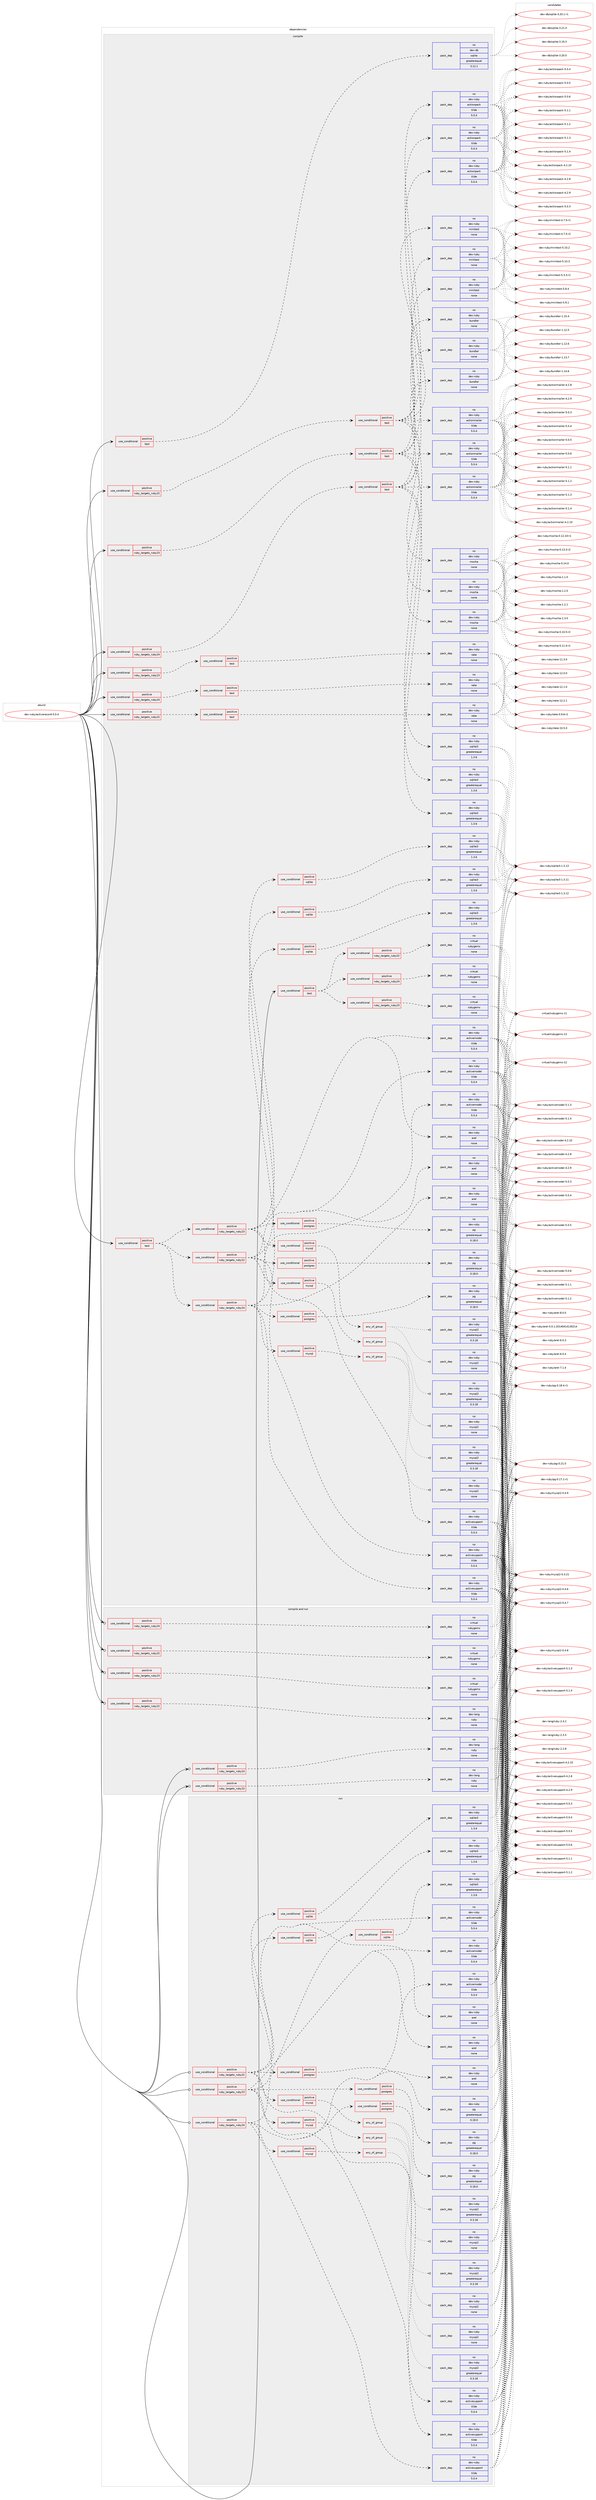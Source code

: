 digraph prolog {

# *************
# Graph options
# *************

newrank=true;
concentrate=true;
compound=true;
graph [rankdir=LR,fontname=Helvetica,fontsize=10,ranksep=1.5];#, ranksep=2.5, nodesep=0.2];
edge  [arrowhead=vee];
node  [fontname=Helvetica,fontsize=10];

# **********
# The ebuild
# **********

subgraph cluster_leftcol {
color=gray;
rank=same;
label=<<i>ebuild</i>>;
id [label="dev-ruby/activerecord-5.0.4", color=red, width=4, href="../dev-ruby/activerecord-5.0.4.svg"];
}

# ****************
# The dependencies
# ****************

subgraph cluster_midcol {
color=gray;
label=<<i>dependencies</i>>;
subgraph cluster_compile {
fillcolor="#eeeeee";
style=filled;
label=<<i>compile</i>>;
subgraph cond50235 {
dependency225026 [label=<<TABLE BORDER="0" CELLBORDER="1" CELLSPACING="0" CELLPADDING="4"><TR><TD ROWSPAN="3" CELLPADDING="10">use_conditional</TD></TR><TR><TD>positive</TD></TR><TR><TD>ruby_targets_ruby22</TD></TR></TABLE>>, shape=none, color=red];
subgraph cond50236 {
dependency225027 [label=<<TABLE BORDER="0" CELLBORDER="1" CELLSPACING="0" CELLPADDING="4"><TR><TD ROWSPAN="3" CELLPADDING="10">use_conditional</TD></TR><TR><TD>positive</TD></TR><TR><TD>test</TD></TR></TABLE>>, shape=none, color=red];
subgraph pack170773 {
dependency225028 [label=<<TABLE BORDER="0" CELLBORDER="1" CELLSPACING="0" CELLPADDING="4" WIDTH="220"><TR><TD ROWSPAN="6" CELLPADDING="30">pack_dep</TD></TR><TR><TD WIDTH="110">no</TD></TR><TR><TD>dev-ruby</TD></TR><TR><TD>bundler</TD></TR><TR><TD>none</TD></TR><TR><TD></TD></TR></TABLE>>, shape=none, color=blue];
}
dependency225027:e -> dependency225028:w [weight=20,style="dashed",arrowhead="vee"];
subgraph pack170774 {
dependency225029 [label=<<TABLE BORDER="0" CELLBORDER="1" CELLSPACING="0" CELLPADDING="4" WIDTH="220"><TR><TD ROWSPAN="6" CELLPADDING="30">pack_dep</TD></TR><TR><TD WIDTH="110">no</TD></TR><TR><TD>dev-ruby</TD></TR><TR><TD>actionpack</TD></TR><TR><TD>tilde</TD></TR><TR><TD>5.0.4</TD></TR></TABLE>>, shape=none, color=blue];
}
dependency225027:e -> dependency225029:w [weight=20,style="dashed",arrowhead="vee"];
subgraph pack170775 {
dependency225030 [label=<<TABLE BORDER="0" CELLBORDER="1" CELLSPACING="0" CELLPADDING="4" WIDTH="220"><TR><TD ROWSPAN="6" CELLPADDING="30">pack_dep</TD></TR><TR><TD WIDTH="110">no</TD></TR><TR><TD>dev-ruby</TD></TR><TR><TD>actionmailer</TD></TR><TR><TD>tilde</TD></TR><TR><TD>5.0.4</TD></TR></TABLE>>, shape=none, color=blue];
}
dependency225027:e -> dependency225030:w [weight=20,style="dashed",arrowhead="vee"];
subgraph pack170776 {
dependency225031 [label=<<TABLE BORDER="0" CELLBORDER="1" CELLSPACING="0" CELLPADDING="4" WIDTH="220"><TR><TD ROWSPAN="6" CELLPADDING="30">pack_dep</TD></TR><TR><TD WIDTH="110">no</TD></TR><TR><TD>dev-ruby</TD></TR><TR><TD>sqlite3</TD></TR><TR><TD>greaterequal</TD></TR><TR><TD>1.3.6</TD></TR></TABLE>>, shape=none, color=blue];
}
dependency225027:e -> dependency225031:w [weight=20,style="dashed",arrowhead="vee"];
subgraph pack170777 {
dependency225032 [label=<<TABLE BORDER="0" CELLBORDER="1" CELLSPACING="0" CELLPADDING="4" WIDTH="220"><TR><TD ROWSPAN="6" CELLPADDING="30">pack_dep</TD></TR><TR><TD WIDTH="110">no</TD></TR><TR><TD>dev-ruby</TD></TR><TR><TD>mocha</TD></TR><TR><TD>none</TD></TR><TR><TD></TD></TR></TABLE>>, shape=none, color=blue];
}
dependency225027:e -> dependency225032:w [weight=20,style="dashed",arrowhead="vee"];
subgraph pack170778 {
dependency225033 [label=<<TABLE BORDER="0" CELLBORDER="1" CELLSPACING="0" CELLPADDING="4" WIDTH="220"><TR><TD ROWSPAN="6" CELLPADDING="30">pack_dep</TD></TR><TR><TD WIDTH="110">no</TD></TR><TR><TD>dev-ruby</TD></TR><TR><TD>minitest</TD></TR><TR><TD>none</TD></TR><TR><TD></TD></TR></TABLE>>, shape=none, color=blue];
}
dependency225027:e -> dependency225033:w [weight=20,style="dashed",arrowhead="vee"];
}
dependency225026:e -> dependency225027:w [weight=20,style="dashed",arrowhead="vee"];
}
id:e -> dependency225026:w [weight=20,style="solid",arrowhead="vee"];
subgraph cond50237 {
dependency225034 [label=<<TABLE BORDER="0" CELLBORDER="1" CELLSPACING="0" CELLPADDING="4"><TR><TD ROWSPAN="3" CELLPADDING="10">use_conditional</TD></TR><TR><TD>positive</TD></TR><TR><TD>ruby_targets_ruby22</TD></TR></TABLE>>, shape=none, color=red];
subgraph cond50238 {
dependency225035 [label=<<TABLE BORDER="0" CELLBORDER="1" CELLSPACING="0" CELLPADDING="4"><TR><TD ROWSPAN="3" CELLPADDING="10">use_conditional</TD></TR><TR><TD>positive</TD></TR><TR><TD>test</TD></TR></TABLE>>, shape=none, color=red];
subgraph pack170779 {
dependency225036 [label=<<TABLE BORDER="0" CELLBORDER="1" CELLSPACING="0" CELLPADDING="4" WIDTH="220"><TR><TD ROWSPAN="6" CELLPADDING="30">pack_dep</TD></TR><TR><TD WIDTH="110">no</TD></TR><TR><TD>dev-ruby</TD></TR><TR><TD>rake</TD></TR><TR><TD>none</TD></TR><TR><TD></TD></TR></TABLE>>, shape=none, color=blue];
}
dependency225035:e -> dependency225036:w [weight=20,style="dashed",arrowhead="vee"];
}
dependency225034:e -> dependency225035:w [weight=20,style="dashed",arrowhead="vee"];
}
id:e -> dependency225034:w [weight=20,style="solid",arrowhead="vee"];
subgraph cond50239 {
dependency225037 [label=<<TABLE BORDER="0" CELLBORDER="1" CELLSPACING="0" CELLPADDING="4"><TR><TD ROWSPAN="3" CELLPADDING="10">use_conditional</TD></TR><TR><TD>positive</TD></TR><TR><TD>ruby_targets_ruby23</TD></TR></TABLE>>, shape=none, color=red];
subgraph cond50240 {
dependency225038 [label=<<TABLE BORDER="0" CELLBORDER="1" CELLSPACING="0" CELLPADDING="4"><TR><TD ROWSPAN="3" CELLPADDING="10">use_conditional</TD></TR><TR><TD>positive</TD></TR><TR><TD>test</TD></TR></TABLE>>, shape=none, color=red];
subgraph pack170780 {
dependency225039 [label=<<TABLE BORDER="0" CELLBORDER="1" CELLSPACING="0" CELLPADDING="4" WIDTH="220"><TR><TD ROWSPAN="6" CELLPADDING="30">pack_dep</TD></TR><TR><TD WIDTH="110">no</TD></TR><TR><TD>dev-ruby</TD></TR><TR><TD>bundler</TD></TR><TR><TD>none</TD></TR><TR><TD></TD></TR></TABLE>>, shape=none, color=blue];
}
dependency225038:e -> dependency225039:w [weight=20,style="dashed",arrowhead="vee"];
subgraph pack170781 {
dependency225040 [label=<<TABLE BORDER="0" CELLBORDER="1" CELLSPACING="0" CELLPADDING="4" WIDTH="220"><TR><TD ROWSPAN="6" CELLPADDING="30">pack_dep</TD></TR><TR><TD WIDTH="110">no</TD></TR><TR><TD>dev-ruby</TD></TR><TR><TD>actionpack</TD></TR><TR><TD>tilde</TD></TR><TR><TD>5.0.4</TD></TR></TABLE>>, shape=none, color=blue];
}
dependency225038:e -> dependency225040:w [weight=20,style="dashed",arrowhead="vee"];
subgraph pack170782 {
dependency225041 [label=<<TABLE BORDER="0" CELLBORDER="1" CELLSPACING="0" CELLPADDING="4" WIDTH="220"><TR><TD ROWSPAN="6" CELLPADDING="30">pack_dep</TD></TR><TR><TD WIDTH="110">no</TD></TR><TR><TD>dev-ruby</TD></TR><TR><TD>actionmailer</TD></TR><TR><TD>tilde</TD></TR><TR><TD>5.0.4</TD></TR></TABLE>>, shape=none, color=blue];
}
dependency225038:e -> dependency225041:w [weight=20,style="dashed",arrowhead="vee"];
subgraph pack170783 {
dependency225042 [label=<<TABLE BORDER="0" CELLBORDER="1" CELLSPACING="0" CELLPADDING="4" WIDTH="220"><TR><TD ROWSPAN="6" CELLPADDING="30">pack_dep</TD></TR><TR><TD WIDTH="110">no</TD></TR><TR><TD>dev-ruby</TD></TR><TR><TD>sqlite3</TD></TR><TR><TD>greaterequal</TD></TR><TR><TD>1.3.6</TD></TR></TABLE>>, shape=none, color=blue];
}
dependency225038:e -> dependency225042:w [weight=20,style="dashed",arrowhead="vee"];
subgraph pack170784 {
dependency225043 [label=<<TABLE BORDER="0" CELLBORDER="1" CELLSPACING="0" CELLPADDING="4" WIDTH="220"><TR><TD ROWSPAN="6" CELLPADDING="30">pack_dep</TD></TR><TR><TD WIDTH="110">no</TD></TR><TR><TD>dev-ruby</TD></TR><TR><TD>mocha</TD></TR><TR><TD>none</TD></TR><TR><TD></TD></TR></TABLE>>, shape=none, color=blue];
}
dependency225038:e -> dependency225043:w [weight=20,style="dashed",arrowhead="vee"];
subgraph pack170785 {
dependency225044 [label=<<TABLE BORDER="0" CELLBORDER="1" CELLSPACING="0" CELLPADDING="4" WIDTH="220"><TR><TD ROWSPAN="6" CELLPADDING="30">pack_dep</TD></TR><TR><TD WIDTH="110">no</TD></TR><TR><TD>dev-ruby</TD></TR><TR><TD>minitest</TD></TR><TR><TD>none</TD></TR><TR><TD></TD></TR></TABLE>>, shape=none, color=blue];
}
dependency225038:e -> dependency225044:w [weight=20,style="dashed",arrowhead="vee"];
}
dependency225037:e -> dependency225038:w [weight=20,style="dashed",arrowhead="vee"];
}
id:e -> dependency225037:w [weight=20,style="solid",arrowhead="vee"];
subgraph cond50241 {
dependency225045 [label=<<TABLE BORDER="0" CELLBORDER="1" CELLSPACING="0" CELLPADDING="4"><TR><TD ROWSPAN="3" CELLPADDING="10">use_conditional</TD></TR><TR><TD>positive</TD></TR><TR><TD>ruby_targets_ruby23</TD></TR></TABLE>>, shape=none, color=red];
subgraph cond50242 {
dependency225046 [label=<<TABLE BORDER="0" CELLBORDER="1" CELLSPACING="0" CELLPADDING="4"><TR><TD ROWSPAN="3" CELLPADDING="10">use_conditional</TD></TR><TR><TD>positive</TD></TR><TR><TD>test</TD></TR></TABLE>>, shape=none, color=red];
subgraph pack170786 {
dependency225047 [label=<<TABLE BORDER="0" CELLBORDER="1" CELLSPACING="0" CELLPADDING="4" WIDTH="220"><TR><TD ROWSPAN="6" CELLPADDING="30">pack_dep</TD></TR><TR><TD WIDTH="110">no</TD></TR><TR><TD>dev-ruby</TD></TR><TR><TD>rake</TD></TR><TR><TD>none</TD></TR><TR><TD></TD></TR></TABLE>>, shape=none, color=blue];
}
dependency225046:e -> dependency225047:w [weight=20,style="dashed",arrowhead="vee"];
}
dependency225045:e -> dependency225046:w [weight=20,style="dashed",arrowhead="vee"];
}
id:e -> dependency225045:w [weight=20,style="solid",arrowhead="vee"];
subgraph cond50243 {
dependency225048 [label=<<TABLE BORDER="0" CELLBORDER="1" CELLSPACING="0" CELLPADDING="4"><TR><TD ROWSPAN="3" CELLPADDING="10">use_conditional</TD></TR><TR><TD>positive</TD></TR><TR><TD>ruby_targets_ruby24</TD></TR></TABLE>>, shape=none, color=red];
subgraph cond50244 {
dependency225049 [label=<<TABLE BORDER="0" CELLBORDER="1" CELLSPACING="0" CELLPADDING="4"><TR><TD ROWSPAN="3" CELLPADDING="10">use_conditional</TD></TR><TR><TD>positive</TD></TR><TR><TD>test</TD></TR></TABLE>>, shape=none, color=red];
subgraph pack170787 {
dependency225050 [label=<<TABLE BORDER="0" CELLBORDER="1" CELLSPACING="0" CELLPADDING="4" WIDTH="220"><TR><TD ROWSPAN="6" CELLPADDING="30">pack_dep</TD></TR><TR><TD WIDTH="110">no</TD></TR><TR><TD>dev-ruby</TD></TR><TR><TD>bundler</TD></TR><TR><TD>none</TD></TR><TR><TD></TD></TR></TABLE>>, shape=none, color=blue];
}
dependency225049:e -> dependency225050:w [weight=20,style="dashed",arrowhead="vee"];
subgraph pack170788 {
dependency225051 [label=<<TABLE BORDER="0" CELLBORDER="1" CELLSPACING="0" CELLPADDING="4" WIDTH="220"><TR><TD ROWSPAN="6" CELLPADDING="30">pack_dep</TD></TR><TR><TD WIDTH="110">no</TD></TR><TR><TD>dev-ruby</TD></TR><TR><TD>actionpack</TD></TR><TR><TD>tilde</TD></TR><TR><TD>5.0.4</TD></TR></TABLE>>, shape=none, color=blue];
}
dependency225049:e -> dependency225051:w [weight=20,style="dashed",arrowhead="vee"];
subgraph pack170789 {
dependency225052 [label=<<TABLE BORDER="0" CELLBORDER="1" CELLSPACING="0" CELLPADDING="4" WIDTH="220"><TR><TD ROWSPAN="6" CELLPADDING="30">pack_dep</TD></TR><TR><TD WIDTH="110">no</TD></TR><TR><TD>dev-ruby</TD></TR><TR><TD>actionmailer</TD></TR><TR><TD>tilde</TD></TR><TR><TD>5.0.4</TD></TR></TABLE>>, shape=none, color=blue];
}
dependency225049:e -> dependency225052:w [weight=20,style="dashed",arrowhead="vee"];
subgraph pack170790 {
dependency225053 [label=<<TABLE BORDER="0" CELLBORDER="1" CELLSPACING="0" CELLPADDING="4" WIDTH="220"><TR><TD ROWSPAN="6" CELLPADDING="30">pack_dep</TD></TR><TR><TD WIDTH="110">no</TD></TR><TR><TD>dev-ruby</TD></TR><TR><TD>sqlite3</TD></TR><TR><TD>greaterequal</TD></TR><TR><TD>1.3.6</TD></TR></TABLE>>, shape=none, color=blue];
}
dependency225049:e -> dependency225053:w [weight=20,style="dashed",arrowhead="vee"];
subgraph pack170791 {
dependency225054 [label=<<TABLE BORDER="0" CELLBORDER="1" CELLSPACING="0" CELLPADDING="4" WIDTH="220"><TR><TD ROWSPAN="6" CELLPADDING="30">pack_dep</TD></TR><TR><TD WIDTH="110">no</TD></TR><TR><TD>dev-ruby</TD></TR><TR><TD>mocha</TD></TR><TR><TD>none</TD></TR><TR><TD></TD></TR></TABLE>>, shape=none, color=blue];
}
dependency225049:e -> dependency225054:w [weight=20,style="dashed",arrowhead="vee"];
subgraph pack170792 {
dependency225055 [label=<<TABLE BORDER="0" CELLBORDER="1" CELLSPACING="0" CELLPADDING="4" WIDTH="220"><TR><TD ROWSPAN="6" CELLPADDING="30">pack_dep</TD></TR><TR><TD WIDTH="110">no</TD></TR><TR><TD>dev-ruby</TD></TR><TR><TD>minitest</TD></TR><TR><TD>none</TD></TR><TR><TD></TD></TR></TABLE>>, shape=none, color=blue];
}
dependency225049:e -> dependency225055:w [weight=20,style="dashed",arrowhead="vee"];
}
dependency225048:e -> dependency225049:w [weight=20,style="dashed",arrowhead="vee"];
}
id:e -> dependency225048:w [weight=20,style="solid",arrowhead="vee"];
subgraph cond50245 {
dependency225056 [label=<<TABLE BORDER="0" CELLBORDER="1" CELLSPACING="0" CELLPADDING="4"><TR><TD ROWSPAN="3" CELLPADDING="10">use_conditional</TD></TR><TR><TD>positive</TD></TR><TR><TD>ruby_targets_ruby24</TD></TR></TABLE>>, shape=none, color=red];
subgraph cond50246 {
dependency225057 [label=<<TABLE BORDER="0" CELLBORDER="1" CELLSPACING="0" CELLPADDING="4"><TR><TD ROWSPAN="3" CELLPADDING="10">use_conditional</TD></TR><TR><TD>positive</TD></TR><TR><TD>test</TD></TR></TABLE>>, shape=none, color=red];
subgraph pack170793 {
dependency225058 [label=<<TABLE BORDER="0" CELLBORDER="1" CELLSPACING="0" CELLPADDING="4" WIDTH="220"><TR><TD ROWSPAN="6" CELLPADDING="30">pack_dep</TD></TR><TR><TD WIDTH="110">no</TD></TR><TR><TD>dev-ruby</TD></TR><TR><TD>rake</TD></TR><TR><TD>none</TD></TR><TR><TD></TD></TR></TABLE>>, shape=none, color=blue];
}
dependency225057:e -> dependency225058:w [weight=20,style="dashed",arrowhead="vee"];
}
dependency225056:e -> dependency225057:w [weight=20,style="dashed",arrowhead="vee"];
}
id:e -> dependency225056:w [weight=20,style="solid",arrowhead="vee"];
subgraph cond50247 {
dependency225059 [label=<<TABLE BORDER="0" CELLBORDER="1" CELLSPACING="0" CELLPADDING="4"><TR><TD ROWSPAN="3" CELLPADDING="10">use_conditional</TD></TR><TR><TD>positive</TD></TR><TR><TD>test</TD></TR></TABLE>>, shape=none, color=red];
subgraph cond50248 {
dependency225060 [label=<<TABLE BORDER="0" CELLBORDER="1" CELLSPACING="0" CELLPADDING="4"><TR><TD ROWSPAN="3" CELLPADDING="10">use_conditional</TD></TR><TR><TD>positive</TD></TR><TR><TD>ruby_targets_ruby22</TD></TR></TABLE>>, shape=none, color=red];
subgraph pack170794 {
dependency225061 [label=<<TABLE BORDER="0" CELLBORDER="1" CELLSPACING="0" CELLPADDING="4" WIDTH="220"><TR><TD ROWSPAN="6" CELLPADDING="30">pack_dep</TD></TR><TR><TD WIDTH="110">no</TD></TR><TR><TD>dev-ruby</TD></TR><TR><TD>activesupport</TD></TR><TR><TD>tilde</TD></TR><TR><TD>5.0.4</TD></TR></TABLE>>, shape=none, color=blue];
}
dependency225060:e -> dependency225061:w [weight=20,style="dashed",arrowhead="vee"];
subgraph pack170795 {
dependency225062 [label=<<TABLE BORDER="0" CELLBORDER="1" CELLSPACING="0" CELLPADDING="4" WIDTH="220"><TR><TD ROWSPAN="6" CELLPADDING="30">pack_dep</TD></TR><TR><TD WIDTH="110">no</TD></TR><TR><TD>dev-ruby</TD></TR><TR><TD>activemodel</TD></TR><TR><TD>tilde</TD></TR><TR><TD>5.0.4</TD></TR></TABLE>>, shape=none, color=blue];
}
dependency225060:e -> dependency225062:w [weight=20,style="dashed",arrowhead="vee"];
subgraph pack170796 {
dependency225063 [label=<<TABLE BORDER="0" CELLBORDER="1" CELLSPACING="0" CELLPADDING="4" WIDTH="220"><TR><TD ROWSPAN="6" CELLPADDING="30">pack_dep</TD></TR><TR><TD WIDTH="110">no</TD></TR><TR><TD>dev-ruby</TD></TR><TR><TD>arel</TD></TR><TR><TD>none</TD></TR><TR><TD></TD></TR></TABLE>>, shape=none, color=blue];
}
dependency225060:e -> dependency225063:w [weight=20,style="dashed",arrowhead="vee"];
subgraph cond50249 {
dependency225064 [label=<<TABLE BORDER="0" CELLBORDER="1" CELLSPACING="0" CELLPADDING="4"><TR><TD ROWSPAN="3" CELLPADDING="10">use_conditional</TD></TR><TR><TD>positive</TD></TR><TR><TD>sqlite</TD></TR></TABLE>>, shape=none, color=red];
subgraph pack170797 {
dependency225065 [label=<<TABLE BORDER="0" CELLBORDER="1" CELLSPACING="0" CELLPADDING="4" WIDTH="220"><TR><TD ROWSPAN="6" CELLPADDING="30">pack_dep</TD></TR><TR><TD WIDTH="110">no</TD></TR><TR><TD>dev-ruby</TD></TR><TR><TD>sqlite3</TD></TR><TR><TD>greaterequal</TD></TR><TR><TD>1.3.6</TD></TR></TABLE>>, shape=none, color=blue];
}
dependency225064:e -> dependency225065:w [weight=20,style="dashed",arrowhead="vee"];
}
dependency225060:e -> dependency225064:w [weight=20,style="dashed",arrowhead="vee"];
subgraph cond50250 {
dependency225066 [label=<<TABLE BORDER="0" CELLBORDER="1" CELLSPACING="0" CELLPADDING="4"><TR><TD ROWSPAN="3" CELLPADDING="10">use_conditional</TD></TR><TR><TD>positive</TD></TR><TR><TD>mysql</TD></TR></TABLE>>, shape=none, color=red];
subgraph any3972 {
dependency225067 [label=<<TABLE BORDER="0" CELLBORDER="1" CELLSPACING="0" CELLPADDING="4"><TR><TD CELLPADDING="10">any_of_group</TD></TR></TABLE>>, shape=none, color=red];subgraph pack170798 {
dependency225068 [label=<<TABLE BORDER="0" CELLBORDER="1" CELLSPACING="0" CELLPADDING="4" WIDTH="220"><TR><TD ROWSPAN="6" CELLPADDING="30">pack_dep</TD></TR><TR><TD WIDTH="110">no</TD></TR><TR><TD>dev-ruby</TD></TR><TR><TD>mysql2</TD></TR><TR><TD>none</TD></TR><TR><TD></TD></TR></TABLE>>, shape=none, color=blue];
}
dependency225067:e -> dependency225068:w [weight=20,style="dotted",arrowhead="oinv"];
subgraph pack170799 {
dependency225069 [label=<<TABLE BORDER="0" CELLBORDER="1" CELLSPACING="0" CELLPADDING="4" WIDTH="220"><TR><TD ROWSPAN="6" CELLPADDING="30">pack_dep</TD></TR><TR><TD WIDTH="110">no</TD></TR><TR><TD>dev-ruby</TD></TR><TR><TD>mysql2</TD></TR><TR><TD>greaterequal</TD></TR><TR><TD>0.3.18</TD></TR></TABLE>>, shape=none, color=blue];
}
dependency225067:e -> dependency225069:w [weight=20,style="dotted",arrowhead="oinv"];
}
dependency225066:e -> dependency225067:w [weight=20,style="dashed",arrowhead="vee"];
}
dependency225060:e -> dependency225066:w [weight=20,style="dashed",arrowhead="vee"];
subgraph cond50251 {
dependency225070 [label=<<TABLE BORDER="0" CELLBORDER="1" CELLSPACING="0" CELLPADDING="4"><TR><TD ROWSPAN="3" CELLPADDING="10">use_conditional</TD></TR><TR><TD>positive</TD></TR><TR><TD>postgres</TD></TR></TABLE>>, shape=none, color=red];
subgraph pack170800 {
dependency225071 [label=<<TABLE BORDER="0" CELLBORDER="1" CELLSPACING="0" CELLPADDING="4" WIDTH="220"><TR><TD ROWSPAN="6" CELLPADDING="30">pack_dep</TD></TR><TR><TD WIDTH="110">no</TD></TR><TR><TD>dev-ruby</TD></TR><TR><TD>pg</TD></TR><TR><TD>greaterequal</TD></TR><TR><TD>0.18.0</TD></TR></TABLE>>, shape=none, color=blue];
}
dependency225070:e -> dependency225071:w [weight=20,style="dashed",arrowhead="vee"];
}
dependency225060:e -> dependency225070:w [weight=20,style="dashed",arrowhead="vee"];
}
dependency225059:e -> dependency225060:w [weight=20,style="dashed",arrowhead="vee"];
subgraph cond50252 {
dependency225072 [label=<<TABLE BORDER="0" CELLBORDER="1" CELLSPACING="0" CELLPADDING="4"><TR><TD ROWSPAN="3" CELLPADDING="10">use_conditional</TD></TR><TR><TD>positive</TD></TR><TR><TD>ruby_targets_ruby23</TD></TR></TABLE>>, shape=none, color=red];
subgraph pack170801 {
dependency225073 [label=<<TABLE BORDER="0" CELLBORDER="1" CELLSPACING="0" CELLPADDING="4" WIDTH="220"><TR><TD ROWSPAN="6" CELLPADDING="30">pack_dep</TD></TR><TR><TD WIDTH="110">no</TD></TR><TR><TD>dev-ruby</TD></TR><TR><TD>activesupport</TD></TR><TR><TD>tilde</TD></TR><TR><TD>5.0.4</TD></TR></TABLE>>, shape=none, color=blue];
}
dependency225072:e -> dependency225073:w [weight=20,style="dashed",arrowhead="vee"];
subgraph pack170802 {
dependency225074 [label=<<TABLE BORDER="0" CELLBORDER="1" CELLSPACING="0" CELLPADDING="4" WIDTH="220"><TR><TD ROWSPAN="6" CELLPADDING="30">pack_dep</TD></TR><TR><TD WIDTH="110">no</TD></TR><TR><TD>dev-ruby</TD></TR><TR><TD>activemodel</TD></TR><TR><TD>tilde</TD></TR><TR><TD>5.0.4</TD></TR></TABLE>>, shape=none, color=blue];
}
dependency225072:e -> dependency225074:w [weight=20,style="dashed",arrowhead="vee"];
subgraph pack170803 {
dependency225075 [label=<<TABLE BORDER="0" CELLBORDER="1" CELLSPACING="0" CELLPADDING="4" WIDTH="220"><TR><TD ROWSPAN="6" CELLPADDING="30">pack_dep</TD></TR><TR><TD WIDTH="110">no</TD></TR><TR><TD>dev-ruby</TD></TR><TR><TD>arel</TD></TR><TR><TD>none</TD></TR><TR><TD></TD></TR></TABLE>>, shape=none, color=blue];
}
dependency225072:e -> dependency225075:w [weight=20,style="dashed",arrowhead="vee"];
subgraph cond50253 {
dependency225076 [label=<<TABLE BORDER="0" CELLBORDER="1" CELLSPACING="0" CELLPADDING="4"><TR><TD ROWSPAN="3" CELLPADDING="10">use_conditional</TD></TR><TR><TD>positive</TD></TR><TR><TD>sqlite</TD></TR></TABLE>>, shape=none, color=red];
subgraph pack170804 {
dependency225077 [label=<<TABLE BORDER="0" CELLBORDER="1" CELLSPACING="0" CELLPADDING="4" WIDTH="220"><TR><TD ROWSPAN="6" CELLPADDING="30">pack_dep</TD></TR><TR><TD WIDTH="110">no</TD></TR><TR><TD>dev-ruby</TD></TR><TR><TD>sqlite3</TD></TR><TR><TD>greaterequal</TD></TR><TR><TD>1.3.6</TD></TR></TABLE>>, shape=none, color=blue];
}
dependency225076:e -> dependency225077:w [weight=20,style="dashed",arrowhead="vee"];
}
dependency225072:e -> dependency225076:w [weight=20,style="dashed",arrowhead="vee"];
subgraph cond50254 {
dependency225078 [label=<<TABLE BORDER="0" CELLBORDER="1" CELLSPACING="0" CELLPADDING="4"><TR><TD ROWSPAN="3" CELLPADDING="10">use_conditional</TD></TR><TR><TD>positive</TD></TR><TR><TD>mysql</TD></TR></TABLE>>, shape=none, color=red];
subgraph any3973 {
dependency225079 [label=<<TABLE BORDER="0" CELLBORDER="1" CELLSPACING="0" CELLPADDING="4"><TR><TD CELLPADDING="10">any_of_group</TD></TR></TABLE>>, shape=none, color=red];subgraph pack170805 {
dependency225080 [label=<<TABLE BORDER="0" CELLBORDER="1" CELLSPACING="0" CELLPADDING="4" WIDTH="220"><TR><TD ROWSPAN="6" CELLPADDING="30">pack_dep</TD></TR><TR><TD WIDTH="110">no</TD></TR><TR><TD>dev-ruby</TD></TR><TR><TD>mysql2</TD></TR><TR><TD>none</TD></TR><TR><TD></TD></TR></TABLE>>, shape=none, color=blue];
}
dependency225079:e -> dependency225080:w [weight=20,style="dotted",arrowhead="oinv"];
subgraph pack170806 {
dependency225081 [label=<<TABLE BORDER="0" CELLBORDER="1" CELLSPACING="0" CELLPADDING="4" WIDTH="220"><TR><TD ROWSPAN="6" CELLPADDING="30">pack_dep</TD></TR><TR><TD WIDTH="110">no</TD></TR><TR><TD>dev-ruby</TD></TR><TR><TD>mysql2</TD></TR><TR><TD>greaterequal</TD></TR><TR><TD>0.3.18</TD></TR></TABLE>>, shape=none, color=blue];
}
dependency225079:e -> dependency225081:w [weight=20,style="dotted",arrowhead="oinv"];
}
dependency225078:e -> dependency225079:w [weight=20,style="dashed",arrowhead="vee"];
}
dependency225072:e -> dependency225078:w [weight=20,style="dashed",arrowhead="vee"];
subgraph cond50255 {
dependency225082 [label=<<TABLE BORDER="0" CELLBORDER="1" CELLSPACING="0" CELLPADDING="4"><TR><TD ROWSPAN="3" CELLPADDING="10">use_conditional</TD></TR><TR><TD>positive</TD></TR><TR><TD>postgres</TD></TR></TABLE>>, shape=none, color=red];
subgraph pack170807 {
dependency225083 [label=<<TABLE BORDER="0" CELLBORDER="1" CELLSPACING="0" CELLPADDING="4" WIDTH="220"><TR><TD ROWSPAN="6" CELLPADDING="30">pack_dep</TD></TR><TR><TD WIDTH="110">no</TD></TR><TR><TD>dev-ruby</TD></TR><TR><TD>pg</TD></TR><TR><TD>greaterequal</TD></TR><TR><TD>0.18.0</TD></TR></TABLE>>, shape=none, color=blue];
}
dependency225082:e -> dependency225083:w [weight=20,style="dashed",arrowhead="vee"];
}
dependency225072:e -> dependency225082:w [weight=20,style="dashed",arrowhead="vee"];
}
dependency225059:e -> dependency225072:w [weight=20,style="dashed",arrowhead="vee"];
subgraph cond50256 {
dependency225084 [label=<<TABLE BORDER="0" CELLBORDER="1" CELLSPACING="0" CELLPADDING="4"><TR><TD ROWSPAN="3" CELLPADDING="10">use_conditional</TD></TR><TR><TD>positive</TD></TR><TR><TD>ruby_targets_ruby24</TD></TR></TABLE>>, shape=none, color=red];
subgraph pack170808 {
dependency225085 [label=<<TABLE BORDER="0" CELLBORDER="1" CELLSPACING="0" CELLPADDING="4" WIDTH="220"><TR><TD ROWSPAN="6" CELLPADDING="30">pack_dep</TD></TR><TR><TD WIDTH="110">no</TD></TR><TR><TD>dev-ruby</TD></TR><TR><TD>activesupport</TD></TR><TR><TD>tilde</TD></TR><TR><TD>5.0.4</TD></TR></TABLE>>, shape=none, color=blue];
}
dependency225084:e -> dependency225085:w [weight=20,style="dashed",arrowhead="vee"];
subgraph pack170809 {
dependency225086 [label=<<TABLE BORDER="0" CELLBORDER="1" CELLSPACING="0" CELLPADDING="4" WIDTH="220"><TR><TD ROWSPAN="6" CELLPADDING="30">pack_dep</TD></TR><TR><TD WIDTH="110">no</TD></TR><TR><TD>dev-ruby</TD></TR><TR><TD>activemodel</TD></TR><TR><TD>tilde</TD></TR><TR><TD>5.0.4</TD></TR></TABLE>>, shape=none, color=blue];
}
dependency225084:e -> dependency225086:w [weight=20,style="dashed",arrowhead="vee"];
subgraph pack170810 {
dependency225087 [label=<<TABLE BORDER="0" CELLBORDER="1" CELLSPACING="0" CELLPADDING="4" WIDTH="220"><TR><TD ROWSPAN="6" CELLPADDING="30">pack_dep</TD></TR><TR><TD WIDTH="110">no</TD></TR><TR><TD>dev-ruby</TD></TR><TR><TD>arel</TD></TR><TR><TD>none</TD></TR><TR><TD></TD></TR></TABLE>>, shape=none, color=blue];
}
dependency225084:e -> dependency225087:w [weight=20,style="dashed",arrowhead="vee"];
subgraph cond50257 {
dependency225088 [label=<<TABLE BORDER="0" CELLBORDER="1" CELLSPACING="0" CELLPADDING="4"><TR><TD ROWSPAN="3" CELLPADDING="10">use_conditional</TD></TR><TR><TD>positive</TD></TR><TR><TD>sqlite</TD></TR></TABLE>>, shape=none, color=red];
subgraph pack170811 {
dependency225089 [label=<<TABLE BORDER="0" CELLBORDER="1" CELLSPACING="0" CELLPADDING="4" WIDTH="220"><TR><TD ROWSPAN="6" CELLPADDING="30">pack_dep</TD></TR><TR><TD WIDTH="110">no</TD></TR><TR><TD>dev-ruby</TD></TR><TR><TD>sqlite3</TD></TR><TR><TD>greaterequal</TD></TR><TR><TD>1.3.6</TD></TR></TABLE>>, shape=none, color=blue];
}
dependency225088:e -> dependency225089:w [weight=20,style="dashed",arrowhead="vee"];
}
dependency225084:e -> dependency225088:w [weight=20,style="dashed",arrowhead="vee"];
subgraph cond50258 {
dependency225090 [label=<<TABLE BORDER="0" CELLBORDER="1" CELLSPACING="0" CELLPADDING="4"><TR><TD ROWSPAN="3" CELLPADDING="10">use_conditional</TD></TR><TR><TD>positive</TD></TR><TR><TD>mysql</TD></TR></TABLE>>, shape=none, color=red];
subgraph any3974 {
dependency225091 [label=<<TABLE BORDER="0" CELLBORDER="1" CELLSPACING="0" CELLPADDING="4"><TR><TD CELLPADDING="10">any_of_group</TD></TR></TABLE>>, shape=none, color=red];subgraph pack170812 {
dependency225092 [label=<<TABLE BORDER="0" CELLBORDER="1" CELLSPACING="0" CELLPADDING="4" WIDTH="220"><TR><TD ROWSPAN="6" CELLPADDING="30">pack_dep</TD></TR><TR><TD WIDTH="110">no</TD></TR><TR><TD>dev-ruby</TD></TR><TR><TD>mysql2</TD></TR><TR><TD>none</TD></TR><TR><TD></TD></TR></TABLE>>, shape=none, color=blue];
}
dependency225091:e -> dependency225092:w [weight=20,style="dotted",arrowhead="oinv"];
subgraph pack170813 {
dependency225093 [label=<<TABLE BORDER="0" CELLBORDER="1" CELLSPACING="0" CELLPADDING="4" WIDTH="220"><TR><TD ROWSPAN="6" CELLPADDING="30">pack_dep</TD></TR><TR><TD WIDTH="110">no</TD></TR><TR><TD>dev-ruby</TD></TR><TR><TD>mysql2</TD></TR><TR><TD>greaterequal</TD></TR><TR><TD>0.3.18</TD></TR></TABLE>>, shape=none, color=blue];
}
dependency225091:e -> dependency225093:w [weight=20,style="dotted",arrowhead="oinv"];
}
dependency225090:e -> dependency225091:w [weight=20,style="dashed",arrowhead="vee"];
}
dependency225084:e -> dependency225090:w [weight=20,style="dashed",arrowhead="vee"];
subgraph cond50259 {
dependency225094 [label=<<TABLE BORDER="0" CELLBORDER="1" CELLSPACING="0" CELLPADDING="4"><TR><TD ROWSPAN="3" CELLPADDING="10">use_conditional</TD></TR><TR><TD>positive</TD></TR><TR><TD>postgres</TD></TR></TABLE>>, shape=none, color=red];
subgraph pack170814 {
dependency225095 [label=<<TABLE BORDER="0" CELLBORDER="1" CELLSPACING="0" CELLPADDING="4" WIDTH="220"><TR><TD ROWSPAN="6" CELLPADDING="30">pack_dep</TD></TR><TR><TD WIDTH="110">no</TD></TR><TR><TD>dev-ruby</TD></TR><TR><TD>pg</TD></TR><TR><TD>greaterequal</TD></TR><TR><TD>0.18.0</TD></TR></TABLE>>, shape=none, color=blue];
}
dependency225094:e -> dependency225095:w [weight=20,style="dashed",arrowhead="vee"];
}
dependency225084:e -> dependency225094:w [weight=20,style="dashed",arrowhead="vee"];
}
dependency225059:e -> dependency225084:w [weight=20,style="dashed",arrowhead="vee"];
}
id:e -> dependency225059:w [weight=20,style="solid",arrowhead="vee"];
subgraph cond50260 {
dependency225096 [label=<<TABLE BORDER="0" CELLBORDER="1" CELLSPACING="0" CELLPADDING="4"><TR><TD ROWSPAN="3" CELLPADDING="10">use_conditional</TD></TR><TR><TD>positive</TD></TR><TR><TD>test</TD></TR></TABLE>>, shape=none, color=red];
subgraph cond50261 {
dependency225097 [label=<<TABLE BORDER="0" CELLBORDER="1" CELLSPACING="0" CELLPADDING="4"><TR><TD ROWSPAN="3" CELLPADDING="10">use_conditional</TD></TR><TR><TD>positive</TD></TR><TR><TD>ruby_targets_ruby22</TD></TR></TABLE>>, shape=none, color=red];
subgraph pack170815 {
dependency225098 [label=<<TABLE BORDER="0" CELLBORDER="1" CELLSPACING="0" CELLPADDING="4" WIDTH="220"><TR><TD ROWSPAN="6" CELLPADDING="30">pack_dep</TD></TR><TR><TD WIDTH="110">no</TD></TR><TR><TD>virtual</TD></TR><TR><TD>rubygems</TD></TR><TR><TD>none</TD></TR><TR><TD></TD></TR></TABLE>>, shape=none, color=blue];
}
dependency225097:e -> dependency225098:w [weight=20,style="dashed",arrowhead="vee"];
}
dependency225096:e -> dependency225097:w [weight=20,style="dashed",arrowhead="vee"];
subgraph cond50262 {
dependency225099 [label=<<TABLE BORDER="0" CELLBORDER="1" CELLSPACING="0" CELLPADDING="4"><TR><TD ROWSPAN="3" CELLPADDING="10">use_conditional</TD></TR><TR><TD>positive</TD></TR><TR><TD>ruby_targets_ruby23</TD></TR></TABLE>>, shape=none, color=red];
subgraph pack170816 {
dependency225100 [label=<<TABLE BORDER="0" CELLBORDER="1" CELLSPACING="0" CELLPADDING="4" WIDTH="220"><TR><TD ROWSPAN="6" CELLPADDING="30">pack_dep</TD></TR><TR><TD WIDTH="110">no</TD></TR><TR><TD>virtual</TD></TR><TR><TD>rubygems</TD></TR><TR><TD>none</TD></TR><TR><TD></TD></TR></TABLE>>, shape=none, color=blue];
}
dependency225099:e -> dependency225100:w [weight=20,style="dashed",arrowhead="vee"];
}
dependency225096:e -> dependency225099:w [weight=20,style="dashed",arrowhead="vee"];
subgraph cond50263 {
dependency225101 [label=<<TABLE BORDER="0" CELLBORDER="1" CELLSPACING="0" CELLPADDING="4"><TR><TD ROWSPAN="3" CELLPADDING="10">use_conditional</TD></TR><TR><TD>positive</TD></TR><TR><TD>ruby_targets_ruby24</TD></TR></TABLE>>, shape=none, color=red];
subgraph pack170817 {
dependency225102 [label=<<TABLE BORDER="0" CELLBORDER="1" CELLSPACING="0" CELLPADDING="4" WIDTH="220"><TR><TD ROWSPAN="6" CELLPADDING="30">pack_dep</TD></TR><TR><TD WIDTH="110">no</TD></TR><TR><TD>virtual</TD></TR><TR><TD>rubygems</TD></TR><TR><TD>none</TD></TR><TR><TD></TD></TR></TABLE>>, shape=none, color=blue];
}
dependency225101:e -> dependency225102:w [weight=20,style="dashed",arrowhead="vee"];
}
dependency225096:e -> dependency225101:w [weight=20,style="dashed",arrowhead="vee"];
}
id:e -> dependency225096:w [weight=20,style="solid",arrowhead="vee"];
subgraph cond50264 {
dependency225103 [label=<<TABLE BORDER="0" CELLBORDER="1" CELLSPACING="0" CELLPADDING="4"><TR><TD ROWSPAN="3" CELLPADDING="10">use_conditional</TD></TR><TR><TD>positive</TD></TR><TR><TD>test</TD></TR></TABLE>>, shape=none, color=red];
subgraph pack170818 {
dependency225104 [label=<<TABLE BORDER="0" CELLBORDER="1" CELLSPACING="0" CELLPADDING="4" WIDTH="220"><TR><TD ROWSPAN="6" CELLPADDING="30">pack_dep</TD></TR><TR><TD WIDTH="110">no</TD></TR><TR><TD>dev-db</TD></TR><TR><TD>sqlite</TD></TR><TR><TD>greaterequal</TD></TR><TR><TD>3.12.1</TD></TR></TABLE>>, shape=none, color=blue];
}
dependency225103:e -> dependency225104:w [weight=20,style="dashed",arrowhead="vee"];
}
id:e -> dependency225103:w [weight=20,style="solid",arrowhead="vee"];
}
subgraph cluster_compileandrun {
fillcolor="#eeeeee";
style=filled;
label=<<i>compile and run</i>>;
subgraph cond50265 {
dependency225105 [label=<<TABLE BORDER="0" CELLBORDER="1" CELLSPACING="0" CELLPADDING="4"><TR><TD ROWSPAN="3" CELLPADDING="10">use_conditional</TD></TR><TR><TD>positive</TD></TR><TR><TD>ruby_targets_ruby22</TD></TR></TABLE>>, shape=none, color=red];
subgraph pack170819 {
dependency225106 [label=<<TABLE BORDER="0" CELLBORDER="1" CELLSPACING="0" CELLPADDING="4" WIDTH="220"><TR><TD ROWSPAN="6" CELLPADDING="30">pack_dep</TD></TR><TR><TD WIDTH="110">no</TD></TR><TR><TD>dev-lang</TD></TR><TR><TD>ruby</TD></TR><TR><TD>none</TD></TR><TR><TD></TD></TR></TABLE>>, shape=none, color=blue];
}
dependency225105:e -> dependency225106:w [weight=20,style="dashed",arrowhead="vee"];
}
id:e -> dependency225105:w [weight=20,style="solid",arrowhead="odotvee"];
subgraph cond50266 {
dependency225107 [label=<<TABLE BORDER="0" CELLBORDER="1" CELLSPACING="0" CELLPADDING="4"><TR><TD ROWSPAN="3" CELLPADDING="10">use_conditional</TD></TR><TR><TD>positive</TD></TR><TR><TD>ruby_targets_ruby22</TD></TR></TABLE>>, shape=none, color=red];
subgraph pack170820 {
dependency225108 [label=<<TABLE BORDER="0" CELLBORDER="1" CELLSPACING="0" CELLPADDING="4" WIDTH="220"><TR><TD ROWSPAN="6" CELLPADDING="30">pack_dep</TD></TR><TR><TD WIDTH="110">no</TD></TR><TR><TD>virtual</TD></TR><TR><TD>rubygems</TD></TR><TR><TD>none</TD></TR><TR><TD></TD></TR></TABLE>>, shape=none, color=blue];
}
dependency225107:e -> dependency225108:w [weight=20,style="dashed",arrowhead="vee"];
}
id:e -> dependency225107:w [weight=20,style="solid",arrowhead="odotvee"];
subgraph cond50267 {
dependency225109 [label=<<TABLE BORDER="0" CELLBORDER="1" CELLSPACING="0" CELLPADDING="4"><TR><TD ROWSPAN="3" CELLPADDING="10">use_conditional</TD></TR><TR><TD>positive</TD></TR><TR><TD>ruby_targets_ruby23</TD></TR></TABLE>>, shape=none, color=red];
subgraph pack170821 {
dependency225110 [label=<<TABLE BORDER="0" CELLBORDER="1" CELLSPACING="0" CELLPADDING="4" WIDTH="220"><TR><TD ROWSPAN="6" CELLPADDING="30">pack_dep</TD></TR><TR><TD WIDTH="110">no</TD></TR><TR><TD>dev-lang</TD></TR><TR><TD>ruby</TD></TR><TR><TD>none</TD></TR><TR><TD></TD></TR></TABLE>>, shape=none, color=blue];
}
dependency225109:e -> dependency225110:w [weight=20,style="dashed",arrowhead="vee"];
}
id:e -> dependency225109:w [weight=20,style="solid",arrowhead="odotvee"];
subgraph cond50268 {
dependency225111 [label=<<TABLE BORDER="0" CELLBORDER="1" CELLSPACING="0" CELLPADDING="4"><TR><TD ROWSPAN="3" CELLPADDING="10">use_conditional</TD></TR><TR><TD>positive</TD></TR><TR><TD>ruby_targets_ruby23</TD></TR></TABLE>>, shape=none, color=red];
subgraph pack170822 {
dependency225112 [label=<<TABLE BORDER="0" CELLBORDER="1" CELLSPACING="0" CELLPADDING="4" WIDTH="220"><TR><TD ROWSPAN="6" CELLPADDING="30">pack_dep</TD></TR><TR><TD WIDTH="110">no</TD></TR><TR><TD>virtual</TD></TR><TR><TD>rubygems</TD></TR><TR><TD>none</TD></TR><TR><TD></TD></TR></TABLE>>, shape=none, color=blue];
}
dependency225111:e -> dependency225112:w [weight=20,style="dashed",arrowhead="vee"];
}
id:e -> dependency225111:w [weight=20,style="solid",arrowhead="odotvee"];
subgraph cond50269 {
dependency225113 [label=<<TABLE BORDER="0" CELLBORDER="1" CELLSPACING="0" CELLPADDING="4"><TR><TD ROWSPAN="3" CELLPADDING="10">use_conditional</TD></TR><TR><TD>positive</TD></TR><TR><TD>ruby_targets_ruby24</TD></TR></TABLE>>, shape=none, color=red];
subgraph pack170823 {
dependency225114 [label=<<TABLE BORDER="0" CELLBORDER="1" CELLSPACING="0" CELLPADDING="4" WIDTH="220"><TR><TD ROWSPAN="6" CELLPADDING="30">pack_dep</TD></TR><TR><TD WIDTH="110">no</TD></TR><TR><TD>dev-lang</TD></TR><TR><TD>ruby</TD></TR><TR><TD>none</TD></TR><TR><TD></TD></TR></TABLE>>, shape=none, color=blue];
}
dependency225113:e -> dependency225114:w [weight=20,style="dashed",arrowhead="vee"];
}
id:e -> dependency225113:w [weight=20,style="solid",arrowhead="odotvee"];
subgraph cond50270 {
dependency225115 [label=<<TABLE BORDER="0" CELLBORDER="1" CELLSPACING="0" CELLPADDING="4"><TR><TD ROWSPAN="3" CELLPADDING="10">use_conditional</TD></TR><TR><TD>positive</TD></TR><TR><TD>ruby_targets_ruby24</TD></TR></TABLE>>, shape=none, color=red];
subgraph pack170824 {
dependency225116 [label=<<TABLE BORDER="0" CELLBORDER="1" CELLSPACING="0" CELLPADDING="4" WIDTH="220"><TR><TD ROWSPAN="6" CELLPADDING="30">pack_dep</TD></TR><TR><TD WIDTH="110">no</TD></TR><TR><TD>virtual</TD></TR><TR><TD>rubygems</TD></TR><TR><TD>none</TD></TR><TR><TD></TD></TR></TABLE>>, shape=none, color=blue];
}
dependency225115:e -> dependency225116:w [weight=20,style="dashed",arrowhead="vee"];
}
id:e -> dependency225115:w [weight=20,style="solid",arrowhead="odotvee"];
}
subgraph cluster_run {
fillcolor="#eeeeee";
style=filled;
label=<<i>run</i>>;
subgraph cond50271 {
dependency225117 [label=<<TABLE BORDER="0" CELLBORDER="1" CELLSPACING="0" CELLPADDING="4"><TR><TD ROWSPAN="3" CELLPADDING="10">use_conditional</TD></TR><TR><TD>positive</TD></TR><TR><TD>ruby_targets_ruby22</TD></TR></TABLE>>, shape=none, color=red];
subgraph pack170825 {
dependency225118 [label=<<TABLE BORDER="0" CELLBORDER="1" CELLSPACING="0" CELLPADDING="4" WIDTH="220"><TR><TD ROWSPAN="6" CELLPADDING="30">pack_dep</TD></TR><TR><TD WIDTH="110">no</TD></TR><TR><TD>dev-ruby</TD></TR><TR><TD>activesupport</TD></TR><TR><TD>tilde</TD></TR><TR><TD>5.0.4</TD></TR></TABLE>>, shape=none, color=blue];
}
dependency225117:e -> dependency225118:w [weight=20,style="dashed",arrowhead="vee"];
subgraph pack170826 {
dependency225119 [label=<<TABLE BORDER="0" CELLBORDER="1" CELLSPACING="0" CELLPADDING="4" WIDTH="220"><TR><TD ROWSPAN="6" CELLPADDING="30">pack_dep</TD></TR><TR><TD WIDTH="110">no</TD></TR><TR><TD>dev-ruby</TD></TR><TR><TD>activemodel</TD></TR><TR><TD>tilde</TD></TR><TR><TD>5.0.4</TD></TR></TABLE>>, shape=none, color=blue];
}
dependency225117:e -> dependency225119:w [weight=20,style="dashed",arrowhead="vee"];
subgraph pack170827 {
dependency225120 [label=<<TABLE BORDER="0" CELLBORDER="1" CELLSPACING="0" CELLPADDING="4" WIDTH="220"><TR><TD ROWSPAN="6" CELLPADDING="30">pack_dep</TD></TR><TR><TD WIDTH="110">no</TD></TR><TR><TD>dev-ruby</TD></TR><TR><TD>arel</TD></TR><TR><TD>none</TD></TR><TR><TD></TD></TR></TABLE>>, shape=none, color=blue];
}
dependency225117:e -> dependency225120:w [weight=20,style="dashed",arrowhead="vee"];
subgraph cond50272 {
dependency225121 [label=<<TABLE BORDER="0" CELLBORDER="1" CELLSPACING="0" CELLPADDING="4"><TR><TD ROWSPAN="3" CELLPADDING="10">use_conditional</TD></TR><TR><TD>positive</TD></TR><TR><TD>sqlite</TD></TR></TABLE>>, shape=none, color=red];
subgraph pack170828 {
dependency225122 [label=<<TABLE BORDER="0" CELLBORDER="1" CELLSPACING="0" CELLPADDING="4" WIDTH="220"><TR><TD ROWSPAN="6" CELLPADDING="30">pack_dep</TD></TR><TR><TD WIDTH="110">no</TD></TR><TR><TD>dev-ruby</TD></TR><TR><TD>sqlite3</TD></TR><TR><TD>greaterequal</TD></TR><TR><TD>1.3.6</TD></TR></TABLE>>, shape=none, color=blue];
}
dependency225121:e -> dependency225122:w [weight=20,style="dashed",arrowhead="vee"];
}
dependency225117:e -> dependency225121:w [weight=20,style="dashed",arrowhead="vee"];
subgraph cond50273 {
dependency225123 [label=<<TABLE BORDER="0" CELLBORDER="1" CELLSPACING="0" CELLPADDING="4"><TR><TD ROWSPAN="3" CELLPADDING="10">use_conditional</TD></TR><TR><TD>positive</TD></TR><TR><TD>mysql</TD></TR></TABLE>>, shape=none, color=red];
subgraph any3975 {
dependency225124 [label=<<TABLE BORDER="0" CELLBORDER="1" CELLSPACING="0" CELLPADDING="4"><TR><TD CELLPADDING="10">any_of_group</TD></TR></TABLE>>, shape=none, color=red];subgraph pack170829 {
dependency225125 [label=<<TABLE BORDER="0" CELLBORDER="1" CELLSPACING="0" CELLPADDING="4" WIDTH="220"><TR><TD ROWSPAN="6" CELLPADDING="30">pack_dep</TD></TR><TR><TD WIDTH="110">no</TD></TR><TR><TD>dev-ruby</TD></TR><TR><TD>mysql2</TD></TR><TR><TD>none</TD></TR><TR><TD></TD></TR></TABLE>>, shape=none, color=blue];
}
dependency225124:e -> dependency225125:w [weight=20,style="dotted",arrowhead="oinv"];
subgraph pack170830 {
dependency225126 [label=<<TABLE BORDER="0" CELLBORDER="1" CELLSPACING="0" CELLPADDING="4" WIDTH="220"><TR><TD ROWSPAN="6" CELLPADDING="30">pack_dep</TD></TR><TR><TD WIDTH="110">no</TD></TR><TR><TD>dev-ruby</TD></TR><TR><TD>mysql2</TD></TR><TR><TD>greaterequal</TD></TR><TR><TD>0.3.18</TD></TR></TABLE>>, shape=none, color=blue];
}
dependency225124:e -> dependency225126:w [weight=20,style="dotted",arrowhead="oinv"];
}
dependency225123:e -> dependency225124:w [weight=20,style="dashed",arrowhead="vee"];
}
dependency225117:e -> dependency225123:w [weight=20,style="dashed",arrowhead="vee"];
subgraph cond50274 {
dependency225127 [label=<<TABLE BORDER="0" CELLBORDER="1" CELLSPACING="0" CELLPADDING="4"><TR><TD ROWSPAN="3" CELLPADDING="10">use_conditional</TD></TR><TR><TD>positive</TD></TR><TR><TD>postgres</TD></TR></TABLE>>, shape=none, color=red];
subgraph pack170831 {
dependency225128 [label=<<TABLE BORDER="0" CELLBORDER="1" CELLSPACING="0" CELLPADDING="4" WIDTH="220"><TR><TD ROWSPAN="6" CELLPADDING="30">pack_dep</TD></TR><TR><TD WIDTH="110">no</TD></TR><TR><TD>dev-ruby</TD></TR><TR><TD>pg</TD></TR><TR><TD>greaterequal</TD></TR><TR><TD>0.18.0</TD></TR></TABLE>>, shape=none, color=blue];
}
dependency225127:e -> dependency225128:w [weight=20,style="dashed",arrowhead="vee"];
}
dependency225117:e -> dependency225127:w [weight=20,style="dashed",arrowhead="vee"];
}
id:e -> dependency225117:w [weight=20,style="solid",arrowhead="odot"];
subgraph cond50275 {
dependency225129 [label=<<TABLE BORDER="0" CELLBORDER="1" CELLSPACING="0" CELLPADDING="4"><TR><TD ROWSPAN="3" CELLPADDING="10">use_conditional</TD></TR><TR><TD>positive</TD></TR><TR><TD>ruby_targets_ruby23</TD></TR></TABLE>>, shape=none, color=red];
subgraph pack170832 {
dependency225130 [label=<<TABLE BORDER="0" CELLBORDER="1" CELLSPACING="0" CELLPADDING="4" WIDTH="220"><TR><TD ROWSPAN="6" CELLPADDING="30">pack_dep</TD></TR><TR><TD WIDTH="110">no</TD></TR><TR><TD>dev-ruby</TD></TR><TR><TD>activesupport</TD></TR><TR><TD>tilde</TD></TR><TR><TD>5.0.4</TD></TR></TABLE>>, shape=none, color=blue];
}
dependency225129:e -> dependency225130:w [weight=20,style="dashed",arrowhead="vee"];
subgraph pack170833 {
dependency225131 [label=<<TABLE BORDER="0" CELLBORDER="1" CELLSPACING="0" CELLPADDING="4" WIDTH="220"><TR><TD ROWSPAN="6" CELLPADDING="30">pack_dep</TD></TR><TR><TD WIDTH="110">no</TD></TR><TR><TD>dev-ruby</TD></TR><TR><TD>activemodel</TD></TR><TR><TD>tilde</TD></TR><TR><TD>5.0.4</TD></TR></TABLE>>, shape=none, color=blue];
}
dependency225129:e -> dependency225131:w [weight=20,style="dashed",arrowhead="vee"];
subgraph pack170834 {
dependency225132 [label=<<TABLE BORDER="0" CELLBORDER="1" CELLSPACING="0" CELLPADDING="4" WIDTH="220"><TR><TD ROWSPAN="6" CELLPADDING="30">pack_dep</TD></TR><TR><TD WIDTH="110">no</TD></TR><TR><TD>dev-ruby</TD></TR><TR><TD>arel</TD></TR><TR><TD>none</TD></TR><TR><TD></TD></TR></TABLE>>, shape=none, color=blue];
}
dependency225129:e -> dependency225132:w [weight=20,style="dashed",arrowhead="vee"];
subgraph cond50276 {
dependency225133 [label=<<TABLE BORDER="0" CELLBORDER="1" CELLSPACING="0" CELLPADDING="4"><TR><TD ROWSPAN="3" CELLPADDING="10">use_conditional</TD></TR><TR><TD>positive</TD></TR><TR><TD>sqlite</TD></TR></TABLE>>, shape=none, color=red];
subgraph pack170835 {
dependency225134 [label=<<TABLE BORDER="0" CELLBORDER="1" CELLSPACING="0" CELLPADDING="4" WIDTH="220"><TR><TD ROWSPAN="6" CELLPADDING="30">pack_dep</TD></TR><TR><TD WIDTH="110">no</TD></TR><TR><TD>dev-ruby</TD></TR><TR><TD>sqlite3</TD></TR><TR><TD>greaterequal</TD></TR><TR><TD>1.3.6</TD></TR></TABLE>>, shape=none, color=blue];
}
dependency225133:e -> dependency225134:w [weight=20,style="dashed",arrowhead="vee"];
}
dependency225129:e -> dependency225133:w [weight=20,style="dashed",arrowhead="vee"];
subgraph cond50277 {
dependency225135 [label=<<TABLE BORDER="0" CELLBORDER="1" CELLSPACING="0" CELLPADDING="4"><TR><TD ROWSPAN="3" CELLPADDING="10">use_conditional</TD></TR><TR><TD>positive</TD></TR><TR><TD>mysql</TD></TR></TABLE>>, shape=none, color=red];
subgraph any3976 {
dependency225136 [label=<<TABLE BORDER="0" CELLBORDER="1" CELLSPACING="0" CELLPADDING="4"><TR><TD CELLPADDING="10">any_of_group</TD></TR></TABLE>>, shape=none, color=red];subgraph pack170836 {
dependency225137 [label=<<TABLE BORDER="0" CELLBORDER="1" CELLSPACING="0" CELLPADDING="4" WIDTH="220"><TR><TD ROWSPAN="6" CELLPADDING="30">pack_dep</TD></TR><TR><TD WIDTH="110">no</TD></TR><TR><TD>dev-ruby</TD></TR><TR><TD>mysql2</TD></TR><TR><TD>none</TD></TR><TR><TD></TD></TR></TABLE>>, shape=none, color=blue];
}
dependency225136:e -> dependency225137:w [weight=20,style="dotted",arrowhead="oinv"];
subgraph pack170837 {
dependency225138 [label=<<TABLE BORDER="0" CELLBORDER="1" CELLSPACING="0" CELLPADDING="4" WIDTH="220"><TR><TD ROWSPAN="6" CELLPADDING="30">pack_dep</TD></TR><TR><TD WIDTH="110">no</TD></TR><TR><TD>dev-ruby</TD></TR><TR><TD>mysql2</TD></TR><TR><TD>greaterequal</TD></TR><TR><TD>0.3.18</TD></TR></TABLE>>, shape=none, color=blue];
}
dependency225136:e -> dependency225138:w [weight=20,style="dotted",arrowhead="oinv"];
}
dependency225135:e -> dependency225136:w [weight=20,style="dashed",arrowhead="vee"];
}
dependency225129:e -> dependency225135:w [weight=20,style="dashed",arrowhead="vee"];
subgraph cond50278 {
dependency225139 [label=<<TABLE BORDER="0" CELLBORDER="1" CELLSPACING="0" CELLPADDING="4"><TR><TD ROWSPAN="3" CELLPADDING="10">use_conditional</TD></TR><TR><TD>positive</TD></TR><TR><TD>postgres</TD></TR></TABLE>>, shape=none, color=red];
subgraph pack170838 {
dependency225140 [label=<<TABLE BORDER="0" CELLBORDER="1" CELLSPACING="0" CELLPADDING="4" WIDTH="220"><TR><TD ROWSPAN="6" CELLPADDING="30">pack_dep</TD></TR><TR><TD WIDTH="110">no</TD></TR><TR><TD>dev-ruby</TD></TR><TR><TD>pg</TD></TR><TR><TD>greaterequal</TD></TR><TR><TD>0.18.0</TD></TR></TABLE>>, shape=none, color=blue];
}
dependency225139:e -> dependency225140:w [weight=20,style="dashed",arrowhead="vee"];
}
dependency225129:e -> dependency225139:w [weight=20,style="dashed",arrowhead="vee"];
}
id:e -> dependency225129:w [weight=20,style="solid",arrowhead="odot"];
subgraph cond50279 {
dependency225141 [label=<<TABLE BORDER="0" CELLBORDER="1" CELLSPACING="0" CELLPADDING="4"><TR><TD ROWSPAN="3" CELLPADDING="10">use_conditional</TD></TR><TR><TD>positive</TD></TR><TR><TD>ruby_targets_ruby24</TD></TR></TABLE>>, shape=none, color=red];
subgraph pack170839 {
dependency225142 [label=<<TABLE BORDER="0" CELLBORDER="1" CELLSPACING="0" CELLPADDING="4" WIDTH="220"><TR><TD ROWSPAN="6" CELLPADDING="30">pack_dep</TD></TR><TR><TD WIDTH="110">no</TD></TR><TR><TD>dev-ruby</TD></TR><TR><TD>activesupport</TD></TR><TR><TD>tilde</TD></TR><TR><TD>5.0.4</TD></TR></TABLE>>, shape=none, color=blue];
}
dependency225141:e -> dependency225142:w [weight=20,style="dashed",arrowhead="vee"];
subgraph pack170840 {
dependency225143 [label=<<TABLE BORDER="0" CELLBORDER="1" CELLSPACING="0" CELLPADDING="4" WIDTH="220"><TR><TD ROWSPAN="6" CELLPADDING="30">pack_dep</TD></TR><TR><TD WIDTH="110">no</TD></TR><TR><TD>dev-ruby</TD></TR><TR><TD>activemodel</TD></TR><TR><TD>tilde</TD></TR><TR><TD>5.0.4</TD></TR></TABLE>>, shape=none, color=blue];
}
dependency225141:e -> dependency225143:w [weight=20,style="dashed",arrowhead="vee"];
subgraph pack170841 {
dependency225144 [label=<<TABLE BORDER="0" CELLBORDER="1" CELLSPACING="0" CELLPADDING="4" WIDTH="220"><TR><TD ROWSPAN="6" CELLPADDING="30">pack_dep</TD></TR><TR><TD WIDTH="110">no</TD></TR><TR><TD>dev-ruby</TD></TR><TR><TD>arel</TD></TR><TR><TD>none</TD></TR><TR><TD></TD></TR></TABLE>>, shape=none, color=blue];
}
dependency225141:e -> dependency225144:w [weight=20,style="dashed",arrowhead="vee"];
subgraph cond50280 {
dependency225145 [label=<<TABLE BORDER="0" CELLBORDER="1" CELLSPACING="0" CELLPADDING="4"><TR><TD ROWSPAN="3" CELLPADDING="10">use_conditional</TD></TR><TR><TD>positive</TD></TR><TR><TD>sqlite</TD></TR></TABLE>>, shape=none, color=red];
subgraph pack170842 {
dependency225146 [label=<<TABLE BORDER="0" CELLBORDER="1" CELLSPACING="0" CELLPADDING="4" WIDTH="220"><TR><TD ROWSPAN="6" CELLPADDING="30">pack_dep</TD></TR><TR><TD WIDTH="110">no</TD></TR><TR><TD>dev-ruby</TD></TR><TR><TD>sqlite3</TD></TR><TR><TD>greaterequal</TD></TR><TR><TD>1.3.6</TD></TR></TABLE>>, shape=none, color=blue];
}
dependency225145:e -> dependency225146:w [weight=20,style="dashed",arrowhead="vee"];
}
dependency225141:e -> dependency225145:w [weight=20,style="dashed",arrowhead="vee"];
subgraph cond50281 {
dependency225147 [label=<<TABLE BORDER="0" CELLBORDER="1" CELLSPACING="0" CELLPADDING="4"><TR><TD ROWSPAN="3" CELLPADDING="10">use_conditional</TD></TR><TR><TD>positive</TD></TR><TR><TD>mysql</TD></TR></TABLE>>, shape=none, color=red];
subgraph any3977 {
dependency225148 [label=<<TABLE BORDER="0" CELLBORDER="1" CELLSPACING="0" CELLPADDING="4"><TR><TD CELLPADDING="10">any_of_group</TD></TR></TABLE>>, shape=none, color=red];subgraph pack170843 {
dependency225149 [label=<<TABLE BORDER="0" CELLBORDER="1" CELLSPACING="0" CELLPADDING="4" WIDTH="220"><TR><TD ROWSPAN="6" CELLPADDING="30">pack_dep</TD></TR><TR><TD WIDTH="110">no</TD></TR><TR><TD>dev-ruby</TD></TR><TR><TD>mysql2</TD></TR><TR><TD>none</TD></TR><TR><TD></TD></TR></TABLE>>, shape=none, color=blue];
}
dependency225148:e -> dependency225149:w [weight=20,style="dotted",arrowhead="oinv"];
subgraph pack170844 {
dependency225150 [label=<<TABLE BORDER="0" CELLBORDER="1" CELLSPACING="0" CELLPADDING="4" WIDTH="220"><TR><TD ROWSPAN="6" CELLPADDING="30">pack_dep</TD></TR><TR><TD WIDTH="110">no</TD></TR><TR><TD>dev-ruby</TD></TR><TR><TD>mysql2</TD></TR><TR><TD>greaterequal</TD></TR><TR><TD>0.3.18</TD></TR></TABLE>>, shape=none, color=blue];
}
dependency225148:e -> dependency225150:w [weight=20,style="dotted",arrowhead="oinv"];
}
dependency225147:e -> dependency225148:w [weight=20,style="dashed",arrowhead="vee"];
}
dependency225141:e -> dependency225147:w [weight=20,style="dashed",arrowhead="vee"];
subgraph cond50282 {
dependency225151 [label=<<TABLE BORDER="0" CELLBORDER="1" CELLSPACING="0" CELLPADDING="4"><TR><TD ROWSPAN="3" CELLPADDING="10">use_conditional</TD></TR><TR><TD>positive</TD></TR><TR><TD>postgres</TD></TR></TABLE>>, shape=none, color=red];
subgraph pack170845 {
dependency225152 [label=<<TABLE BORDER="0" CELLBORDER="1" CELLSPACING="0" CELLPADDING="4" WIDTH="220"><TR><TD ROWSPAN="6" CELLPADDING="30">pack_dep</TD></TR><TR><TD WIDTH="110">no</TD></TR><TR><TD>dev-ruby</TD></TR><TR><TD>pg</TD></TR><TR><TD>greaterequal</TD></TR><TR><TD>0.18.0</TD></TR></TABLE>>, shape=none, color=blue];
}
dependency225151:e -> dependency225152:w [weight=20,style="dashed",arrowhead="vee"];
}
dependency225141:e -> dependency225151:w [weight=20,style="dashed",arrowhead="vee"];
}
id:e -> dependency225141:w [weight=20,style="solid",arrowhead="odot"];
}
}

# **************
# The candidates
# **************

subgraph cluster_choices {
rank=same;
color=gray;
label=<<i>candidates</i>>;

subgraph choice170773 {
color=black;
nodesep=1;
choice1001011184511411798121479811711010010810111445494649504653 [label="dev-ruby/bundler-1.12.5", color=red, width=4,href="../dev-ruby/bundler-1.12.5.svg"];
choice1001011184511411798121479811711010010810111445494649504654 [label="dev-ruby/bundler-1.12.6", color=red, width=4,href="../dev-ruby/bundler-1.12.6.svg"];
choice1001011184511411798121479811711010010810111445494649514655 [label="dev-ruby/bundler-1.13.7", color=red, width=4,href="../dev-ruby/bundler-1.13.7.svg"];
choice1001011184511411798121479811711010010810111445494649524654 [label="dev-ruby/bundler-1.14.6", color=red, width=4,href="../dev-ruby/bundler-1.14.6.svg"];
choice1001011184511411798121479811711010010810111445494649534652 [label="dev-ruby/bundler-1.15.4", color=red, width=4,href="../dev-ruby/bundler-1.15.4.svg"];
dependency225028:e -> choice1001011184511411798121479811711010010810111445494649504653:w [style=dotted,weight="100"];
dependency225028:e -> choice1001011184511411798121479811711010010810111445494649504654:w [style=dotted,weight="100"];
dependency225028:e -> choice1001011184511411798121479811711010010810111445494649514655:w [style=dotted,weight="100"];
dependency225028:e -> choice1001011184511411798121479811711010010810111445494649524654:w [style=dotted,weight="100"];
dependency225028:e -> choice1001011184511411798121479811711010010810111445494649534652:w [style=dotted,weight="100"];
}
subgraph choice170774 {
color=black;
nodesep=1;
choice1001011184511411798121479799116105111110112979910745524650464948 [label="dev-ruby/actionpack-4.2.10", color=red, width=4,href="../dev-ruby/actionpack-4.2.10.svg"];
choice10010111845114117981214797991161051111101129799107455246504656 [label="dev-ruby/actionpack-4.2.8", color=red, width=4,href="../dev-ruby/actionpack-4.2.8.svg"];
choice10010111845114117981214797991161051111101129799107455246504657 [label="dev-ruby/actionpack-4.2.9", color=red, width=4,href="../dev-ruby/actionpack-4.2.9.svg"];
choice10010111845114117981214797991161051111101129799107455346484651 [label="dev-ruby/actionpack-5.0.3", color=red, width=4,href="../dev-ruby/actionpack-5.0.3.svg"];
choice10010111845114117981214797991161051111101129799107455346484652 [label="dev-ruby/actionpack-5.0.4", color=red, width=4,href="../dev-ruby/actionpack-5.0.4.svg"];
choice10010111845114117981214797991161051111101129799107455346484653 [label="dev-ruby/actionpack-5.0.5", color=red, width=4,href="../dev-ruby/actionpack-5.0.5.svg"];
choice10010111845114117981214797991161051111101129799107455346484654 [label="dev-ruby/actionpack-5.0.6", color=red, width=4,href="../dev-ruby/actionpack-5.0.6.svg"];
choice10010111845114117981214797991161051111101129799107455346494649 [label="dev-ruby/actionpack-5.1.1", color=red, width=4,href="../dev-ruby/actionpack-5.1.1.svg"];
choice10010111845114117981214797991161051111101129799107455346494650 [label="dev-ruby/actionpack-5.1.2", color=red, width=4,href="../dev-ruby/actionpack-5.1.2.svg"];
choice10010111845114117981214797991161051111101129799107455346494651 [label="dev-ruby/actionpack-5.1.3", color=red, width=4,href="../dev-ruby/actionpack-5.1.3.svg"];
choice10010111845114117981214797991161051111101129799107455346494652 [label="dev-ruby/actionpack-5.1.4", color=red, width=4,href="../dev-ruby/actionpack-5.1.4.svg"];
dependency225029:e -> choice1001011184511411798121479799116105111110112979910745524650464948:w [style=dotted,weight="100"];
dependency225029:e -> choice10010111845114117981214797991161051111101129799107455246504656:w [style=dotted,weight="100"];
dependency225029:e -> choice10010111845114117981214797991161051111101129799107455246504657:w [style=dotted,weight="100"];
dependency225029:e -> choice10010111845114117981214797991161051111101129799107455346484651:w [style=dotted,weight="100"];
dependency225029:e -> choice10010111845114117981214797991161051111101129799107455346484652:w [style=dotted,weight="100"];
dependency225029:e -> choice10010111845114117981214797991161051111101129799107455346484653:w [style=dotted,weight="100"];
dependency225029:e -> choice10010111845114117981214797991161051111101129799107455346484654:w [style=dotted,weight="100"];
dependency225029:e -> choice10010111845114117981214797991161051111101129799107455346494649:w [style=dotted,weight="100"];
dependency225029:e -> choice10010111845114117981214797991161051111101129799107455346494650:w [style=dotted,weight="100"];
dependency225029:e -> choice10010111845114117981214797991161051111101129799107455346494651:w [style=dotted,weight="100"];
dependency225029:e -> choice10010111845114117981214797991161051111101129799107455346494652:w [style=dotted,weight="100"];
}
subgraph choice170775 {
color=black;
nodesep=1;
choice10010111845114117981214797991161051111101099710510810111445524650464948 [label="dev-ruby/actionmailer-4.2.10", color=red, width=4,href="../dev-ruby/actionmailer-4.2.10.svg"];
choice100101118451141179812147979911610511111010997105108101114455246504656 [label="dev-ruby/actionmailer-4.2.8", color=red, width=4,href="../dev-ruby/actionmailer-4.2.8.svg"];
choice100101118451141179812147979911610511111010997105108101114455246504657 [label="dev-ruby/actionmailer-4.2.9", color=red, width=4,href="../dev-ruby/actionmailer-4.2.9.svg"];
choice100101118451141179812147979911610511111010997105108101114455346484651 [label="dev-ruby/actionmailer-5.0.3", color=red, width=4,href="../dev-ruby/actionmailer-5.0.3.svg"];
choice100101118451141179812147979911610511111010997105108101114455346484652 [label="dev-ruby/actionmailer-5.0.4", color=red, width=4,href="../dev-ruby/actionmailer-5.0.4.svg"];
choice100101118451141179812147979911610511111010997105108101114455346484653 [label="dev-ruby/actionmailer-5.0.5", color=red, width=4,href="../dev-ruby/actionmailer-5.0.5.svg"];
choice100101118451141179812147979911610511111010997105108101114455346484654 [label="dev-ruby/actionmailer-5.0.6", color=red, width=4,href="../dev-ruby/actionmailer-5.0.6.svg"];
choice100101118451141179812147979911610511111010997105108101114455346494649 [label="dev-ruby/actionmailer-5.1.1", color=red, width=4,href="../dev-ruby/actionmailer-5.1.1.svg"];
choice100101118451141179812147979911610511111010997105108101114455346494650 [label="dev-ruby/actionmailer-5.1.2", color=red, width=4,href="../dev-ruby/actionmailer-5.1.2.svg"];
choice100101118451141179812147979911610511111010997105108101114455346494651 [label="dev-ruby/actionmailer-5.1.3", color=red, width=4,href="../dev-ruby/actionmailer-5.1.3.svg"];
choice100101118451141179812147979911610511111010997105108101114455346494652 [label="dev-ruby/actionmailer-5.1.4", color=red, width=4,href="../dev-ruby/actionmailer-5.1.4.svg"];
dependency225030:e -> choice10010111845114117981214797991161051111101099710510810111445524650464948:w [style=dotted,weight="100"];
dependency225030:e -> choice100101118451141179812147979911610511111010997105108101114455246504656:w [style=dotted,weight="100"];
dependency225030:e -> choice100101118451141179812147979911610511111010997105108101114455246504657:w [style=dotted,weight="100"];
dependency225030:e -> choice100101118451141179812147979911610511111010997105108101114455346484651:w [style=dotted,weight="100"];
dependency225030:e -> choice100101118451141179812147979911610511111010997105108101114455346484652:w [style=dotted,weight="100"];
dependency225030:e -> choice100101118451141179812147979911610511111010997105108101114455346484653:w [style=dotted,weight="100"];
dependency225030:e -> choice100101118451141179812147979911610511111010997105108101114455346484654:w [style=dotted,weight="100"];
dependency225030:e -> choice100101118451141179812147979911610511111010997105108101114455346494649:w [style=dotted,weight="100"];
dependency225030:e -> choice100101118451141179812147979911610511111010997105108101114455346494650:w [style=dotted,weight="100"];
dependency225030:e -> choice100101118451141179812147979911610511111010997105108101114455346494651:w [style=dotted,weight="100"];
dependency225030:e -> choice100101118451141179812147979911610511111010997105108101114455346494652:w [style=dotted,weight="100"];
}
subgraph choice170776 {
color=black;
nodesep=1;
choice1001011184511411798121471151131081051161015145494651464949 [label="dev-ruby/sqlite3-1.3.11", color=red, width=4,href="../dev-ruby/sqlite3-1.3.11.svg"];
choice1001011184511411798121471151131081051161015145494651464950 [label="dev-ruby/sqlite3-1.3.12", color=red, width=4,href="../dev-ruby/sqlite3-1.3.12.svg"];
choice1001011184511411798121471151131081051161015145494651464951 [label="dev-ruby/sqlite3-1.3.13", color=red, width=4,href="../dev-ruby/sqlite3-1.3.13.svg"];
dependency225031:e -> choice1001011184511411798121471151131081051161015145494651464949:w [style=dotted,weight="100"];
dependency225031:e -> choice1001011184511411798121471151131081051161015145494651464950:w [style=dotted,weight="100"];
dependency225031:e -> choice1001011184511411798121471151131081051161015145494651464951:w [style=dotted,weight="100"];
}
subgraph choice170777 {
color=black;
nodesep=1;
choice1001011184511411798121471091119910497454846494846534511450 [label="dev-ruby/mocha-0.10.5-r2", color=red, width=4,href="../dev-ruby/mocha-0.10.5-r2.svg"];
choice1001011184511411798121471091119910497454846494946524511449 [label="dev-ruby/mocha-0.11.4-r1", color=red, width=4,href="../dev-ruby/mocha-0.11.4-r1.svg"];
choice100101118451141179812147109111991049745484649504649484511449 [label="dev-ruby/mocha-0.12.10-r1", color=red, width=4,href="../dev-ruby/mocha-0.12.10-r1.svg"];
choice1001011184511411798121471091119910497454846495146514511450 [label="dev-ruby/mocha-0.13.3-r2", color=red, width=4,href="../dev-ruby/mocha-0.13.3-r2.svg"];
choice100101118451141179812147109111991049745484649524648 [label="dev-ruby/mocha-0.14.0", color=red, width=4,href="../dev-ruby/mocha-0.14.0.svg"];
choice1001011184511411798121471091119910497454946494648 [label="dev-ruby/mocha-1.1.0", color=red, width=4,href="../dev-ruby/mocha-1.1.0.svg"];
choice1001011184511411798121471091119910497454946504648 [label="dev-ruby/mocha-1.2.0", color=red, width=4,href="../dev-ruby/mocha-1.2.0.svg"];
choice1001011184511411798121471091119910497454946504649 [label="dev-ruby/mocha-1.2.1", color=red, width=4,href="../dev-ruby/mocha-1.2.1.svg"];
choice1001011184511411798121471091119910497454946514648 [label="dev-ruby/mocha-1.3.0", color=red, width=4,href="../dev-ruby/mocha-1.3.0.svg"];
dependency225032:e -> choice1001011184511411798121471091119910497454846494846534511450:w [style=dotted,weight="100"];
dependency225032:e -> choice1001011184511411798121471091119910497454846494946524511449:w [style=dotted,weight="100"];
dependency225032:e -> choice100101118451141179812147109111991049745484649504649484511449:w [style=dotted,weight="100"];
dependency225032:e -> choice1001011184511411798121471091119910497454846495146514511450:w [style=dotted,weight="100"];
dependency225032:e -> choice100101118451141179812147109111991049745484649524648:w [style=dotted,weight="100"];
dependency225032:e -> choice1001011184511411798121471091119910497454946494648:w [style=dotted,weight="100"];
dependency225032:e -> choice1001011184511411798121471091119910497454946504648:w [style=dotted,weight="100"];
dependency225032:e -> choice1001011184511411798121471091119910497454946504649:w [style=dotted,weight="100"];
dependency225032:e -> choice1001011184511411798121471091119910497454946514648:w [style=dotted,weight="100"];
}
subgraph choice170778 {
color=black;
nodesep=1;
choice1001011184511411798121471091051101051161011151164552465546534511449 [label="dev-ruby/minitest-4.7.5-r1", color=red, width=4,href="../dev-ruby/minitest-4.7.5-r1.svg"];
choice1001011184511411798121471091051101051161011151164552465546534511450 [label="dev-ruby/minitest-4.7.5-r2", color=red, width=4,href="../dev-ruby/minitest-4.7.5-r2.svg"];
choice10010111845114117981214710910511010511610111511645534649484650 [label="dev-ruby/minitest-5.10.2", color=red, width=4,href="../dev-ruby/minitest-5.10.2.svg"];
choice10010111845114117981214710910511010511610111511645534649484651 [label="dev-ruby/minitest-5.10.3", color=red, width=4,href="../dev-ruby/minitest-5.10.3.svg"];
choice1001011184511411798121471091051101051161011151164553465146514511449 [label="dev-ruby/minitest-5.3.3-r1", color=red, width=4,href="../dev-ruby/minitest-5.3.3-r1.svg"];
choice100101118451141179812147109105110105116101115116455346564652 [label="dev-ruby/minitest-5.8.4", color=red, width=4,href="../dev-ruby/minitest-5.8.4.svg"];
choice100101118451141179812147109105110105116101115116455346574649 [label="dev-ruby/minitest-5.9.1", color=red, width=4,href="../dev-ruby/minitest-5.9.1.svg"];
dependency225033:e -> choice1001011184511411798121471091051101051161011151164552465546534511449:w [style=dotted,weight="100"];
dependency225033:e -> choice1001011184511411798121471091051101051161011151164552465546534511450:w [style=dotted,weight="100"];
dependency225033:e -> choice10010111845114117981214710910511010511610111511645534649484650:w [style=dotted,weight="100"];
dependency225033:e -> choice10010111845114117981214710910511010511610111511645534649484651:w [style=dotted,weight="100"];
dependency225033:e -> choice1001011184511411798121471091051101051161011151164553465146514511449:w [style=dotted,weight="100"];
dependency225033:e -> choice100101118451141179812147109105110105116101115116455346564652:w [style=dotted,weight="100"];
dependency225033:e -> choice100101118451141179812147109105110105116101115116455346574649:w [style=dotted,weight="100"];
}
subgraph choice170779 {
color=black;
nodesep=1;
choice100101118451141179812147114971071014548465746544511449 [label="dev-ruby/rake-0.9.6-r1", color=red, width=4,href="../dev-ruby/rake-0.9.6-r1.svg"];
choice1001011184511411798121471149710710145494846534648 [label="dev-ruby/rake-10.5.0", color=red, width=4,href="../dev-ruby/rake-10.5.0.svg"];
choice1001011184511411798121471149710710145494946514648 [label="dev-ruby/rake-11.3.0", color=red, width=4,href="../dev-ruby/rake-11.3.0.svg"];
choice1001011184511411798121471149710710145495046484648 [label="dev-ruby/rake-12.0.0", color=red, width=4,href="../dev-ruby/rake-12.0.0.svg"];
choice1001011184511411798121471149710710145495046494648 [label="dev-ruby/rake-12.1.0", color=red, width=4,href="../dev-ruby/rake-12.1.0.svg"];
choice1001011184511411798121471149710710145495046504649 [label="dev-ruby/rake-12.2.1", color=red, width=4,href="../dev-ruby/rake-12.2.1.svg"];
dependency225036:e -> choice100101118451141179812147114971071014548465746544511449:w [style=dotted,weight="100"];
dependency225036:e -> choice1001011184511411798121471149710710145494846534648:w [style=dotted,weight="100"];
dependency225036:e -> choice1001011184511411798121471149710710145494946514648:w [style=dotted,weight="100"];
dependency225036:e -> choice1001011184511411798121471149710710145495046484648:w [style=dotted,weight="100"];
dependency225036:e -> choice1001011184511411798121471149710710145495046494648:w [style=dotted,weight="100"];
dependency225036:e -> choice1001011184511411798121471149710710145495046504649:w [style=dotted,weight="100"];
}
subgraph choice170780 {
color=black;
nodesep=1;
choice1001011184511411798121479811711010010810111445494649504653 [label="dev-ruby/bundler-1.12.5", color=red, width=4,href="../dev-ruby/bundler-1.12.5.svg"];
choice1001011184511411798121479811711010010810111445494649504654 [label="dev-ruby/bundler-1.12.6", color=red, width=4,href="../dev-ruby/bundler-1.12.6.svg"];
choice1001011184511411798121479811711010010810111445494649514655 [label="dev-ruby/bundler-1.13.7", color=red, width=4,href="../dev-ruby/bundler-1.13.7.svg"];
choice1001011184511411798121479811711010010810111445494649524654 [label="dev-ruby/bundler-1.14.6", color=red, width=4,href="../dev-ruby/bundler-1.14.6.svg"];
choice1001011184511411798121479811711010010810111445494649534652 [label="dev-ruby/bundler-1.15.4", color=red, width=4,href="../dev-ruby/bundler-1.15.4.svg"];
dependency225039:e -> choice1001011184511411798121479811711010010810111445494649504653:w [style=dotted,weight="100"];
dependency225039:e -> choice1001011184511411798121479811711010010810111445494649504654:w [style=dotted,weight="100"];
dependency225039:e -> choice1001011184511411798121479811711010010810111445494649514655:w [style=dotted,weight="100"];
dependency225039:e -> choice1001011184511411798121479811711010010810111445494649524654:w [style=dotted,weight="100"];
dependency225039:e -> choice1001011184511411798121479811711010010810111445494649534652:w [style=dotted,weight="100"];
}
subgraph choice170781 {
color=black;
nodesep=1;
choice1001011184511411798121479799116105111110112979910745524650464948 [label="dev-ruby/actionpack-4.2.10", color=red, width=4,href="../dev-ruby/actionpack-4.2.10.svg"];
choice10010111845114117981214797991161051111101129799107455246504656 [label="dev-ruby/actionpack-4.2.8", color=red, width=4,href="../dev-ruby/actionpack-4.2.8.svg"];
choice10010111845114117981214797991161051111101129799107455246504657 [label="dev-ruby/actionpack-4.2.9", color=red, width=4,href="../dev-ruby/actionpack-4.2.9.svg"];
choice10010111845114117981214797991161051111101129799107455346484651 [label="dev-ruby/actionpack-5.0.3", color=red, width=4,href="../dev-ruby/actionpack-5.0.3.svg"];
choice10010111845114117981214797991161051111101129799107455346484652 [label="dev-ruby/actionpack-5.0.4", color=red, width=4,href="../dev-ruby/actionpack-5.0.4.svg"];
choice10010111845114117981214797991161051111101129799107455346484653 [label="dev-ruby/actionpack-5.0.5", color=red, width=4,href="../dev-ruby/actionpack-5.0.5.svg"];
choice10010111845114117981214797991161051111101129799107455346484654 [label="dev-ruby/actionpack-5.0.6", color=red, width=4,href="../dev-ruby/actionpack-5.0.6.svg"];
choice10010111845114117981214797991161051111101129799107455346494649 [label="dev-ruby/actionpack-5.1.1", color=red, width=4,href="../dev-ruby/actionpack-5.1.1.svg"];
choice10010111845114117981214797991161051111101129799107455346494650 [label="dev-ruby/actionpack-5.1.2", color=red, width=4,href="../dev-ruby/actionpack-5.1.2.svg"];
choice10010111845114117981214797991161051111101129799107455346494651 [label="dev-ruby/actionpack-5.1.3", color=red, width=4,href="../dev-ruby/actionpack-5.1.3.svg"];
choice10010111845114117981214797991161051111101129799107455346494652 [label="dev-ruby/actionpack-5.1.4", color=red, width=4,href="../dev-ruby/actionpack-5.1.4.svg"];
dependency225040:e -> choice1001011184511411798121479799116105111110112979910745524650464948:w [style=dotted,weight="100"];
dependency225040:e -> choice10010111845114117981214797991161051111101129799107455246504656:w [style=dotted,weight="100"];
dependency225040:e -> choice10010111845114117981214797991161051111101129799107455246504657:w [style=dotted,weight="100"];
dependency225040:e -> choice10010111845114117981214797991161051111101129799107455346484651:w [style=dotted,weight="100"];
dependency225040:e -> choice10010111845114117981214797991161051111101129799107455346484652:w [style=dotted,weight="100"];
dependency225040:e -> choice10010111845114117981214797991161051111101129799107455346484653:w [style=dotted,weight="100"];
dependency225040:e -> choice10010111845114117981214797991161051111101129799107455346484654:w [style=dotted,weight="100"];
dependency225040:e -> choice10010111845114117981214797991161051111101129799107455346494649:w [style=dotted,weight="100"];
dependency225040:e -> choice10010111845114117981214797991161051111101129799107455346494650:w [style=dotted,weight="100"];
dependency225040:e -> choice10010111845114117981214797991161051111101129799107455346494651:w [style=dotted,weight="100"];
dependency225040:e -> choice10010111845114117981214797991161051111101129799107455346494652:w [style=dotted,weight="100"];
}
subgraph choice170782 {
color=black;
nodesep=1;
choice10010111845114117981214797991161051111101099710510810111445524650464948 [label="dev-ruby/actionmailer-4.2.10", color=red, width=4,href="../dev-ruby/actionmailer-4.2.10.svg"];
choice100101118451141179812147979911610511111010997105108101114455246504656 [label="dev-ruby/actionmailer-4.2.8", color=red, width=4,href="../dev-ruby/actionmailer-4.2.8.svg"];
choice100101118451141179812147979911610511111010997105108101114455246504657 [label="dev-ruby/actionmailer-4.2.9", color=red, width=4,href="../dev-ruby/actionmailer-4.2.9.svg"];
choice100101118451141179812147979911610511111010997105108101114455346484651 [label="dev-ruby/actionmailer-5.0.3", color=red, width=4,href="../dev-ruby/actionmailer-5.0.3.svg"];
choice100101118451141179812147979911610511111010997105108101114455346484652 [label="dev-ruby/actionmailer-5.0.4", color=red, width=4,href="../dev-ruby/actionmailer-5.0.4.svg"];
choice100101118451141179812147979911610511111010997105108101114455346484653 [label="dev-ruby/actionmailer-5.0.5", color=red, width=4,href="../dev-ruby/actionmailer-5.0.5.svg"];
choice100101118451141179812147979911610511111010997105108101114455346484654 [label="dev-ruby/actionmailer-5.0.6", color=red, width=4,href="../dev-ruby/actionmailer-5.0.6.svg"];
choice100101118451141179812147979911610511111010997105108101114455346494649 [label="dev-ruby/actionmailer-5.1.1", color=red, width=4,href="../dev-ruby/actionmailer-5.1.1.svg"];
choice100101118451141179812147979911610511111010997105108101114455346494650 [label="dev-ruby/actionmailer-5.1.2", color=red, width=4,href="../dev-ruby/actionmailer-5.1.2.svg"];
choice100101118451141179812147979911610511111010997105108101114455346494651 [label="dev-ruby/actionmailer-5.1.3", color=red, width=4,href="../dev-ruby/actionmailer-5.1.3.svg"];
choice100101118451141179812147979911610511111010997105108101114455346494652 [label="dev-ruby/actionmailer-5.1.4", color=red, width=4,href="../dev-ruby/actionmailer-5.1.4.svg"];
dependency225041:e -> choice10010111845114117981214797991161051111101099710510810111445524650464948:w [style=dotted,weight="100"];
dependency225041:e -> choice100101118451141179812147979911610511111010997105108101114455246504656:w [style=dotted,weight="100"];
dependency225041:e -> choice100101118451141179812147979911610511111010997105108101114455246504657:w [style=dotted,weight="100"];
dependency225041:e -> choice100101118451141179812147979911610511111010997105108101114455346484651:w [style=dotted,weight="100"];
dependency225041:e -> choice100101118451141179812147979911610511111010997105108101114455346484652:w [style=dotted,weight="100"];
dependency225041:e -> choice100101118451141179812147979911610511111010997105108101114455346484653:w [style=dotted,weight="100"];
dependency225041:e -> choice100101118451141179812147979911610511111010997105108101114455346484654:w [style=dotted,weight="100"];
dependency225041:e -> choice100101118451141179812147979911610511111010997105108101114455346494649:w [style=dotted,weight="100"];
dependency225041:e -> choice100101118451141179812147979911610511111010997105108101114455346494650:w [style=dotted,weight="100"];
dependency225041:e -> choice100101118451141179812147979911610511111010997105108101114455346494651:w [style=dotted,weight="100"];
dependency225041:e -> choice100101118451141179812147979911610511111010997105108101114455346494652:w [style=dotted,weight="100"];
}
subgraph choice170783 {
color=black;
nodesep=1;
choice1001011184511411798121471151131081051161015145494651464949 [label="dev-ruby/sqlite3-1.3.11", color=red, width=4,href="../dev-ruby/sqlite3-1.3.11.svg"];
choice1001011184511411798121471151131081051161015145494651464950 [label="dev-ruby/sqlite3-1.3.12", color=red, width=4,href="../dev-ruby/sqlite3-1.3.12.svg"];
choice1001011184511411798121471151131081051161015145494651464951 [label="dev-ruby/sqlite3-1.3.13", color=red, width=4,href="../dev-ruby/sqlite3-1.3.13.svg"];
dependency225042:e -> choice1001011184511411798121471151131081051161015145494651464949:w [style=dotted,weight="100"];
dependency225042:e -> choice1001011184511411798121471151131081051161015145494651464950:w [style=dotted,weight="100"];
dependency225042:e -> choice1001011184511411798121471151131081051161015145494651464951:w [style=dotted,weight="100"];
}
subgraph choice170784 {
color=black;
nodesep=1;
choice1001011184511411798121471091119910497454846494846534511450 [label="dev-ruby/mocha-0.10.5-r2", color=red, width=4,href="../dev-ruby/mocha-0.10.5-r2.svg"];
choice1001011184511411798121471091119910497454846494946524511449 [label="dev-ruby/mocha-0.11.4-r1", color=red, width=4,href="../dev-ruby/mocha-0.11.4-r1.svg"];
choice100101118451141179812147109111991049745484649504649484511449 [label="dev-ruby/mocha-0.12.10-r1", color=red, width=4,href="../dev-ruby/mocha-0.12.10-r1.svg"];
choice1001011184511411798121471091119910497454846495146514511450 [label="dev-ruby/mocha-0.13.3-r2", color=red, width=4,href="../dev-ruby/mocha-0.13.3-r2.svg"];
choice100101118451141179812147109111991049745484649524648 [label="dev-ruby/mocha-0.14.0", color=red, width=4,href="../dev-ruby/mocha-0.14.0.svg"];
choice1001011184511411798121471091119910497454946494648 [label="dev-ruby/mocha-1.1.0", color=red, width=4,href="../dev-ruby/mocha-1.1.0.svg"];
choice1001011184511411798121471091119910497454946504648 [label="dev-ruby/mocha-1.2.0", color=red, width=4,href="../dev-ruby/mocha-1.2.0.svg"];
choice1001011184511411798121471091119910497454946504649 [label="dev-ruby/mocha-1.2.1", color=red, width=4,href="../dev-ruby/mocha-1.2.1.svg"];
choice1001011184511411798121471091119910497454946514648 [label="dev-ruby/mocha-1.3.0", color=red, width=4,href="../dev-ruby/mocha-1.3.0.svg"];
dependency225043:e -> choice1001011184511411798121471091119910497454846494846534511450:w [style=dotted,weight="100"];
dependency225043:e -> choice1001011184511411798121471091119910497454846494946524511449:w [style=dotted,weight="100"];
dependency225043:e -> choice100101118451141179812147109111991049745484649504649484511449:w [style=dotted,weight="100"];
dependency225043:e -> choice1001011184511411798121471091119910497454846495146514511450:w [style=dotted,weight="100"];
dependency225043:e -> choice100101118451141179812147109111991049745484649524648:w [style=dotted,weight="100"];
dependency225043:e -> choice1001011184511411798121471091119910497454946494648:w [style=dotted,weight="100"];
dependency225043:e -> choice1001011184511411798121471091119910497454946504648:w [style=dotted,weight="100"];
dependency225043:e -> choice1001011184511411798121471091119910497454946504649:w [style=dotted,weight="100"];
dependency225043:e -> choice1001011184511411798121471091119910497454946514648:w [style=dotted,weight="100"];
}
subgraph choice170785 {
color=black;
nodesep=1;
choice1001011184511411798121471091051101051161011151164552465546534511449 [label="dev-ruby/minitest-4.7.5-r1", color=red, width=4,href="../dev-ruby/minitest-4.7.5-r1.svg"];
choice1001011184511411798121471091051101051161011151164552465546534511450 [label="dev-ruby/minitest-4.7.5-r2", color=red, width=4,href="../dev-ruby/minitest-4.7.5-r2.svg"];
choice10010111845114117981214710910511010511610111511645534649484650 [label="dev-ruby/minitest-5.10.2", color=red, width=4,href="../dev-ruby/minitest-5.10.2.svg"];
choice10010111845114117981214710910511010511610111511645534649484651 [label="dev-ruby/minitest-5.10.3", color=red, width=4,href="../dev-ruby/minitest-5.10.3.svg"];
choice1001011184511411798121471091051101051161011151164553465146514511449 [label="dev-ruby/minitest-5.3.3-r1", color=red, width=4,href="../dev-ruby/minitest-5.3.3-r1.svg"];
choice100101118451141179812147109105110105116101115116455346564652 [label="dev-ruby/minitest-5.8.4", color=red, width=4,href="../dev-ruby/minitest-5.8.4.svg"];
choice100101118451141179812147109105110105116101115116455346574649 [label="dev-ruby/minitest-5.9.1", color=red, width=4,href="../dev-ruby/minitest-5.9.1.svg"];
dependency225044:e -> choice1001011184511411798121471091051101051161011151164552465546534511449:w [style=dotted,weight="100"];
dependency225044:e -> choice1001011184511411798121471091051101051161011151164552465546534511450:w [style=dotted,weight="100"];
dependency225044:e -> choice10010111845114117981214710910511010511610111511645534649484650:w [style=dotted,weight="100"];
dependency225044:e -> choice10010111845114117981214710910511010511610111511645534649484651:w [style=dotted,weight="100"];
dependency225044:e -> choice1001011184511411798121471091051101051161011151164553465146514511449:w [style=dotted,weight="100"];
dependency225044:e -> choice100101118451141179812147109105110105116101115116455346564652:w [style=dotted,weight="100"];
dependency225044:e -> choice100101118451141179812147109105110105116101115116455346574649:w [style=dotted,weight="100"];
}
subgraph choice170786 {
color=black;
nodesep=1;
choice100101118451141179812147114971071014548465746544511449 [label="dev-ruby/rake-0.9.6-r1", color=red, width=4,href="../dev-ruby/rake-0.9.6-r1.svg"];
choice1001011184511411798121471149710710145494846534648 [label="dev-ruby/rake-10.5.0", color=red, width=4,href="../dev-ruby/rake-10.5.0.svg"];
choice1001011184511411798121471149710710145494946514648 [label="dev-ruby/rake-11.3.0", color=red, width=4,href="../dev-ruby/rake-11.3.0.svg"];
choice1001011184511411798121471149710710145495046484648 [label="dev-ruby/rake-12.0.0", color=red, width=4,href="../dev-ruby/rake-12.0.0.svg"];
choice1001011184511411798121471149710710145495046494648 [label="dev-ruby/rake-12.1.0", color=red, width=4,href="../dev-ruby/rake-12.1.0.svg"];
choice1001011184511411798121471149710710145495046504649 [label="dev-ruby/rake-12.2.1", color=red, width=4,href="../dev-ruby/rake-12.2.1.svg"];
dependency225047:e -> choice100101118451141179812147114971071014548465746544511449:w [style=dotted,weight="100"];
dependency225047:e -> choice1001011184511411798121471149710710145494846534648:w [style=dotted,weight="100"];
dependency225047:e -> choice1001011184511411798121471149710710145494946514648:w [style=dotted,weight="100"];
dependency225047:e -> choice1001011184511411798121471149710710145495046484648:w [style=dotted,weight="100"];
dependency225047:e -> choice1001011184511411798121471149710710145495046494648:w [style=dotted,weight="100"];
dependency225047:e -> choice1001011184511411798121471149710710145495046504649:w [style=dotted,weight="100"];
}
subgraph choice170787 {
color=black;
nodesep=1;
choice1001011184511411798121479811711010010810111445494649504653 [label="dev-ruby/bundler-1.12.5", color=red, width=4,href="../dev-ruby/bundler-1.12.5.svg"];
choice1001011184511411798121479811711010010810111445494649504654 [label="dev-ruby/bundler-1.12.6", color=red, width=4,href="../dev-ruby/bundler-1.12.6.svg"];
choice1001011184511411798121479811711010010810111445494649514655 [label="dev-ruby/bundler-1.13.7", color=red, width=4,href="../dev-ruby/bundler-1.13.7.svg"];
choice1001011184511411798121479811711010010810111445494649524654 [label="dev-ruby/bundler-1.14.6", color=red, width=4,href="../dev-ruby/bundler-1.14.6.svg"];
choice1001011184511411798121479811711010010810111445494649534652 [label="dev-ruby/bundler-1.15.4", color=red, width=4,href="../dev-ruby/bundler-1.15.4.svg"];
dependency225050:e -> choice1001011184511411798121479811711010010810111445494649504653:w [style=dotted,weight="100"];
dependency225050:e -> choice1001011184511411798121479811711010010810111445494649504654:w [style=dotted,weight="100"];
dependency225050:e -> choice1001011184511411798121479811711010010810111445494649514655:w [style=dotted,weight="100"];
dependency225050:e -> choice1001011184511411798121479811711010010810111445494649524654:w [style=dotted,weight="100"];
dependency225050:e -> choice1001011184511411798121479811711010010810111445494649534652:w [style=dotted,weight="100"];
}
subgraph choice170788 {
color=black;
nodesep=1;
choice1001011184511411798121479799116105111110112979910745524650464948 [label="dev-ruby/actionpack-4.2.10", color=red, width=4,href="../dev-ruby/actionpack-4.2.10.svg"];
choice10010111845114117981214797991161051111101129799107455246504656 [label="dev-ruby/actionpack-4.2.8", color=red, width=4,href="../dev-ruby/actionpack-4.2.8.svg"];
choice10010111845114117981214797991161051111101129799107455246504657 [label="dev-ruby/actionpack-4.2.9", color=red, width=4,href="../dev-ruby/actionpack-4.2.9.svg"];
choice10010111845114117981214797991161051111101129799107455346484651 [label="dev-ruby/actionpack-5.0.3", color=red, width=4,href="../dev-ruby/actionpack-5.0.3.svg"];
choice10010111845114117981214797991161051111101129799107455346484652 [label="dev-ruby/actionpack-5.0.4", color=red, width=4,href="../dev-ruby/actionpack-5.0.4.svg"];
choice10010111845114117981214797991161051111101129799107455346484653 [label="dev-ruby/actionpack-5.0.5", color=red, width=4,href="../dev-ruby/actionpack-5.0.5.svg"];
choice10010111845114117981214797991161051111101129799107455346484654 [label="dev-ruby/actionpack-5.0.6", color=red, width=4,href="../dev-ruby/actionpack-5.0.6.svg"];
choice10010111845114117981214797991161051111101129799107455346494649 [label="dev-ruby/actionpack-5.1.1", color=red, width=4,href="../dev-ruby/actionpack-5.1.1.svg"];
choice10010111845114117981214797991161051111101129799107455346494650 [label="dev-ruby/actionpack-5.1.2", color=red, width=4,href="../dev-ruby/actionpack-5.1.2.svg"];
choice10010111845114117981214797991161051111101129799107455346494651 [label="dev-ruby/actionpack-5.1.3", color=red, width=4,href="../dev-ruby/actionpack-5.1.3.svg"];
choice10010111845114117981214797991161051111101129799107455346494652 [label="dev-ruby/actionpack-5.1.4", color=red, width=4,href="../dev-ruby/actionpack-5.1.4.svg"];
dependency225051:e -> choice1001011184511411798121479799116105111110112979910745524650464948:w [style=dotted,weight="100"];
dependency225051:e -> choice10010111845114117981214797991161051111101129799107455246504656:w [style=dotted,weight="100"];
dependency225051:e -> choice10010111845114117981214797991161051111101129799107455246504657:w [style=dotted,weight="100"];
dependency225051:e -> choice10010111845114117981214797991161051111101129799107455346484651:w [style=dotted,weight="100"];
dependency225051:e -> choice10010111845114117981214797991161051111101129799107455346484652:w [style=dotted,weight="100"];
dependency225051:e -> choice10010111845114117981214797991161051111101129799107455346484653:w [style=dotted,weight="100"];
dependency225051:e -> choice10010111845114117981214797991161051111101129799107455346484654:w [style=dotted,weight="100"];
dependency225051:e -> choice10010111845114117981214797991161051111101129799107455346494649:w [style=dotted,weight="100"];
dependency225051:e -> choice10010111845114117981214797991161051111101129799107455346494650:w [style=dotted,weight="100"];
dependency225051:e -> choice10010111845114117981214797991161051111101129799107455346494651:w [style=dotted,weight="100"];
dependency225051:e -> choice10010111845114117981214797991161051111101129799107455346494652:w [style=dotted,weight="100"];
}
subgraph choice170789 {
color=black;
nodesep=1;
choice10010111845114117981214797991161051111101099710510810111445524650464948 [label="dev-ruby/actionmailer-4.2.10", color=red, width=4,href="../dev-ruby/actionmailer-4.2.10.svg"];
choice100101118451141179812147979911610511111010997105108101114455246504656 [label="dev-ruby/actionmailer-4.2.8", color=red, width=4,href="../dev-ruby/actionmailer-4.2.8.svg"];
choice100101118451141179812147979911610511111010997105108101114455246504657 [label="dev-ruby/actionmailer-4.2.9", color=red, width=4,href="../dev-ruby/actionmailer-4.2.9.svg"];
choice100101118451141179812147979911610511111010997105108101114455346484651 [label="dev-ruby/actionmailer-5.0.3", color=red, width=4,href="../dev-ruby/actionmailer-5.0.3.svg"];
choice100101118451141179812147979911610511111010997105108101114455346484652 [label="dev-ruby/actionmailer-5.0.4", color=red, width=4,href="../dev-ruby/actionmailer-5.0.4.svg"];
choice100101118451141179812147979911610511111010997105108101114455346484653 [label="dev-ruby/actionmailer-5.0.5", color=red, width=4,href="../dev-ruby/actionmailer-5.0.5.svg"];
choice100101118451141179812147979911610511111010997105108101114455346484654 [label="dev-ruby/actionmailer-5.0.6", color=red, width=4,href="../dev-ruby/actionmailer-5.0.6.svg"];
choice100101118451141179812147979911610511111010997105108101114455346494649 [label="dev-ruby/actionmailer-5.1.1", color=red, width=4,href="../dev-ruby/actionmailer-5.1.1.svg"];
choice100101118451141179812147979911610511111010997105108101114455346494650 [label="dev-ruby/actionmailer-5.1.2", color=red, width=4,href="../dev-ruby/actionmailer-5.1.2.svg"];
choice100101118451141179812147979911610511111010997105108101114455346494651 [label="dev-ruby/actionmailer-5.1.3", color=red, width=4,href="../dev-ruby/actionmailer-5.1.3.svg"];
choice100101118451141179812147979911610511111010997105108101114455346494652 [label="dev-ruby/actionmailer-5.1.4", color=red, width=4,href="../dev-ruby/actionmailer-5.1.4.svg"];
dependency225052:e -> choice10010111845114117981214797991161051111101099710510810111445524650464948:w [style=dotted,weight="100"];
dependency225052:e -> choice100101118451141179812147979911610511111010997105108101114455246504656:w [style=dotted,weight="100"];
dependency225052:e -> choice100101118451141179812147979911610511111010997105108101114455246504657:w [style=dotted,weight="100"];
dependency225052:e -> choice100101118451141179812147979911610511111010997105108101114455346484651:w [style=dotted,weight="100"];
dependency225052:e -> choice100101118451141179812147979911610511111010997105108101114455346484652:w [style=dotted,weight="100"];
dependency225052:e -> choice100101118451141179812147979911610511111010997105108101114455346484653:w [style=dotted,weight="100"];
dependency225052:e -> choice100101118451141179812147979911610511111010997105108101114455346484654:w [style=dotted,weight="100"];
dependency225052:e -> choice100101118451141179812147979911610511111010997105108101114455346494649:w [style=dotted,weight="100"];
dependency225052:e -> choice100101118451141179812147979911610511111010997105108101114455346494650:w [style=dotted,weight="100"];
dependency225052:e -> choice100101118451141179812147979911610511111010997105108101114455346494651:w [style=dotted,weight="100"];
dependency225052:e -> choice100101118451141179812147979911610511111010997105108101114455346494652:w [style=dotted,weight="100"];
}
subgraph choice170790 {
color=black;
nodesep=1;
choice1001011184511411798121471151131081051161015145494651464949 [label="dev-ruby/sqlite3-1.3.11", color=red, width=4,href="../dev-ruby/sqlite3-1.3.11.svg"];
choice1001011184511411798121471151131081051161015145494651464950 [label="dev-ruby/sqlite3-1.3.12", color=red, width=4,href="../dev-ruby/sqlite3-1.3.12.svg"];
choice1001011184511411798121471151131081051161015145494651464951 [label="dev-ruby/sqlite3-1.3.13", color=red, width=4,href="../dev-ruby/sqlite3-1.3.13.svg"];
dependency225053:e -> choice1001011184511411798121471151131081051161015145494651464949:w [style=dotted,weight="100"];
dependency225053:e -> choice1001011184511411798121471151131081051161015145494651464950:w [style=dotted,weight="100"];
dependency225053:e -> choice1001011184511411798121471151131081051161015145494651464951:w [style=dotted,weight="100"];
}
subgraph choice170791 {
color=black;
nodesep=1;
choice1001011184511411798121471091119910497454846494846534511450 [label="dev-ruby/mocha-0.10.5-r2", color=red, width=4,href="../dev-ruby/mocha-0.10.5-r2.svg"];
choice1001011184511411798121471091119910497454846494946524511449 [label="dev-ruby/mocha-0.11.4-r1", color=red, width=4,href="../dev-ruby/mocha-0.11.4-r1.svg"];
choice100101118451141179812147109111991049745484649504649484511449 [label="dev-ruby/mocha-0.12.10-r1", color=red, width=4,href="../dev-ruby/mocha-0.12.10-r1.svg"];
choice1001011184511411798121471091119910497454846495146514511450 [label="dev-ruby/mocha-0.13.3-r2", color=red, width=4,href="../dev-ruby/mocha-0.13.3-r2.svg"];
choice100101118451141179812147109111991049745484649524648 [label="dev-ruby/mocha-0.14.0", color=red, width=4,href="../dev-ruby/mocha-0.14.0.svg"];
choice1001011184511411798121471091119910497454946494648 [label="dev-ruby/mocha-1.1.0", color=red, width=4,href="../dev-ruby/mocha-1.1.0.svg"];
choice1001011184511411798121471091119910497454946504648 [label="dev-ruby/mocha-1.2.0", color=red, width=4,href="../dev-ruby/mocha-1.2.0.svg"];
choice1001011184511411798121471091119910497454946504649 [label="dev-ruby/mocha-1.2.1", color=red, width=4,href="../dev-ruby/mocha-1.2.1.svg"];
choice1001011184511411798121471091119910497454946514648 [label="dev-ruby/mocha-1.3.0", color=red, width=4,href="../dev-ruby/mocha-1.3.0.svg"];
dependency225054:e -> choice1001011184511411798121471091119910497454846494846534511450:w [style=dotted,weight="100"];
dependency225054:e -> choice1001011184511411798121471091119910497454846494946524511449:w [style=dotted,weight="100"];
dependency225054:e -> choice100101118451141179812147109111991049745484649504649484511449:w [style=dotted,weight="100"];
dependency225054:e -> choice1001011184511411798121471091119910497454846495146514511450:w [style=dotted,weight="100"];
dependency225054:e -> choice100101118451141179812147109111991049745484649524648:w [style=dotted,weight="100"];
dependency225054:e -> choice1001011184511411798121471091119910497454946494648:w [style=dotted,weight="100"];
dependency225054:e -> choice1001011184511411798121471091119910497454946504648:w [style=dotted,weight="100"];
dependency225054:e -> choice1001011184511411798121471091119910497454946504649:w [style=dotted,weight="100"];
dependency225054:e -> choice1001011184511411798121471091119910497454946514648:w [style=dotted,weight="100"];
}
subgraph choice170792 {
color=black;
nodesep=1;
choice1001011184511411798121471091051101051161011151164552465546534511449 [label="dev-ruby/minitest-4.7.5-r1", color=red, width=4,href="../dev-ruby/minitest-4.7.5-r1.svg"];
choice1001011184511411798121471091051101051161011151164552465546534511450 [label="dev-ruby/minitest-4.7.5-r2", color=red, width=4,href="../dev-ruby/minitest-4.7.5-r2.svg"];
choice10010111845114117981214710910511010511610111511645534649484650 [label="dev-ruby/minitest-5.10.2", color=red, width=4,href="../dev-ruby/minitest-5.10.2.svg"];
choice10010111845114117981214710910511010511610111511645534649484651 [label="dev-ruby/minitest-5.10.3", color=red, width=4,href="../dev-ruby/minitest-5.10.3.svg"];
choice1001011184511411798121471091051101051161011151164553465146514511449 [label="dev-ruby/minitest-5.3.3-r1", color=red, width=4,href="../dev-ruby/minitest-5.3.3-r1.svg"];
choice100101118451141179812147109105110105116101115116455346564652 [label="dev-ruby/minitest-5.8.4", color=red, width=4,href="../dev-ruby/minitest-5.8.4.svg"];
choice100101118451141179812147109105110105116101115116455346574649 [label="dev-ruby/minitest-5.9.1", color=red, width=4,href="../dev-ruby/minitest-5.9.1.svg"];
dependency225055:e -> choice1001011184511411798121471091051101051161011151164552465546534511449:w [style=dotted,weight="100"];
dependency225055:e -> choice1001011184511411798121471091051101051161011151164552465546534511450:w [style=dotted,weight="100"];
dependency225055:e -> choice10010111845114117981214710910511010511610111511645534649484650:w [style=dotted,weight="100"];
dependency225055:e -> choice10010111845114117981214710910511010511610111511645534649484651:w [style=dotted,weight="100"];
dependency225055:e -> choice1001011184511411798121471091051101051161011151164553465146514511449:w [style=dotted,weight="100"];
dependency225055:e -> choice100101118451141179812147109105110105116101115116455346564652:w [style=dotted,weight="100"];
dependency225055:e -> choice100101118451141179812147109105110105116101115116455346574649:w [style=dotted,weight="100"];
}
subgraph choice170793 {
color=black;
nodesep=1;
choice100101118451141179812147114971071014548465746544511449 [label="dev-ruby/rake-0.9.6-r1", color=red, width=4,href="../dev-ruby/rake-0.9.6-r1.svg"];
choice1001011184511411798121471149710710145494846534648 [label="dev-ruby/rake-10.5.0", color=red, width=4,href="../dev-ruby/rake-10.5.0.svg"];
choice1001011184511411798121471149710710145494946514648 [label="dev-ruby/rake-11.3.0", color=red, width=4,href="../dev-ruby/rake-11.3.0.svg"];
choice1001011184511411798121471149710710145495046484648 [label="dev-ruby/rake-12.0.0", color=red, width=4,href="../dev-ruby/rake-12.0.0.svg"];
choice1001011184511411798121471149710710145495046494648 [label="dev-ruby/rake-12.1.0", color=red, width=4,href="../dev-ruby/rake-12.1.0.svg"];
choice1001011184511411798121471149710710145495046504649 [label="dev-ruby/rake-12.2.1", color=red, width=4,href="../dev-ruby/rake-12.2.1.svg"];
dependency225058:e -> choice100101118451141179812147114971071014548465746544511449:w [style=dotted,weight="100"];
dependency225058:e -> choice1001011184511411798121471149710710145494846534648:w [style=dotted,weight="100"];
dependency225058:e -> choice1001011184511411798121471149710710145494946514648:w [style=dotted,weight="100"];
dependency225058:e -> choice1001011184511411798121471149710710145495046484648:w [style=dotted,weight="100"];
dependency225058:e -> choice1001011184511411798121471149710710145495046494648:w [style=dotted,weight="100"];
dependency225058:e -> choice1001011184511411798121471149710710145495046504649:w [style=dotted,weight="100"];
}
subgraph choice170794 {
color=black;
nodesep=1;
choice100101118451141179812147979911610511810111511711211211111411645524650464948 [label="dev-ruby/activesupport-4.2.10", color=red, width=4,href="../dev-ruby/activesupport-4.2.10.svg"];
choice1001011184511411798121479799116105118101115117112112111114116455246504656 [label="dev-ruby/activesupport-4.2.8", color=red, width=4,href="../dev-ruby/activesupport-4.2.8.svg"];
choice1001011184511411798121479799116105118101115117112112111114116455246504657 [label="dev-ruby/activesupport-4.2.9", color=red, width=4,href="../dev-ruby/activesupport-4.2.9.svg"];
choice1001011184511411798121479799116105118101115117112112111114116455346484651 [label="dev-ruby/activesupport-5.0.3", color=red, width=4,href="../dev-ruby/activesupport-5.0.3.svg"];
choice1001011184511411798121479799116105118101115117112112111114116455346484652 [label="dev-ruby/activesupport-5.0.4", color=red, width=4,href="../dev-ruby/activesupport-5.0.4.svg"];
choice1001011184511411798121479799116105118101115117112112111114116455346484653 [label="dev-ruby/activesupport-5.0.5", color=red, width=4,href="../dev-ruby/activesupport-5.0.5.svg"];
choice1001011184511411798121479799116105118101115117112112111114116455346484654 [label="dev-ruby/activesupport-5.0.6", color=red, width=4,href="../dev-ruby/activesupport-5.0.6.svg"];
choice1001011184511411798121479799116105118101115117112112111114116455346494649 [label="dev-ruby/activesupport-5.1.1", color=red, width=4,href="../dev-ruby/activesupport-5.1.1.svg"];
choice1001011184511411798121479799116105118101115117112112111114116455346494650 [label="dev-ruby/activesupport-5.1.2", color=red, width=4,href="../dev-ruby/activesupport-5.1.2.svg"];
choice1001011184511411798121479799116105118101115117112112111114116455346494651 [label="dev-ruby/activesupport-5.1.3", color=red, width=4,href="../dev-ruby/activesupport-5.1.3.svg"];
choice1001011184511411798121479799116105118101115117112112111114116455346494652 [label="dev-ruby/activesupport-5.1.4", color=red, width=4,href="../dev-ruby/activesupport-5.1.4.svg"];
dependency225061:e -> choice100101118451141179812147979911610511810111511711211211111411645524650464948:w [style=dotted,weight="100"];
dependency225061:e -> choice1001011184511411798121479799116105118101115117112112111114116455246504656:w [style=dotted,weight="100"];
dependency225061:e -> choice1001011184511411798121479799116105118101115117112112111114116455246504657:w [style=dotted,weight="100"];
dependency225061:e -> choice1001011184511411798121479799116105118101115117112112111114116455346484651:w [style=dotted,weight="100"];
dependency225061:e -> choice1001011184511411798121479799116105118101115117112112111114116455346484652:w [style=dotted,weight="100"];
dependency225061:e -> choice1001011184511411798121479799116105118101115117112112111114116455346484653:w [style=dotted,weight="100"];
dependency225061:e -> choice1001011184511411798121479799116105118101115117112112111114116455346484654:w [style=dotted,weight="100"];
dependency225061:e -> choice1001011184511411798121479799116105118101115117112112111114116455346494649:w [style=dotted,weight="100"];
dependency225061:e -> choice1001011184511411798121479799116105118101115117112112111114116455346494650:w [style=dotted,weight="100"];
dependency225061:e -> choice1001011184511411798121479799116105118101115117112112111114116455346494651:w [style=dotted,weight="100"];
dependency225061:e -> choice1001011184511411798121479799116105118101115117112112111114116455346494652:w [style=dotted,weight="100"];
}
subgraph choice170795 {
color=black;
nodesep=1;
choice100101118451141179812147979911610511810110911110010110845524650464948 [label="dev-ruby/activemodel-4.2.10", color=red, width=4,href="../dev-ruby/activemodel-4.2.10.svg"];
choice1001011184511411798121479799116105118101109111100101108455246504656 [label="dev-ruby/activemodel-4.2.8", color=red, width=4,href="../dev-ruby/activemodel-4.2.8.svg"];
choice1001011184511411798121479799116105118101109111100101108455246504657 [label="dev-ruby/activemodel-4.2.9", color=red, width=4,href="../dev-ruby/activemodel-4.2.9.svg"];
choice1001011184511411798121479799116105118101109111100101108455346484651 [label="dev-ruby/activemodel-5.0.3", color=red, width=4,href="../dev-ruby/activemodel-5.0.3.svg"];
choice1001011184511411798121479799116105118101109111100101108455346484652 [label="dev-ruby/activemodel-5.0.4", color=red, width=4,href="../dev-ruby/activemodel-5.0.4.svg"];
choice1001011184511411798121479799116105118101109111100101108455346484653 [label="dev-ruby/activemodel-5.0.5", color=red, width=4,href="../dev-ruby/activemodel-5.0.5.svg"];
choice1001011184511411798121479799116105118101109111100101108455346484654 [label="dev-ruby/activemodel-5.0.6", color=red, width=4,href="../dev-ruby/activemodel-5.0.6.svg"];
choice1001011184511411798121479799116105118101109111100101108455346494649 [label="dev-ruby/activemodel-5.1.1", color=red, width=4,href="../dev-ruby/activemodel-5.1.1.svg"];
choice1001011184511411798121479799116105118101109111100101108455346494650 [label="dev-ruby/activemodel-5.1.2", color=red, width=4,href="../dev-ruby/activemodel-5.1.2.svg"];
choice1001011184511411798121479799116105118101109111100101108455346494651 [label="dev-ruby/activemodel-5.1.3", color=red, width=4,href="../dev-ruby/activemodel-5.1.3.svg"];
choice1001011184511411798121479799116105118101109111100101108455346494652 [label="dev-ruby/activemodel-5.1.4", color=red, width=4,href="../dev-ruby/activemodel-5.1.4.svg"];
dependency225062:e -> choice100101118451141179812147979911610511810110911110010110845524650464948:w [style=dotted,weight="100"];
dependency225062:e -> choice1001011184511411798121479799116105118101109111100101108455246504656:w [style=dotted,weight="100"];
dependency225062:e -> choice1001011184511411798121479799116105118101109111100101108455246504657:w [style=dotted,weight="100"];
dependency225062:e -> choice1001011184511411798121479799116105118101109111100101108455346484651:w [style=dotted,weight="100"];
dependency225062:e -> choice1001011184511411798121479799116105118101109111100101108455346484652:w [style=dotted,weight="100"];
dependency225062:e -> choice1001011184511411798121479799116105118101109111100101108455346484653:w [style=dotted,weight="100"];
dependency225062:e -> choice1001011184511411798121479799116105118101109111100101108455346484654:w [style=dotted,weight="100"];
dependency225062:e -> choice1001011184511411798121479799116105118101109111100101108455346494649:w [style=dotted,weight="100"];
dependency225062:e -> choice1001011184511411798121479799116105118101109111100101108455346494650:w [style=dotted,weight="100"];
dependency225062:e -> choice1001011184511411798121479799116105118101109111100101108455346494651:w [style=dotted,weight="100"];
dependency225062:e -> choice1001011184511411798121479799116105118101109111100101108455346494652:w [style=dotted,weight="100"];
}
subgraph choice170796 {
color=black;
nodesep=1;
choice10010111845114117981214797114101108455346484649465048495248524952495148504952 [label="dev-ruby/arel-5.0.1.20140414130214", color=red, width=4,href="../dev-ruby/arel-5.0.1.20140414130214.svg"];
choice10010111845114117981214797114101108455446484651 [label="dev-ruby/arel-6.0.3", color=red, width=4,href="../dev-ruby/arel-6.0.3.svg"];
choice10010111845114117981214797114101108455446484652 [label="dev-ruby/arel-6.0.4", color=red, width=4,href="../dev-ruby/arel-6.0.4.svg"];
choice10010111845114117981214797114101108455546494652 [label="dev-ruby/arel-7.1.4", color=red, width=4,href="../dev-ruby/arel-7.1.4.svg"];
choice10010111845114117981214797114101108455646484648 [label="dev-ruby/arel-8.0.0", color=red, width=4,href="../dev-ruby/arel-8.0.0.svg"];
dependency225063:e -> choice10010111845114117981214797114101108455346484649465048495248524952495148504952:w [style=dotted,weight="100"];
dependency225063:e -> choice10010111845114117981214797114101108455446484651:w [style=dotted,weight="100"];
dependency225063:e -> choice10010111845114117981214797114101108455446484652:w [style=dotted,weight="100"];
dependency225063:e -> choice10010111845114117981214797114101108455546494652:w [style=dotted,weight="100"];
dependency225063:e -> choice10010111845114117981214797114101108455646484648:w [style=dotted,weight="100"];
}
subgraph choice170797 {
color=black;
nodesep=1;
choice1001011184511411798121471151131081051161015145494651464949 [label="dev-ruby/sqlite3-1.3.11", color=red, width=4,href="../dev-ruby/sqlite3-1.3.11.svg"];
choice1001011184511411798121471151131081051161015145494651464950 [label="dev-ruby/sqlite3-1.3.12", color=red, width=4,href="../dev-ruby/sqlite3-1.3.12.svg"];
choice1001011184511411798121471151131081051161015145494651464951 [label="dev-ruby/sqlite3-1.3.13", color=red, width=4,href="../dev-ruby/sqlite3-1.3.13.svg"];
dependency225065:e -> choice1001011184511411798121471151131081051161015145494651464949:w [style=dotted,weight="100"];
dependency225065:e -> choice1001011184511411798121471151131081051161015145494651464950:w [style=dotted,weight="100"];
dependency225065:e -> choice1001011184511411798121471151131081051161015145494651464951:w [style=dotted,weight="100"];
}
subgraph choice170798 {
color=black;
nodesep=1;
choice1001011184511411798121471091211151131085045484651465049 [label="dev-ruby/mysql2-0.3.21", color=red, width=4,href="../dev-ruby/mysql2-0.3.21.svg"];
choice10010111845114117981214710912111511310850454846524654 [label="dev-ruby/mysql2-0.4.6", color=red, width=4,href="../dev-ruby/mysql2-0.4.6.svg"];
choice10010111845114117981214710912111511310850454846524655 [label="dev-ruby/mysql2-0.4.7", color=red, width=4,href="../dev-ruby/mysql2-0.4.7.svg"];
choice10010111845114117981214710912111511310850454846524656 [label="dev-ruby/mysql2-0.4.8", color=red, width=4,href="../dev-ruby/mysql2-0.4.8.svg"];
choice10010111845114117981214710912111511310850454846524657 [label="dev-ruby/mysql2-0.4.9", color=red, width=4,href="../dev-ruby/mysql2-0.4.9.svg"];
dependency225068:e -> choice1001011184511411798121471091211151131085045484651465049:w [style=dotted,weight="100"];
dependency225068:e -> choice10010111845114117981214710912111511310850454846524654:w [style=dotted,weight="100"];
dependency225068:e -> choice10010111845114117981214710912111511310850454846524655:w [style=dotted,weight="100"];
dependency225068:e -> choice10010111845114117981214710912111511310850454846524656:w [style=dotted,weight="100"];
dependency225068:e -> choice10010111845114117981214710912111511310850454846524657:w [style=dotted,weight="100"];
}
subgraph choice170799 {
color=black;
nodesep=1;
choice1001011184511411798121471091211151131085045484651465049 [label="dev-ruby/mysql2-0.3.21", color=red, width=4,href="../dev-ruby/mysql2-0.3.21.svg"];
choice10010111845114117981214710912111511310850454846524654 [label="dev-ruby/mysql2-0.4.6", color=red, width=4,href="../dev-ruby/mysql2-0.4.6.svg"];
choice10010111845114117981214710912111511310850454846524655 [label="dev-ruby/mysql2-0.4.7", color=red, width=4,href="../dev-ruby/mysql2-0.4.7.svg"];
choice10010111845114117981214710912111511310850454846524656 [label="dev-ruby/mysql2-0.4.8", color=red, width=4,href="../dev-ruby/mysql2-0.4.8.svg"];
choice10010111845114117981214710912111511310850454846524657 [label="dev-ruby/mysql2-0.4.9", color=red, width=4,href="../dev-ruby/mysql2-0.4.9.svg"];
dependency225069:e -> choice1001011184511411798121471091211151131085045484651465049:w [style=dotted,weight="100"];
dependency225069:e -> choice10010111845114117981214710912111511310850454846524654:w [style=dotted,weight="100"];
dependency225069:e -> choice10010111845114117981214710912111511310850454846524655:w [style=dotted,weight="100"];
dependency225069:e -> choice10010111845114117981214710912111511310850454846524656:w [style=dotted,weight="100"];
dependency225069:e -> choice10010111845114117981214710912111511310850454846524657:w [style=dotted,weight="100"];
}
subgraph choice170800 {
color=black;
nodesep=1;
choice100101118451141179812147112103454846495546494511449 [label="dev-ruby/pg-0.17.1-r1", color=red, width=4,href="../dev-ruby/pg-0.17.1-r1.svg"];
choice100101118451141179812147112103454846495646524511449 [label="dev-ruby/pg-0.18.4-r1", color=red, width=4,href="../dev-ruby/pg-0.18.4-r1.svg"];
choice10010111845114117981214711210345484650494648 [label="dev-ruby/pg-0.21.0", color=red, width=4,href="../dev-ruby/pg-0.21.0.svg"];
dependency225071:e -> choice100101118451141179812147112103454846495546494511449:w [style=dotted,weight="100"];
dependency225071:e -> choice100101118451141179812147112103454846495646524511449:w [style=dotted,weight="100"];
dependency225071:e -> choice10010111845114117981214711210345484650494648:w [style=dotted,weight="100"];
}
subgraph choice170801 {
color=black;
nodesep=1;
choice100101118451141179812147979911610511810111511711211211111411645524650464948 [label="dev-ruby/activesupport-4.2.10", color=red, width=4,href="../dev-ruby/activesupport-4.2.10.svg"];
choice1001011184511411798121479799116105118101115117112112111114116455246504656 [label="dev-ruby/activesupport-4.2.8", color=red, width=4,href="../dev-ruby/activesupport-4.2.8.svg"];
choice1001011184511411798121479799116105118101115117112112111114116455246504657 [label="dev-ruby/activesupport-4.2.9", color=red, width=4,href="../dev-ruby/activesupport-4.2.9.svg"];
choice1001011184511411798121479799116105118101115117112112111114116455346484651 [label="dev-ruby/activesupport-5.0.3", color=red, width=4,href="../dev-ruby/activesupport-5.0.3.svg"];
choice1001011184511411798121479799116105118101115117112112111114116455346484652 [label="dev-ruby/activesupport-5.0.4", color=red, width=4,href="../dev-ruby/activesupport-5.0.4.svg"];
choice1001011184511411798121479799116105118101115117112112111114116455346484653 [label="dev-ruby/activesupport-5.0.5", color=red, width=4,href="../dev-ruby/activesupport-5.0.5.svg"];
choice1001011184511411798121479799116105118101115117112112111114116455346484654 [label="dev-ruby/activesupport-5.0.6", color=red, width=4,href="../dev-ruby/activesupport-5.0.6.svg"];
choice1001011184511411798121479799116105118101115117112112111114116455346494649 [label="dev-ruby/activesupport-5.1.1", color=red, width=4,href="../dev-ruby/activesupport-5.1.1.svg"];
choice1001011184511411798121479799116105118101115117112112111114116455346494650 [label="dev-ruby/activesupport-5.1.2", color=red, width=4,href="../dev-ruby/activesupport-5.1.2.svg"];
choice1001011184511411798121479799116105118101115117112112111114116455346494651 [label="dev-ruby/activesupport-5.1.3", color=red, width=4,href="../dev-ruby/activesupport-5.1.3.svg"];
choice1001011184511411798121479799116105118101115117112112111114116455346494652 [label="dev-ruby/activesupport-5.1.4", color=red, width=4,href="../dev-ruby/activesupport-5.1.4.svg"];
dependency225073:e -> choice100101118451141179812147979911610511810111511711211211111411645524650464948:w [style=dotted,weight="100"];
dependency225073:e -> choice1001011184511411798121479799116105118101115117112112111114116455246504656:w [style=dotted,weight="100"];
dependency225073:e -> choice1001011184511411798121479799116105118101115117112112111114116455246504657:w [style=dotted,weight="100"];
dependency225073:e -> choice1001011184511411798121479799116105118101115117112112111114116455346484651:w [style=dotted,weight="100"];
dependency225073:e -> choice1001011184511411798121479799116105118101115117112112111114116455346484652:w [style=dotted,weight="100"];
dependency225073:e -> choice1001011184511411798121479799116105118101115117112112111114116455346484653:w [style=dotted,weight="100"];
dependency225073:e -> choice1001011184511411798121479799116105118101115117112112111114116455346484654:w [style=dotted,weight="100"];
dependency225073:e -> choice1001011184511411798121479799116105118101115117112112111114116455346494649:w [style=dotted,weight="100"];
dependency225073:e -> choice1001011184511411798121479799116105118101115117112112111114116455346494650:w [style=dotted,weight="100"];
dependency225073:e -> choice1001011184511411798121479799116105118101115117112112111114116455346494651:w [style=dotted,weight="100"];
dependency225073:e -> choice1001011184511411798121479799116105118101115117112112111114116455346494652:w [style=dotted,weight="100"];
}
subgraph choice170802 {
color=black;
nodesep=1;
choice100101118451141179812147979911610511810110911110010110845524650464948 [label="dev-ruby/activemodel-4.2.10", color=red, width=4,href="../dev-ruby/activemodel-4.2.10.svg"];
choice1001011184511411798121479799116105118101109111100101108455246504656 [label="dev-ruby/activemodel-4.2.8", color=red, width=4,href="../dev-ruby/activemodel-4.2.8.svg"];
choice1001011184511411798121479799116105118101109111100101108455246504657 [label="dev-ruby/activemodel-4.2.9", color=red, width=4,href="../dev-ruby/activemodel-4.2.9.svg"];
choice1001011184511411798121479799116105118101109111100101108455346484651 [label="dev-ruby/activemodel-5.0.3", color=red, width=4,href="../dev-ruby/activemodel-5.0.3.svg"];
choice1001011184511411798121479799116105118101109111100101108455346484652 [label="dev-ruby/activemodel-5.0.4", color=red, width=4,href="../dev-ruby/activemodel-5.0.4.svg"];
choice1001011184511411798121479799116105118101109111100101108455346484653 [label="dev-ruby/activemodel-5.0.5", color=red, width=4,href="../dev-ruby/activemodel-5.0.5.svg"];
choice1001011184511411798121479799116105118101109111100101108455346484654 [label="dev-ruby/activemodel-5.0.6", color=red, width=4,href="../dev-ruby/activemodel-5.0.6.svg"];
choice1001011184511411798121479799116105118101109111100101108455346494649 [label="dev-ruby/activemodel-5.1.1", color=red, width=4,href="../dev-ruby/activemodel-5.1.1.svg"];
choice1001011184511411798121479799116105118101109111100101108455346494650 [label="dev-ruby/activemodel-5.1.2", color=red, width=4,href="../dev-ruby/activemodel-5.1.2.svg"];
choice1001011184511411798121479799116105118101109111100101108455346494651 [label="dev-ruby/activemodel-5.1.3", color=red, width=4,href="../dev-ruby/activemodel-5.1.3.svg"];
choice1001011184511411798121479799116105118101109111100101108455346494652 [label="dev-ruby/activemodel-5.1.4", color=red, width=4,href="../dev-ruby/activemodel-5.1.4.svg"];
dependency225074:e -> choice100101118451141179812147979911610511810110911110010110845524650464948:w [style=dotted,weight="100"];
dependency225074:e -> choice1001011184511411798121479799116105118101109111100101108455246504656:w [style=dotted,weight="100"];
dependency225074:e -> choice1001011184511411798121479799116105118101109111100101108455246504657:w [style=dotted,weight="100"];
dependency225074:e -> choice1001011184511411798121479799116105118101109111100101108455346484651:w [style=dotted,weight="100"];
dependency225074:e -> choice1001011184511411798121479799116105118101109111100101108455346484652:w [style=dotted,weight="100"];
dependency225074:e -> choice1001011184511411798121479799116105118101109111100101108455346484653:w [style=dotted,weight="100"];
dependency225074:e -> choice1001011184511411798121479799116105118101109111100101108455346484654:w [style=dotted,weight="100"];
dependency225074:e -> choice1001011184511411798121479799116105118101109111100101108455346494649:w [style=dotted,weight="100"];
dependency225074:e -> choice1001011184511411798121479799116105118101109111100101108455346494650:w [style=dotted,weight="100"];
dependency225074:e -> choice1001011184511411798121479799116105118101109111100101108455346494651:w [style=dotted,weight="100"];
dependency225074:e -> choice1001011184511411798121479799116105118101109111100101108455346494652:w [style=dotted,weight="100"];
}
subgraph choice170803 {
color=black;
nodesep=1;
choice10010111845114117981214797114101108455346484649465048495248524952495148504952 [label="dev-ruby/arel-5.0.1.20140414130214", color=red, width=4,href="../dev-ruby/arel-5.0.1.20140414130214.svg"];
choice10010111845114117981214797114101108455446484651 [label="dev-ruby/arel-6.0.3", color=red, width=4,href="../dev-ruby/arel-6.0.3.svg"];
choice10010111845114117981214797114101108455446484652 [label="dev-ruby/arel-6.0.4", color=red, width=4,href="../dev-ruby/arel-6.0.4.svg"];
choice10010111845114117981214797114101108455546494652 [label="dev-ruby/arel-7.1.4", color=red, width=4,href="../dev-ruby/arel-7.1.4.svg"];
choice10010111845114117981214797114101108455646484648 [label="dev-ruby/arel-8.0.0", color=red, width=4,href="../dev-ruby/arel-8.0.0.svg"];
dependency225075:e -> choice10010111845114117981214797114101108455346484649465048495248524952495148504952:w [style=dotted,weight="100"];
dependency225075:e -> choice10010111845114117981214797114101108455446484651:w [style=dotted,weight="100"];
dependency225075:e -> choice10010111845114117981214797114101108455446484652:w [style=dotted,weight="100"];
dependency225075:e -> choice10010111845114117981214797114101108455546494652:w [style=dotted,weight="100"];
dependency225075:e -> choice10010111845114117981214797114101108455646484648:w [style=dotted,weight="100"];
}
subgraph choice170804 {
color=black;
nodesep=1;
choice1001011184511411798121471151131081051161015145494651464949 [label="dev-ruby/sqlite3-1.3.11", color=red, width=4,href="../dev-ruby/sqlite3-1.3.11.svg"];
choice1001011184511411798121471151131081051161015145494651464950 [label="dev-ruby/sqlite3-1.3.12", color=red, width=4,href="../dev-ruby/sqlite3-1.3.12.svg"];
choice1001011184511411798121471151131081051161015145494651464951 [label="dev-ruby/sqlite3-1.3.13", color=red, width=4,href="../dev-ruby/sqlite3-1.3.13.svg"];
dependency225077:e -> choice1001011184511411798121471151131081051161015145494651464949:w [style=dotted,weight="100"];
dependency225077:e -> choice1001011184511411798121471151131081051161015145494651464950:w [style=dotted,weight="100"];
dependency225077:e -> choice1001011184511411798121471151131081051161015145494651464951:w [style=dotted,weight="100"];
}
subgraph choice170805 {
color=black;
nodesep=1;
choice1001011184511411798121471091211151131085045484651465049 [label="dev-ruby/mysql2-0.3.21", color=red, width=4,href="../dev-ruby/mysql2-0.3.21.svg"];
choice10010111845114117981214710912111511310850454846524654 [label="dev-ruby/mysql2-0.4.6", color=red, width=4,href="../dev-ruby/mysql2-0.4.6.svg"];
choice10010111845114117981214710912111511310850454846524655 [label="dev-ruby/mysql2-0.4.7", color=red, width=4,href="../dev-ruby/mysql2-0.4.7.svg"];
choice10010111845114117981214710912111511310850454846524656 [label="dev-ruby/mysql2-0.4.8", color=red, width=4,href="../dev-ruby/mysql2-0.4.8.svg"];
choice10010111845114117981214710912111511310850454846524657 [label="dev-ruby/mysql2-0.4.9", color=red, width=4,href="../dev-ruby/mysql2-0.4.9.svg"];
dependency225080:e -> choice1001011184511411798121471091211151131085045484651465049:w [style=dotted,weight="100"];
dependency225080:e -> choice10010111845114117981214710912111511310850454846524654:w [style=dotted,weight="100"];
dependency225080:e -> choice10010111845114117981214710912111511310850454846524655:w [style=dotted,weight="100"];
dependency225080:e -> choice10010111845114117981214710912111511310850454846524656:w [style=dotted,weight="100"];
dependency225080:e -> choice10010111845114117981214710912111511310850454846524657:w [style=dotted,weight="100"];
}
subgraph choice170806 {
color=black;
nodesep=1;
choice1001011184511411798121471091211151131085045484651465049 [label="dev-ruby/mysql2-0.3.21", color=red, width=4,href="../dev-ruby/mysql2-0.3.21.svg"];
choice10010111845114117981214710912111511310850454846524654 [label="dev-ruby/mysql2-0.4.6", color=red, width=4,href="../dev-ruby/mysql2-0.4.6.svg"];
choice10010111845114117981214710912111511310850454846524655 [label="dev-ruby/mysql2-0.4.7", color=red, width=4,href="../dev-ruby/mysql2-0.4.7.svg"];
choice10010111845114117981214710912111511310850454846524656 [label="dev-ruby/mysql2-0.4.8", color=red, width=4,href="../dev-ruby/mysql2-0.4.8.svg"];
choice10010111845114117981214710912111511310850454846524657 [label="dev-ruby/mysql2-0.4.9", color=red, width=4,href="../dev-ruby/mysql2-0.4.9.svg"];
dependency225081:e -> choice1001011184511411798121471091211151131085045484651465049:w [style=dotted,weight="100"];
dependency225081:e -> choice10010111845114117981214710912111511310850454846524654:w [style=dotted,weight="100"];
dependency225081:e -> choice10010111845114117981214710912111511310850454846524655:w [style=dotted,weight="100"];
dependency225081:e -> choice10010111845114117981214710912111511310850454846524656:w [style=dotted,weight="100"];
dependency225081:e -> choice10010111845114117981214710912111511310850454846524657:w [style=dotted,weight="100"];
}
subgraph choice170807 {
color=black;
nodesep=1;
choice100101118451141179812147112103454846495546494511449 [label="dev-ruby/pg-0.17.1-r1", color=red, width=4,href="../dev-ruby/pg-0.17.1-r1.svg"];
choice100101118451141179812147112103454846495646524511449 [label="dev-ruby/pg-0.18.4-r1", color=red, width=4,href="../dev-ruby/pg-0.18.4-r1.svg"];
choice10010111845114117981214711210345484650494648 [label="dev-ruby/pg-0.21.0", color=red, width=4,href="../dev-ruby/pg-0.21.0.svg"];
dependency225083:e -> choice100101118451141179812147112103454846495546494511449:w [style=dotted,weight="100"];
dependency225083:e -> choice100101118451141179812147112103454846495646524511449:w [style=dotted,weight="100"];
dependency225083:e -> choice10010111845114117981214711210345484650494648:w [style=dotted,weight="100"];
}
subgraph choice170808 {
color=black;
nodesep=1;
choice100101118451141179812147979911610511810111511711211211111411645524650464948 [label="dev-ruby/activesupport-4.2.10", color=red, width=4,href="../dev-ruby/activesupport-4.2.10.svg"];
choice1001011184511411798121479799116105118101115117112112111114116455246504656 [label="dev-ruby/activesupport-4.2.8", color=red, width=4,href="../dev-ruby/activesupport-4.2.8.svg"];
choice1001011184511411798121479799116105118101115117112112111114116455246504657 [label="dev-ruby/activesupport-4.2.9", color=red, width=4,href="../dev-ruby/activesupport-4.2.9.svg"];
choice1001011184511411798121479799116105118101115117112112111114116455346484651 [label="dev-ruby/activesupport-5.0.3", color=red, width=4,href="../dev-ruby/activesupport-5.0.3.svg"];
choice1001011184511411798121479799116105118101115117112112111114116455346484652 [label="dev-ruby/activesupport-5.0.4", color=red, width=4,href="../dev-ruby/activesupport-5.0.4.svg"];
choice1001011184511411798121479799116105118101115117112112111114116455346484653 [label="dev-ruby/activesupport-5.0.5", color=red, width=4,href="../dev-ruby/activesupport-5.0.5.svg"];
choice1001011184511411798121479799116105118101115117112112111114116455346484654 [label="dev-ruby/activesupport-5.0.6", color=red, width=4,href="../dev-ruby/activesupport-5.0.6.svg"];
choice1001011184511411798121479799116105118101115117112112111114116455346494649 [label="dev-ruby/activesupport-5.1.1", color=red, width=4,href="../dev-ruby/activesupport-5.1.1.svg"];
choice1001011184511411798121479799116105118101115117112112111114116455346494650 [label="dev-ruby/activesupport-5.1.2", color=red, width=4,href="../dev-ruby/activesupport-5.1.2.svg"];
choice1001011184511411798121479799116105118101115117112112111114116455346494651 [label="dev-ruby/activesupport-5.1.3", color=red, width=4,href="../dev-ruby/activesupport-5.1.3.svg"];
choice1001011184511411798121479799116105118101115117112112111114116455346494652 [label="dev-ruby/activesupport-5.1.4", color=red, width=4,href="../dev-ruby/activesupport-5.1.4.svg"];
dependency225085:e -> choice100101118451141179812147979911610511810111511711211211111411645524650464948:w [style=dotted,weight="100"];
dependency225085:e -> choice1001011184511411798121479799116105118101115117112112111114116455246504656:w [style=dotted,weight="100"];
dependency225085:e -> choice1001011184511411798121479799116105118101115117112112111114116455246504657:w [style=dotted,weight="100"];
dependency225085:e -> choice1001011184511411798121479799116105118101115117112112111114116455346484651:w [style=dotted,weight="100"];
dependency225085:e -> choice1001011184511411798121479799116105118101115117112112111114116455346484652:w [style=dotted,weight="100"];
dependency225085:e -> choice1001011184511411798121479799116105118101115117112112111114116455346484653:w [style=dotted,weight="100"];
dependency225085:e -> choice1001011184511411798121479799116105118101115117112112111114116455346484654:w [style=dotted,weight="100"];
dependency225085:e -> choice1001011184511411798121479799116105118101115117112112111114116455346494649:w [style=dotted,weight="100"];
dependency225085:e -> choice1001011184511411798121479799116105118101115117112112111114116455346494650:w [style=dotted,weight="100"];
dependency225085:e -> choice1001011184511411798121479799116105118101115117112112111114116455346494651:w [style=dotted,weight="100"];
dependency225085:e -> choice1001011184511411798121479799116105118101115117112112111114116455346494652:w [style=dotted,weight="100"];
}
subgraph choice170809 {
color=black;
nodesep=1;
choice100101118451141179812147979911610511810110911110010110845524650464948 [label="dev-ruby/activemodel-4.2.10", color=red, width=4,href="../dev-ruby/activemodel-4.2.10.svg"];
choice1001011184511411798121479799116105118101109111100101108455246504656 [label="dev-ruby/activemodel-4.2.8", color=red, width=4,href="../dev-ruby/activemodel-4.2.8.svg"];
choice1001011184511411798121479799116105118101109111100101108455246504657 [label="dev-ruby/activemodel-4.2.9", color=red, width=4,href="../dev-ruby/activemodel-4.2.9.svg"];
choice1001011184511411798121479799116105118101109111100101108455346484651 [label="dev-ruby/activemodel-5.0.3", color=red, width=4,href="../dev-ruby/activemodel-5.0.3.svg"];
choice1001011184511411798121479799116105118101109111100101108455346484652 [label="dev-ruby/activemodel-5.0.4", color=red, width=4,href="../dev-ruby/activemodel-5.0.4.svg"];
choice1001011184511411798121479799116105118101109111100101108455346484653 [label="dev-ruby/activemodel-5.0.5", color=red, width=4,href="../dev-ruby/activemodel-5.0.5.svg"];
choice1001011184511411798121479799116105118101109111100101108455346484654 [label="dev-ruby/activemodel-5.0.6", color=red, width=4,href="../dev-ruby/activemodel-5.0.6.svg"];
choice1001011184511411798121479799116105118101109111100101108455346494649 [label="dev-ruby/activemodel-5.1.1", color=red, width=4,href="../dev-ruby/activemodel-5.1.1.svg"];
choice1001011184511411798121479799116105118101109111100101108455346494650 [label="dev-ruby/activemodel-5.1.2", color=red, width=4,href="../dev-ruby/activemodel-5.1.2.svg"];
choice1001011184511411798121479799116105118101109111100101108455346494651 [label="dev-ruby/activemodel-5.1.3", color=red, width=4,href="../dev-ruby/activemodel-5.1.3.svg"];
choice1001011184511411798121479799116105118101109111100101108455346494652 [label="dev-ruby/activemodel-5.1.4", color=red, width=4,href="../dev-ruby/activemodel-5.1.4.svg"];
dependency225086:e -> choice100101118451141179812147979911610511810110911110010110845524650464948:w [style=dotted,weight="100"];
dependency225086:e -> choice1001011184511411798121479799116105118101109111100101108455246504656:w [style=dotted,weight="100"];
dependency225086:e -> choice1001011184511411798121479799116105118101109111100101108455246504657:w [style=dotted,weight="100"];
dependency225086:e -> choice1001011184511411798121479799116105118101109111100101108455346484651:w [style=dotted,weight="100"];
dependency225086:e -> choice1001011184511411798121479799116105118101109111100101108455346484652:w [style=dotted,weight="100"];
dependency225086:e -> choice1001011184511411798121479799116105118101109111100101108455346484653:w [style=dotted,weight="100"];
dependency225086:e -> choice1001011184511411798121479799116105118101109111100101108455346484654:w [style=dotted,weight="100"];
dependency225086:e -> choice1001011184511411798121479799116105118101109111100101108455346494649:w [style=dotted,weight="100"];
dependency225086:e -> choice1001011184511411798121479799116105118101109111100101108455346494650:w [style=dotted,weight="100"];
dependency225086:e -> choice1001011184511411798121479799116105118101109111100101108455346494651:w [style=dotted,weight="100"];
dependency225086:e -> choice1001011184511411798121479799116105118101109111100101108455346494652:w [style=dotted,weight="100"];
}
subgraph choice170810 {
color=black;
nodesep=1;
choice10010111845114117981214797114101108455346484649465048495248524952495148504952 [label="dev-ruby/arel-5.0.1.20140414130214", color=red, width=4,href="../dev-ruby/arel-5.0.1.20140414130214.svg"];
choice10010111845114117981214797114101108455446484651 [label="dev-ruby/arel-6.0.3", color=red, width=4,href="../dev-ruby/arel-6.0.3.svg"];
choice10010111845114117981214797114101108455446484652 [label="dev-ruby/arel-6.0.4", color=red, width=4,href="../dev-ruby/arel-6.0.4.svg"];
choice10010111845114117981214797114101108455546494652 [label="dev-ruby/arel-7.1.4", color=red, width=4,href="../dev-ruby/arel-7.1.4.svg"];
choice10010111845114117981214797114101108455646484648 [label="dev-ruby/arel-8.0.0", color=red, width=4,href="../dev-ruby/arel-8.0.0.svg"];
dependency225087:e -> choice10010111845114117981214797114101108455346484649465048495248524952495148504952:w [style=dotted,weight="100"];
dependency225087:e -> choice10010111845114117981214797114101108455446484651:w [style=dotted,weight="100"];
dependency225087:e -> choice10010111845114117981214797114101108455446484652:w [style=dotted,weight="100"];
dependency225087:e -> choice10010111845114117981214797114101108455546494652:w [style=dotted,weight="100"];
dependency225087:e -> choice10010111845114117981214797114101108455646484648:w [style=dotted,weight="100"];
}
subgraph choice170811 {
color=black;
nodesep=1;
choice1001011184511411798121471151131081051161015145494651464949 [label="dev-ruby/sqlite3-1.3.11", color=red, width=4,href="../dev-ruby/sqlite3-1.3.11.svg"];
choice1001011184511411798121471151131081051161015145494651464950 [label="dev-ruby/sqlite3-1.3.12", color=red, width=4,href="../dev-ruby/sqlite3-1.3.12.svg"];
choice1001011184511411798121471151131081051161015145494651464951 [label="dev-ruby/sqlite3-1.3.13", color=red, width=4,href="../dev-ruby/sqlite3-1.3.13.svg"];
dependency225089:e -> choice1001011184511411798121471151131081051161015145494651464949:w [style=dotted,weight="100"];
dependency225089:e -> choice1001011184511411798121471151131081051161015145494651464950:w [style=dotted,weight="100"];
dependency225089:e -> choice1001011184511411798121471151131081051161015145494651464951:w [style=dotted,weight="100"];
}
subgraph choice170812 {
color=black;
nodesep=1;
choice1001011184511411798121471091211151131085045484651465049 [label="dev-ruby/mysql2-0.3.21", color=red, width=4,href="../dev-ruby/mysql2-0.3.21.svg"];
choice10010111845114117981214710912111511310850454846524654 [label="dev-ruby/mysql2-0.4.6", color=red, width=4,href="../dev-ruby/mysql2-0.4.6.svg"];
choice10010111845114117981214710912111511310850454846524655 [label="dev-ruby/mysql2-0.4.7", color=red, width=4,href="../dev-ruby/mysql2-0.4.7.svg"];
choice10010111845114117981214710912111511310850454846524656 [label="dev-ruby/mysql2-0.4.8", color=red, width=4,href="../dev-ruby/mysql2-0.4.8.svg"];
choice10010111845114117981214710912111511310850454846524657 [label="dev-ruby/mysql2-0.4.9", color=red, width=4,href="../dev-ruby/mysql2-0.4.9.svg"];
dependency225092:e -> choice1001011184511411798121471091211151131085045484651465049:w [style=dotted,weight="100"];
dependency225092:e -> choice10010111845114117981214710912111511310850454846524654:w [style=dotted,weight="100"];
dependency225092:e -> choice10010111845114117981214710912111511310850454846524655:w [style=dotted,weight="100"];
dependency225092:e -> choice10010111845114117981214710912111511310850454846524656:w [style=dotted,weight="100"];
dependency225092:e -> choice10010111845114117981214710912111511310850454846524657:w [style=dotted,weight="100"];
}
subgraph choice170813 {
color=black;
nodesep=1;
choice1001011184511411798121471091211151131085045484651465049 [label="dev-ruby/mysql2-0.3.21", color=red, width=4,href="../dev-ruby/mysql2-0.3.21.svg"];
choice10010111845114117981214710912111511310850454846524654 [label="dev-ruby/mysql2-0.4.6", color=red, width=4,href="../dev-ruby/mysql2-0.4.6.svg"];
choice10010111845114117981214710912111511310850454846524655 [label="dev-ruby/mysql2-0.4.7", color=red, width=4,href="../dev-ruby/mysql2-0.4.7.svg"];
choice10010111845114117981214710912111511310850454846524656 [label="dev-ruby/mysql2-0.4.8", color=red, width=4,href="../dev-ruby/mysql2-0.4.8.svg"];
choice10010111845114117981214710912111511310850454846524657 [label="dev-ruby/mysql2-0.4.9", color=red, width=4,href="../dev-ruby/mysql2-0.4.9.svg"];
dependency225093:e -> choice1001011184511411798121471091211151131085045484651465049:w [style=dotted,weight="100"];
dependency225093:e -> choice10010111845114117981214710912111511310850454846524654:w [style=dotted,weight="100"];
dependency225093:e -> choice10010111845114117981214710912111511310850454846524655:w [style=dotted,weight="100"];
dependency225093:e -> choice10010111845114117981214710912111511310850454846524656:w [style=dotted,weight="100"];
dependency225093:e -> choice10010111845114117981214710912111511310850454846524657:w [style=dotted,weight="100"];
}
subgraph choice170814 {
color=black;
nodesep=1;
choice100101118451141179812147112103454846495546494511449 [label="dev-ruby/pg-0.17.1-r1", color=red, width=4,href="../dev-ruby/pg-0.17.1-r1.svg"];
choice100101118451141179812147112103454846495646524511449 [label="dev-ruby/pg-0.18.4-r1", color=red, width=4,href="../dev-ruby/pg-0.18.4-r1.svg"];
choice10010111845114117981214711210345484650494648 [label="dev-ruby/pg-0.21.0", color=red, width=4,href="../dev-ruby/pg-0.21.0.svg"];
dependency225095:e -> choice100101118451141179812147112103454846495546494511449:w [style=dotted,weight="100"];
dependency225095:e -> choice100101118451141179812147112103454846495646524511449:w [style=dotted,weight="100"];
dependency225095:e -> choice10010111845114117981214711210345484650494648:w [style=dotted,weight="100"];
}
subgraph choice170815 {
color=black;
nodesep=1;
choice118105114116117971084711411798121103101109115454949 [label="virtual/rubygems-11", color=red, width=4,href="../virtual/rubygems-11.svg"];
choice118105114116117971084711411798121103101109115454950 [label="virtual/rubygems-12", color=red, width=4,href="../virtual/rubygems-12.svg"];
choice118105114116117971084711411798121103101109115454951 [label="virtual/rubygems-13", color=red, width=4,href="../virtual/rubygems-13.svg"];
dependency225098:e -> choice118105114116117971084711411798121103101109115454949:w [style=dotted,weight="100"];
dependency225098:e -> choice118105114116117971084711411798121103101109115454950:w [style=dotted,weight="100"];
dependency225098:e -> choice118105114116117971084711411798121103101109115454951:w [style=dotted,weight="100"];
}
subgraph choice170816 {
color=black;
nodesep=1;
choice118105114116117971084711411798121103101109115454949 [label="virtual/rubygems-11", color=red, width=4,href="../virtual/rubygems-11.svg"];
choice118105114116117971084711411798121103101109115454950 [label="virtual/rubygems-12", color=red, width=4,href="../virtual/rubygems-12.svg"];
choice118105114116117971084711411798121103101109115454951 [label="virtual/rubygems-13", color=red, width=4,href="../virtual/rubygems-13.svg"];
dependency225100:e -> choice118105114116117971084711411798121103101109115454949:w [style=dotted,weight="100"];
dependency225100:e -> choice118105114116117971084711411798121103101109115454950:w [style=dotted,weight="100"];
dependency225100:e -> choice118105114116117971084711411798121103101109115454951:w [style=dotted,weight="100"];
}
subgraph choice170817 {
color=black;
nodesep=1;
choice118105114116117971084711411798121103101109115454949 [label="virtual/rubygems-11", color=red, width=4,href="../virtual/rubygems-11.svg"];
choice118105114116117971084711411798121103101109115454950 [label="virtual/rubygems-12", color=red, width=4,href="../virtual/rubygems-12.svg"];
choice118105114116117971084711411798121103101109115454951 [label="virtual/rubygems-13", color=red, width=4,href="../virtual/rubygems-13.svg"];
dependency225102:e -> choice118105114116117971084711411798121103101109115454949:w [style=dotted,weight="100"];
dependency225102:e -> choice118105114116117971084711411798121103101109115454950:w [style=dotted,weight="100"];
dependency225102:e -> choice118105114116117971084711411798121103101109115454951:w [style=dotted,weight="100"];
}
subgraph choice170818 {
color=black;
nodesep=1;
choice10010111845100984711511310810511610145514649574651 [label="dev-db/sqlite-3.19.3", color=red, width=4,href="../dev-db/sqlite-3.19.3.svg"];
choice10010111845100984711511310810511610145514650484648 [label="dev-db/sqlite-3.20.0", color=red, width=4,href="../dev-db/sqlite-3.20.0.svg"];
choice100101118451009847115113108105116101455146504846494511449 [label="dev-db/sqlite-3.20.1-r1", color=red, width=4,href="../dev-db/sqlite-3.20.1-r1.svg"];
choice10010111845100984711511310810511610145514650494648 [label="dev-db/sqlite-3.21.0", color=red, width=4,href="../dev-db/sqlite-3.21.0.svg"];
dependency225104:e -> choice10010111845100984711511310810511610145514649574651:w [style=dotted,weight="100"];
dependency225104:e -> choice10010111845100984711511310810511610145514650484648:w [style=dotted,weight="100"];
dependency225104:e -> choice100101118451009847115113108105116101455146504846494511449:w [style=dotted,weight="100"];
dependency225104:e -> choice10010111845100984711511310810511610145514650494648:w [style=dotted,weight="100"];
}
subgraph choice170819 {
color=black;
nodesep=1;
choice10010111845108971101034711411798121455046504656 [label="dev-lang/ruby-2.2.8", color=red, width=4,href="../dev-lang/ruby-2.2.8.svg"];
choice10010111845108971101034711411798121455046514653 [label="dev-lang/ruby-2.3.5", color=red, width=4,href="../dev-lang/ruby-2.3.5.svg"];
choice10010111845108971101034711411798121455046524650 [label="dev-lang/ruby-2.4.2", color=red, width=4,href="../dev-lang/ruby-2.4.2.svg"];
dependency225106:e -> choice10010111845108971101034711411798121455046504656:w [style=dotted,weight="100"];
dependency225106:e -> choice10010111845108971101034711411798121455046514653:w [style=dotted,weight="100"];
dependency225106:e -> choice10010111845108971101034711411798121455046524650:w [style=dotted,weight="100"];
}
subgraph choice170820 {
color=black;
nodesep=1;
choice118105114116117971084711411798121103101109115454949 [label="virtual/rubygems-11", color=red, width=4,href="../virtual/rubygems-11.svg"];
choice118105114116117971084711411798121103101109115454950 [label="virtual/rubygems-12", color=red, width=4,href="../virtual/rubygems-12.svg"];
choice118105114116117971084711411798121103101109115454951 [label="virtual/rubygems-13", color=red, width=4,href="../virtual/rubygems-13.svg"];
dependency225108:e -> choice118105114116117971084711411798121103101109115454949:w [style=dotted,weight="100"];
dependency225108:e -> choice118105114116117971084711411798121103101109115454950:w [style=dotted,weight="100"];
dependency225108:e -> choice118105114116117971084711411798121103101109115454951:w [style=dotted,weight="100"];
}
subgraph choice170821 {
color=black;
nodesep=1;
choice10010111845108971101034711411798121455046504656 [label="dev-lang/ruby-2.2.8", color=red, width=4,href="../dev-lang/ruby-2.2.8.svg"];
choice10010111845108971101034711411798121455046514653 [label="dev-lang/ruby-2.3.5", color=red, width=4,href="../dev-lang/ruby-2.3.5.svg"];
choice10010111845108971101034711411798121455046524650 [label="dev-lang/ruby-2.4.2", color=red, width=4,href="../dev-lang/ruby-2.4.2.svg"];
dependency225110:e -> choice10010111845108971101034711411798121455046504656:w [style=dotted,weight="100"];
dependency225110:e -> choice10010111845108971101034711411798121455046514653:w [style=dotted,weight="100"];
dependency225110:e -> choice10010111845108971101034711411798121455046524650:w [style=dotted,weight="100"];
}
subgraph choice170822 {
color=black;
nodesep=1;
choice118105114116117971084711411798121103101109115454949 [label="virtual/rubygems-11", color=red, width=4,href="../virtual/rubygems-11.svg"];
choice118105114116117971084711411798121103101109115454950 [label="virtual/rubygems-12", color=red, width=4,href="../virtual/rubygems-12.svg"];
choice118105114116117971084711411798121103101109115454951 [label="virtual/rubygems-13", color=red, width=4,href="../virtual/rubygems-13.svg"];
dependency225112:e -> choice118105114116117971084711411798121103101109115454949:w [style=dotted,weight="100"];
dependency225112:e -> choice118105114116117971084711411798121103101109115454950:w [style=dotted,weight="100"];
dependency225112:e -> choice118105114116117971084711411798121103101109115454951:w [style=dotted,weight="100"];
}
subgraph choice170823 {
color=black;
nodesep=1;
choice10010111845108971101034711411798121455046504656 [label="dev-lang/ruby-2.2.8", color=red, width=4,href="../dev-lang/ruby-2.2.8.svg"];
choice10010111845108971101034711411798121455046514653 [label="dev-lang/ruby-2.3.5", color=red, width=4,href="../dev-lang/ruby-2.3.5.svg"];
choice10010111845108971101034711411798121455046524650 [label="dev-lang/ruby-2.4.2", color=red, width=4,href="../dev-lang/ruby-2.4.2.svg"];
dependency225114:e -> choice10010111845108971101034711411798121455046504656:w [style=dotted,weight="100"];
dependency225114:e -> choice10010111845108971101034711411798121455046514653:w [style=dotted,weight="100"];
dependency225114:e -> choice10010111845108971101034711411798121455046524650:w [style=dotted,weight="100"];
}
subgraph choice170824 {
color=black;
nodesep=1;
choice118105114116117971084711411798121103101109115454949 [label="virtual/rubygems-11", color=red, width=4,href="../virtual/rubygems-11.svg"];
choice118105114116117971084711411798121103101109115454950 [label="virtual/rubygems-12", color=red, width=4,href="../virtual/rubygems-12.svg"];
choice118105114116117971084711411798121103101109115454951 [label="virtual/rubygems-13", color=red, width=4,href="../virtual/rubygems-13.svg"];
dependency225116:e -> choice118105114116117971084711411798121103101109115454949:w [style=dotted,weight="100"];
dependency225116:e -> choice118105114116117971084711411798121103101109115454950:w [style=dotted,weight="100"];
dependency225116:e -> choice118105114116117971084711411798121103101109115454951:w [style=dotted,weight="100"];
}
subgraph choice170825 {
color=black;
nodesep=1;
choice100101118451141179812147979911610511810111511711211211111411645524650464948 [label="dev-ruby/activesupport-4.2.10", color=red, width=4,href="../dev-ruby/activesupport-4.2.10.svg"];
choice1001011184511411798121479799116105118101115117112112111114116455246504656 [label="dev-ruby/activesupport-4.2.8", color=red, width=4,href="../dev-ruby/activesupport-4.2.8.svg"];
choice1001011184511411798121479799116105118101115117112112111114116455246504657 [label="dev-ruby/activesupport-4.2.9", color=red, width=4,href="../dev-ruby/activesupport-4.2.9.svg"];
choice1001011184511411798121479799116105118101115117112112111114116455346484651 [label="dev-ruby/activesupport-5.0.3", color=red, width=4,href="../dev-ruby/activesupport-5.0.3.svg"];
choice1001011184511411798121479799116105118101115117112112111114116455346484652 [label="dev-ruby/activesupport-5.0.4", color=red, width=4,href="../dev-ruby/activesupport-5.0.4.svg"];
choice1001011184511411798121479799116105118101115117112112111114116455346484653 [label="dev-ruby/activesupport-5.0.5", color=red, width=4,href="../dev-ruby/activesupport-5.0.5.svg"];
choice1001011184511411798121479799116105118101115117112112111114116455346484654 [label="dev-ruby/activesupport-5.0.6", color=red, width=4,href="../dev-ruby/activesupport-5.0.6.svg"];
choice1001011184511411798121479799116105118101115117112112111114116455346494649 [label="dev-ruby/activesupport-5.1.1", color=red, width=4,href="../dev-ruby/activesupport-5.1.1.svg"];
choice1001011184511411798121479799116105118101115117112112111114116455346494650 [label="dev-ruby/activesupport-5.1.2", color=red, width=4,href="../dev-ruby/activesupport-5.1.2.svg"];
choice1001011184511411798121479799116105118101115117112112111114116455346494651 [label="dev-ruby/activesupport-5.1.3", color=red, width=4,href="../dev-ruby/activesupport-5.1.3.svg"];
choice1001011184511411798121479799116105118101115117112112111114116455346494652 [label="dev-ruby/activesupport-5.1.4", color=red, width=4,href="../dev-ruby/activesupport-5.1.4.svg"];
dependency225118:e -> choice100101118451141179812147979911610511810111511711211211111411645524650464948:w [style=dotted,weight="100"];
dependency225118:e -> choice1001011184511411798121479799116105118101115117112112111114116455246504656:w [style=dotted,weight="100"];
dependency225118:e -> choice1001011184511411798121479799116105118101115117112112111114116455246504657:w [style=dotted,weight="100"];
dependency225118:e -> choice1001011184511411798121479799116105118101115117112112111114116455346484651:w [style=dotted,weight="100"];
dependency225118:e -> choice1001011184511411798121479799116105118101115117112112111114116455346484652:w [style=dotted,weight="100"];
dependency225118:e -> choice1001011184511411798121479799116105118101115117112112111114116455346484653:w [style=dotted,weight="100"];
dependency225118:e -> choice1001011184511411798121479799116105118101115117112112111114116455346484654:w [style=dotted,weight="100"];
dependency225118:e -> choice1001011184511411798121479799116105118101115117112112111114116455346494649:w [style=dotted,weight="100"];
dependency225118:e -> choice1001011184511411798121479799116105118101115117112112111114116455346494650:w [style=dotted,weight="100"];
dependency225118:e -> choice1001011184511411798121479799116105118101115117112112111114116455346494651:w [style=dotted,weight="100"];
dependency225118:e -> choice1001011184511411798121479799116105118101115117112112111114116455346494652:w [style=dotted,weight="100"];
}
subgraph choice170826 {
color=black;
nodesep=1;
choice100101118451141179812147979911610511810110911110010110845524650464948 [label="dev-ruby/activemodel-4.2.10", color=red, width=4,href="../dev-ruby/activemodel-4.2.10.svg"];
choice1001011184511411798121479799116105118101109111100101108455246504656 [label="dev-ruby/activemodel-4.2.8", color=red, width=4,href="../dev-ruby/activemodel-4.2.8.svg"];
choice1001011184511411798121479799116105118101109111100101108455246504657 [label="dev-ruby/activemodel-4.2.9", color=red, width=4,href="../dev-ruby/activemodel-4.2.9.svg"];
choice1001011184511411798121479799116105118101109111100101108455346484651 [label="dev-ruby/activemodel-5.0.3", color=red, width=4,href="../dev-ruby/activemodel-5.0.3.svg"];
choice1001011184511411798121479799116105118101109111100101108455346484652 [label="dev-ruby/activemodel-5.0.4", color=red, width=4,href="../dev-ruby/activemodel-5.0.4.svg"];
choice1001011184511411798121479799116105118101109111100101108455346484653 [label="dev-ruby/activemodel-5.0.5", color=red, width=4,href="../dev-ruby/activemodel-5.0.5.svg"];
choice1001011184511411798121479799116105118101109111100101108455346484654 [label="dev-ruby/activemodel-5.0.6", color=red, width=4,href="../dev-ruby/activemodel-5.0.6.svg"];
choice1001011184511411798121479799116105118101109111100101108455346494649 [label="dev-ruby/activemodel-5.1.1", color=red, width=4,href="../dev-ruby/activemodel-5.1.1.svg"];
choice1001011184511411798121479799116105118101109111100101108455346494650 [label="dev-ruby/activemodel-5.1.2", color=red, width=4,href="../dev-ruby/activemodel-5.1.2.svg"];
choice1001011184511411798121479799116105118101109111100101108455346494651 [label="dev-ruby/activemodel-5.1.3", color=red, width=4,href="../dev-ruby/activemodel-5.1.3.svg"];
choice1001011184511411798121479799116105118101109111100101108455346494652 [label="dev-ruby/activemodel-5.1.4", color=red, width=4,href="../dev-ruby/activemodel-5.1.4.svg"];
dependency225119:e -> choice100101118451141179812147979911610511810110911110010110845524650464948:w [style=dotted,weight="100"];
dependency225119:e -> choice1001011184511411798121479799116105118101109111100101108455246504656:w [style=dotted,weight="100"];
dependency225119:e -> choice1001011184511411798121479799116105118101109111100101108455246504657:w [style=dotted,weight="100"];
dependency225119:e -> choice1001011184511411798121479799116105118101109111100101108455346484651:w [style=dotted,weight="100"];
dependency225119:e -> choice1001011184511411798121479799116105118101109111100101108455346484652:w [style=dotted,weight="100"];
dependency225119:e -> choice1001011184511411798121479799116105118101109111100101108455346484653:w [style=dotted,weight="100"];
dependency225119:e -> choice1001011184511411798121479799116105118101109111100101108455346484654:w [style=dotted,weight="100"];
dependency225119:e -> choice1001011184511411798121479799116105118101109111100101108455346494649:w [style=dotted,weight="100"];
dependency225119:e -> choice1001011184511411798121479799116105118101109111100101108455346494650:w [style=dotted,weight="100"];
dependency225119:e -> choice1001011184511411798121479799116105118101109111100101108455346494651:w [style=dotted,weight="100"];
dependency225119:e -> choice1001011184511411798121479799116105118101109111100101108455346494652:w [style=dotted,weight="100"];
}
subgraph choice170827 {
color=black;
nodesep=1;
choice10010111845114117981214797114101108455346484649465048495248524952495148504952 [label="dev-ruby/arel-5.0.1.20140414130214", color=red, width=4,href="../dev-ruby/arel-5.0.1.20140414130214.svg"];
choice10010111845114117981214797114101108455446484651 [label="dev-ruby/arel-6.0.3", color=red, width=4,href="../dev-ruby/arel-6.0.3.svg"];
choice10010111845114117981214797114101108455446484652 [label="dev-ruby/arel-6.0.4", color=red, width=4,href="../dev-ruby/arel-6.0.4.svg"];
choice10010111845114117981214797114101108455546494652 [label="dev-ruby/arel-7.1.4", color=red, width=4,href="../dev-ruby/arel-7.1.4.svg"];
choice10010111845114117981214797114101108455646484648 [label="dev-ruby/arel-8.0.0", color=red, width=4,href="../dev-ruby/arel-8.0.0.svg"];
dependency225120:e -> choice10010111845114117981214797114101108455346484649465048495248524952495148504952:w [style=dotted,weight="100"];
dependency225120:e -> choice10010111845114117981214797114101108455446484651:w [style=dotted,weight="100"];
dependency225120:e -> choice10010111845114117981214797114101108455446484652:w [style=dotted,weight="100"];
dependency225120:e -> choice10010111845114117981214797114101108455546494652:w [style=dotted,weight="100"];
dependency225120:e -> choice10010111845114117981214797114101108455646484648:w [style=dotted,weight="100"];
}
subgraph choice170828 {
color=black;
nodesep=1;
choice1001011184511411798121471151131081051161015145494651464949 [label="dev-ruby/sqlite3-1.3.11", color=red, width=4,href="../dev-ruby/sqlite3-1.3.11.svg"];
choice1001011184511411798121471151131081051161015145494651464950 [label="dev-ruby/sqlite3-1.3.12", color=red, width=4,href="../dev-ruby/sqlite3-1.3.12.svg"];
choice1001011184511411798121471151131081051161015145494651464951 [label="dev-ruby/sqlite3-1.3.13", color=red, width=4,href="../dev-ruby/sqlite3-1.3.13.svg"];
dependency225122:e -> choice1001011184511411798121471151131081051161015145494651464949:w [style=dotted,weight="100"];
dependency225122:e -> choice1001011184511411798121471151131081051161015145494651464950:w [style=dotted,weight="100"];
dependency225122:e -> choice1001011184511411798121471151131081051161015145494651464951:w [style=dotted,weight="100"];
}
subgraph choice170829 {
color=black;
nodesep=1;
choice1001011184511411798121471091211151131085045484651465049 [label="dev-ruby/mysql2-0.3.21", color=red, width=4,href="../dev-ruby/mysql2-0.3.21.svg"];
choice10010111845114117981214710912111511310850454846524654 [label="dev-ruby/mysql2-0.4.6", color=red, width=4,href="../dev-ruby/mysql2-0.4.6.svg"];
choice10010111845114117981214710912111511310850454846524655 [label="dev-ruby/mysql2-0.4.7", color=red, width=4,href="../dev-ruby/mysql2-0.4.7.svg"];
choice10010111845114117981214710912111511310850454846524656 [label="dev-ruby/mysql2-0.4.8", color=red, width=4,href="../dev-ruby/mysql2-0.4.8.svg"];
choice10010111845114117981214710912111511310850454846524657 [label="dev-ruby/mysql2-0.4.9", color=red, width=4,href="../dev-ruby/mysql2-0.4.9.svg"];
dependency225125:e -> choice1001011184511411798121471091211151131085045484651465049:w [style=dotted,weight="100"];
dependency225125:e -> choice10010111845114117981214710912111511310850454846524654:w [style=dotted,weight="100"];
dependency225125:e -> choice10010111845114117981214710912111511310850454846524655:w [style=dotted,weight="100"];
dependency225125:e -> choice10010111845114117981214710912111511310850454846524656:w [style=dotted,weight="100"];
dependency225125:e -> choice10010111845114117981214710912111511310850454846524657:w [style=dotted,weight="100"];
}
subgraph choice170830 {
color=black;
nodesep=1;
choice1001011184511411798121471091211151131085045484651465049 [label="dev-ruby/mysql2-0.3.21", color=red, width=4,href="../dev-ruby/mysql2-0.3.21.svg"];
choice10010111845114117981214710912111511310850454846524654 [label="dev-ruby/mysql2-0.4.6", color=red, width=4,href="../dev-ruby/mysql2-0.4.6.svg"];
choice10010111845114117981214710912111511310850454846524655 [label="dev-ruby/mysql2-0.4.7", color=red, width=4,href="../dev-ruby/mysql2-0.4.7.svg"];
choice10010111845114117981214710912111511310850454846524656 [label="dev-ruby/mysql2-0.4.8", color=red, width=4,href="../dev-ruby/mysql2-0.4.8.svg"];
choice10010111845114117981214710912111511310850454846524657 [label="dev-ruby/mysql2-0.4.9", color=red, width=4,href="../dev-ruby/mysql2-0.4.9.svg"];
dependency225126:e -> choice1001011184511411798121471091211151131085045484651465049:w [style=dotted,weight="100"];
dependency225126:e -> choice10010111845114117981214710912111511310850454846524654:w [style=dotted,weight="100"];
dependency225126:e -> choice10010111845114117981214710912111511310850454846524655:w [style=dotted,weight="100"];
dependency225126:e -> choice10010111845114117981214710912111511310850454846524656:w [style=dotted,weight="100"];
dependency225126:e -> choice10010111845114117981214710912111511310850454846524657:w [style=dotted,weight="100"];
}
subgraph choice170831 {
color=black;
nodesep=1;
choice100101118451141179812147112103454846495546494511449 [label="dev-ruby/pg-0.17.1-r1", color=red, width=4,href="../dev-ruby/pg-0.17.1-r1.svg"];
choice100101118451141179812147112103454846495646524511449 [label="dev-ruby/pg-0.18.4-r1", color=red, width=4,href="../dev-ruby/pg-0.18.4-r1.svg"];
choice10010111845114117981214711210345484650494648 [label="dev-ruby/pg-0.21.0", color=red, width=4,href="../dev-ruby/pg-0.21.0.svg"];
dependency225128:e -> choice100101118451141179812147112103454846495546494511449:w [style=dotted,weight="100"];
dependency225128:e -> choice100101118451141179812147112103454846495646524511449:w [style=dotted,weight="100"];
dependency225128:e -> choice10010111845114117981214711210345484650494648:w [style=dotted,weight="100"];
}
subgraph choice170832 {
color=black;
nodesep=1;
choice100101118451141179812147979911610511810111511711211211111411645524650464948 [label="dev-ruby/activesupport-4.2.10", color=red, width=4,href="../dev-ruby/activesupport-4.2.10.svg"];
choice1001011184511411798121479799116105118101115117112112111114116455246504656 [label="dev-ruby/activesupport-4.2.8", color=red, width=4,href="../dev-ruby/activesupport-4.2.8.svg"];
choice1001011184511411798121479799116105118101115117112112111114116455246504657 [label="dev-ruby/activesupport-4.2.9", color=red, width=4,href="../dev-ruby/activesupport-4.2.9.svg"];
choice1001011184511411798121479799116105118101115117112112111114116455346484651 [label="dev-ruby/activesupport-5.0.3", color=red, width=4,href="../dev-ruby/activesupport-5.0.3.svg"];
choice1001011184511411798121479799116105118101115117112112111114116455346484652 [label="dev-ruby/activesupport-5.0.4", color=red, width=4,href="../dev-ruby/activesupport-5.0.4.svg"];
choice1001011184511411798121479799116105118101115117112112111114116455346484653 [label="dev-ruby/activesupport-5.0.5", color=red, width=4,href="../dev-ruby/activesupport-5.0.5.svg"];
choice1001011184511411798121479799116105118101115117112112111114116455346484654 [label="dev-ruby/activesupport-5.0.6", color=red, width=4,href="../dev-ruby/activesupport-5.0.6.svg"];
choice1001011184511411798121479799116105118101115117112112111114116455346494649 [label="dev-ruby/activesupport-5.1.1", color=red, width=4,href="../dev-ruby/activesupport-5.1.1.svg"];
choice1001011184511411798121479799116105118101115117112112111114116455346494650 [label="dev-ruby/activesupport-5.1.2", color=red, width=4,href="../dev-ruby/activesupport-5.1.2.svg"];
choice1001011184511411798121479799116105118101115117112112111114116455346494651 [label="dev-ruby/activesupport-5.1.3", color=red, width=4,href="../dev-ruby/activesupport-5.1.3.svg"];
choice1001011184511411798121479799116105118101115117112112111114116455346494652 [label="dev-ruby/activesupport-5.1.4", color=red, width=4,href="../dev-ruby/activesupport-5.1.4.svg"];
dependency225130:e -> choice100101118451141179812147979911610511810111511711211211111411645524650464948:w [style=dotted,weight="100"];
dependency225130:e -> choice1001011184511411798121479799116105118101115117112112111114116455246504656:w [style=dotted,weight="100"];
dependency225130:e -> choice1001011184511411798121479799116105118101115117112112111114116455246504657:w [style=dotted,weight="100"];
dependency225130:e -> choice1001011184511411798121479799116105118101115117112112111114116455346484651:w [style=dotted,weight="100"];
dependency225130:e -> choice1001011184511411798121479799116105118101115117112112111114116455346484652:w [style=dotted,weight="100"];
dependency225130:e -> choice1001011184511411798121479799116105118101115117112112111114116455346484653:w [style=dotted,weight="100"];
dependency225130:e -> choice1001011184511411798121479799116105118101115117112112111114116455346484654:w [style=dotted,weight="100"];
dependency225130:e -> choice1001011184511411798121479799116105118101115117112112111114116455346494649:w [style=dotted,weight="100"];
dependency225130:e -> choice1001011184511411798121479799116105118101115117112112111114116455346494650:w [style=dotted,weight="100"];
dependency225130:e -> choice1001011184511411798121479799116105118101115117112112111114116455346494651:w [style=dotted,weight="100"];
dependency225130:e -> choice1001011184511411798121479799116105118101115117112112111114116455346494652:w [style=dotted,weight="100"];
}
subgraph choice170833 {
color=black;
nodesep=1;
choice100101118451141179812147979911610511810110911110010110845524650464948 [label="dev-ruby/activemodel-4.2.10", color=red, width=4,href="../dev-ruby/activemodel-4.2.10.svg"];
choice1001011184511411798121479799116105118101109111100101108455246504656 [label="dev-ruby/activemodel-4.2.8", color=red, width=4,href="../dev-ruby/activemodel-4.2.8.svg"];
choice1001011184511411798121479799116105118101109111100101108455246504657 [label="dev-ruby/activemodel-4.2.9", color=red, width=4,href="../dev-ruby/activemodel-4.2.9.svg"];
choice1001011184511411798121479799116105118101109111100101108455346484651 [label="dev-ruby/activemodel-5.0.3", color=red, width=4,href="../dev-ruby/activemodel-5.0.3.svg"];
choice1001011184511411798121479799116105118101109111100101108455346484652 [label="dev-ruby/activemodel-5.0.4", color=red, width=4,href="../dev-ruby/activemodel-5.0.4.svg"];
choice1001011184511411798121479799116105118101109111100101108455346484653 [label="dev-ruby/activemodel-5.0.5", color=red, width=4,href="../dev-ruby/activemodel-5.0.5.svg"];
choice1001011184511411798121479799116105118101109111100101108455346484654 [label="dev-ruby/activemodel-5.0.6", color=red, width=4,href="../dev-ruby/activemodel-5.0.6.svg"];
choice1001011184511411798121479799116105118101109111100101108455346494649 [label="dev-ruby/activemodel-5.1.1", color=red, width=4,href="../dev-ruby/activemodel-5.1.1.svg"];
choice1001011184511411798121479799116105118101109111100101108455346494650 [label="dev-ruby/activemodel-5.1.2", color=red, width=4,href="../dev-ruby/activemodel-5.1.2.svg"];
choice1001011184511411798121479799116105118101109111100101108455346494651 [label="dev-ruby/activemodel-5.1.3", color=red, width=4,href="../dev-ruby/activemodel-5.1.3.svg"];
choice1001011184511411798121479799116105118101109111100101108455346494652 [label="dev-ruby/activemodel-5.1.4", color=red, width=4,href="../dev-ruby/activemodel-5.1.4.svg"];
dependency225131:e -> choice100101118451141179812147979911610511810110911110010110845524650464948:w [style=dotted,weight="100"];
dependency225131:e -> choice1001011184511411798121479799116105118101109111100101108455246504656:w [style=dotted,weight="100"];
dependency225131:e -> choice1001011184511411798121479799116105118101109111100101108455246504657:w [style=dotted,weight="100"];
dependency225131:e -> choice1001011184511411798121479799116105118101109111100101108455346484651:w [style=dotted,weight="100"];
dependency225131:e -> choice1001011184511411798121479799116105118101109111100101108455346484652:w [style=dotted,weight="100"];
dependency225131:e -> choice1001011184511411798121479799116105118101109111100101108455346484653:w [style=dotted,weight="100"];
dependency225131:e -> choice1001011184511411798121479799116105118101109111100101108455346484654:w [style=dotted,weight="100"];
dependency225131:e -> choice1001011184511411798121479799116105118101109111100101108455346494649:w [style=dotted,weight="100"];
dependency225131:e -> choice1001011184511411798121479799116105118101109111100101108455346494650:w [style=dotted,weight="100"];
dependency225131:e -> choice1001011184511411798121479799116105118101109111100101108455346494651:w [style=dotted,weight="100"];
dependency225131:e -> choice1001011184511411798121479799116105118101109111100101108455346494652:w [style=dotted,weight="100"];
}
subgraph choice170834 {
color=black;
nodesep=1;
choice10010111845114117981214797114101108455346484649465048495248524952495148504952 [label="dev-ruby/arel-5.0.1.20140414130214", color=red, width=4,href="../dev-ruby/arel-5.0.1.20140414130214.svg"];
choice10010111845114117981214797114101108455446484651 [label="dev-ruby/arel-6.0.3", color=red, width=4,href="../dev-ruby/arel-6.0.3.svg"];
choice10010111845114117981214797114101108455446484652 [label="dev-ruby/arel-6.0.4", color=red, width=4,href="../dev-ruby/arel-6.0.4.svg"];
choice10010111845114117981214797114101108455546494652 [label="dev-ruby/arel-7.1.4", color=red, width=4,href="../dev-ruby/arel-7.1.4.svg"];
choice10010111845114117981214797114101108455646484648 [label="dev-ruby/arel-8.0.0", color=red, width=4,href="../dev-ruby/arel-8.0.0.svg"];
dependency225132:e -> choice10010111845114117981214797114101108455346484649465048495248524952495148504952:w [style=dotted,weight="100"];
dependency225132:e -> choice10010111845114117981214797114101108455446484651:w [style=dotted,weight="100"];
dependency225132:e -> choice10010111845114117981214797114101108455446484652:w [style=dotted,weight="100"];
dependency225132:e -> choice10010111845114117981214797114101108455546494652:w [style=dotted,weight="100"];
dependency225132:e -> choice10010111845114117981214797114101108455646484648:w [style=dotted,weight="100"];
}
subgraph choice170835 {
color=black;
nodesep=1;
choice1001011184511411798121471151131081051161015145494651464949 [label="dev-ruby/sqlite3-1.3.11", color=red, width=4,href="../dev-ruby/sqlite3-1.3.11.svg"];
choice1001011184511411798121471151131081051161015145494651464950 [label="dev-ruby/sqlite3-1.3.12", color=red, width=4,href="../dev-ruby/sqlite3-1.3.12.svg"];
choice1001011184511411798121471151131081051161015145494651464951 [label="dev-ruby/sqlite3-1.3.13", color=red, width=4,href="../dev-ruby/sqlite3-1.3.13.svg"];
dependency225134:e -> choice1001011184511411798121471151131081051161015145494651464949:w [style=dotted,weight="100"];
dependency225134:e -> choice1001011184511411798121471151131081051161015145494651464950:w [style=dotted,weight="100"];
dependency225134:e -> choice1001011184511411798121471151131081051161015145494651464951:w [style=dotted,weight="100"];
}
subgraph choice170836 {
color=black;
nodesep=1;
choice1001011184511411798121471091211151131085045484651465049 [label="dev-ruby/mysql2-0.3.21", color=red, width=4,href="../dev-ruby/mysql2-0.3.21.svg"];
choice10010111845114117981214710912111511310850454846524654 [label="dev-ruby/mysql2-0.4.6", color=red, width=4,href="../dev-ruby/mysql2-0.4.6.svg"];
choice10010111845114117981214710912111511310850454846524655 [label="dev-ruby/mysql2-0.4.7", color=red, width=4,href="../dev-ruby/mysql2-0.4.7.svg"];
choice10010111845114117981214710912111511310850454846524656 [label="dev-ruby/mysql2-0.4.8", color=red, width=4,href="../dev-ruby/mysql2-0.4.8.svg"];
choice10010111845114117981214710912111511310850454846524657 [label="dev-ruby/mysql2-0.4.9", color=red, width=4,href="../dev-ruby/mysql2-0.4.9.svg"];
dependency225137:e -> choice1001011184511411798121471091211151131085045484651465049:w [style=dotted,weight="100"];
dependency225137:e -> choice10010111845114117981214710912111511310850454846524654:w [style=dotted,weight="100"];
dependency225137:e -> choice10010111845114117981214710912111511310850454846524655:w [style=dotted,weight="100"];
dependency225137:e -> choice10010111845114117981214710912111511310850454846524656:w [style=dotted,weight="100"];
dependency225137:e -> choice10010111845114117981214710912111511310850454846524657:w [style=dotted,weight="100"];
}
subgraph choice170837 {
color=black;
nodesep=1;
choice1001011184511411798121471091211151131085045484651465049 [label="dev-ruby/mysql2-0.3.21", color=red, width=4,href="../dev-ruby/mysql2-0.3.21.svg"];
choice10010111845114117981214710912111511310850454846524654 [label="dev-ruby/mysql2-0.4.6", color=red, width=4,href="../dev-ruby/mysql2-0.4.6.svg"];
choice10010111845114117981214710912111511310850454846524655 [label="dev-ruby/mysql2-0.4.7", color=red, width=4,href="../dev-ruby/mysql2-0.4.7.svg"];
choice10010111845114117981214710912111511310850454846524656 [label="dev-ruby/mysql2-0.4.8", color=red, width=4,href="../dev-ruby/mysql2-0.4.8.svg"];
choice10010111845114117981214710912111511310850454846524657 [label="dev-ruby/mysql2-0.4.9", color=red, width=4,href="../dev-ruby/mysql2-0.4.9.svg"];
dependency225138:e -> choice1001011184511411798121471091211151131085045484651465049:w [style=dotted,weight="100"];
dependency225138:e -> choice10010111845114117981214710912111511310850454846524654:w [style=dotted,weight="100"];
dependency225138:e -> choice10010111845114117981214710912111511310850454846524655:w [style=dotted,weight="100"];
dependency225138:e -> choice10010111845114117981214710912111511310850454846524656:w [style=dotted,weight="100"];
dependency225138:e -> choice10010111845114117981214710912111511310850454846524657:w [style=dotted,weight="100"];
}
subgraph choice170838 {
color=black;
nodesep=1;
choice100101118451141179812147112103454846495546494511449 [label="dev-ruby/pg-0.17.1-r1", color=red, width=4,href="../dev-ruby/pg-0.17.1-r1.svg"];
choice100101118451141179812147112103454846495646524511449 [label="dev-ruby/pg-0.18.4-r1", color=red, width=4,href="../dev-ruby/pg-0.18.4-r1.svg"];
choice10010111845114117981214711210345484650494648 [label="dev-ruby/pg-0.21.0", color=red, width=4,href="../dev-ruby/pg-0.21.0.svg"];
dependency225140:e -> choice100101118451141179812147112103454846495546494511449:w [style=dotted,weight="100"];
dependency225140:e -> choice100101118451141179812147112103454846495646524511449:w [style=dotted,weight="100"];
dependency225140:e -> choice10010111845114117981214711210345484650494648:w [style=dotted,weight="100"];
}
subgraph choice170839 {
color=black;
nodesep=1;
choice100101118451141179812147979911610511810111511711211211111411645524650464948 [label="dev-ruby/activesupport-4.2.10", color=red, width=4,href="../dev-ruby/activesupport-4.2.10.svg"];
choice1001011184511411798121479799116105118101115117112112111114116455246504656 [label="dev-ruby/activesupport-4.2.8", color=red, width=4,href="../dev-ruby/activesupport-4.2.8.svg"];
choice1001011184511411798121479799116105118101115117112112111114116455246504657 [label="dev-ruby/activesupport-4.2.9", color=red, width=4,href="../dev-ruby/activesupport-4.2.9.svg"];
choice1001011184511411798121479799116105118101115117112112111114116455346484651 [label="dev-ruby/activesupport-5.0.3", color=red, width=4,href="../dev-ruby/activesupport-5.0.3.svg"];
choice1001011184511411798121479799116105118101115117112112111114116455346484652 [label="dev-ruby/activesupport-5.0.4", color=red, width=4,href="../dev-ruby/activesupport-5.0.4.svg"];
choice1001011184511411798121479799116105118101115117112112111114116455346484653 [label="dev-ruby/activesupport-5.0.5", color=red, width=4,href="../dev-ruby/activesupport-5.0.5.svg"];
choice1001011184511411798121479799116105118101115117112112111114116455346484654 [label="dev-ruby/activesupport-5.0.6", color=red, width=4,href="../dev-ruby/activesupport-5.0.6.svg"];
choice1001011184511411798121479799116105118101115117112112111114116455346494649 [label="dev-ruby/activesupport-5.1.1", color=red, width=4,href="../dev-ruby/activesupport-5.1.1.svg"];
choice1001011184511411798121479799116105118101115117112112111114116455346494650 [label="dev-ruby/activesupport-5.1.2", color=red, width=4,href="../dev-ruby/activesupport-5.1.2.svg"];
choice1001011184511411798121479799116105118101115117112112111114116455346494651 [label="dev-ruby/activesupport-5.1.3", color=red, width=4,href="../dev-ruby/activesupport-5.1.3.svg"];
choice1001011184511411798121479799116105118101115117112112111114116455346494652 [label="dev-ruby/activesupport-5.1.4", color=red, width=4,href="../dev-ruby/activesupport-5.1.4.svg"];
dependency225142:e -> choice100101118451141179812147979911610511810111511711211211111411645524650464948:w [style=dotted,weight="100"];
dependency225142:e -> choice1001011184511411798121479799116105118101115117112112111114116455246504656:w [style=dotted,weight="100"];
dependency225142:e -> choice1001011184511411798121479799116105118101115117112112111114116455246504657:w [style=dotted,weight="100"];
dependency225142:e -> choice1001011184511411798121479799116105118101115117112112111114116455346484651:w [style=dotted,weight="100"];
dependency225142:e -> choice1001011184511411798121479799116105118101115117112112111114116455346484652:w [style=dotted,weight="100"];
dependency225142:e -> choice1001011184511411798121479799116105118101115117112112111114116455346484653:w [style=dotted,weight="100"];
dependency225142:e -> choice1001011184511411798121479799116105118101115117112112111114116455346484654:w [style=dotted,weight="100"];
dependency225142:e -> choice1001011184511411798121479799116105118101115117112112111114116455346494649:w [style=dotted,weight="100"];
dependency225142:e -> choice1001011184511411798121479799116105118101115117112112111114116455346494650:w [style=dotted,weight="100"];
dependency225142:e -> choice1001011184511411798121479799116105118101115117112112111114116455346494651:w [style=dotted,weight="100"];
dependency225142:e -> choice1001011184511411798121479799116105118101115117112112111114116455346494652:w [style=dotted,weight="100"];
}
subgraph choice170840 {
color=black;
nodesep=1;
choice100101118451141179812147979911610511810110911110010110845524650464948 [label="dev-ruby/activemodel-4.2.10", color=red, width=4,href="../dev-ruby/activemodel-4.2.10.svg"];
choice1001011184511411798121479799116105118101109111100101108455246504656 [label="dev-ruby/activemodel-4.2.8", color=red, width=4,href="../dev-ruby/activemodel-4.2.8.svg"];
choice1001011184511411798121479799116105118101109111100101108455246504657 [label="dev-ruby/activemodel-4.2.9", color=red, width=4,href="../dev-ruby/activemodel-4.2.9.svg"];
choice1001011184511411798121479799116105118101109111100101108455346484651 [label="dev-ruby/activemodel-5.0.3", color=red, width=4,href="../dev-ruby/activemodel-5.0.3.svg"];
choice1001011184511411798121479799116105118101109111100101108455346484652 [label="dev-ruby/activemodel-5.0.4", color=red, width=4,href="../dev-ruby/activemodel-5.0.4.svg"];
choice1001011184511411798121479799116105118101109111100101108455346484653 [label="dev-ruby/activemodel-5.0.5", color=red, width=4,href="../dev-ruby/activemodel-5.0.5.svg"];
choice1001011184511411798121479799116105118101109111100101108455346484654 [label="dev-ruby/activemodel-5.0.6", color=red, width=4,href="../dev-ruby/activemodel-5.0.6.svg"];
choice1001011184511411798121479799116105118101109111100101108455346494649 [label="dev-ruby/activemodel-5.1.1", color=red, width=4,href="../dev-ruby/activemodel-5.1.1.svg"];
choice1001011184511411798121479799116105118101109111100101108455346494650 [label="dev-ruby/activemodel-5.1.2", color=red, width=4,href="../dev-ruby/activemodel-5.1.2.svg"];
choice1001011184511411798121479799116105118101109111100101108455346494651 [label="dev-ruby/activemodel-5.1.3", color=red, width=4,href="../dev-ruby/activemodel-5.1.3.svg"];
choice1001011184511411798121479799116105118101109111100101108455346494652 [label="dev-ruby/activemodel-5.1.4", color=red, width=4,href="../dev-ruby/activemodel-5.1.4.svg"];
dependency225143:e -> choice100101118451141179812147979911610511810110911110010110845524650464948:w [style=dotted,weight="100"];
dependency225143:e -> choice1001011184511411798121479799116105118101109111100101108455246504656:w [style=dotted,weight="100"];
dependency225143:e -> choice1001011184511411798121479799116105118101109111100101108455246504657:w [style=dotted,weight="100"];
dependency225143:e -> choice1001011184511411798121479799116105118101109111100101108455346484651:w [style=dotted,weight="100"];
dependency225143:e -> choice1001011184511411798121479799116105118101109111100101108455346484652:w [style=dotted,weight="100"];
dependency225143:e -> choice1001011184511411798121479799116105118101109111100101108455346484653:w [style=dotted,weight="100"];
dependency225143:e -> choice1001011184511411798121479799116105118101109111100101108455346484654:w [style=dotted,weight="100"];
dependency225143:e -> choice1001011184511411798121479799116105118101109111100101108455346494649:w [style=dotted,weight="100"];
dependency225143:e -> choice1001011184511411798121479799116105118101109111100101108455346494650:w [style=dotted,weight="100"];
dependency225143:e -> choice1001011184511411798121479799116105118101109111100101108455346494651:w [style=dotted,weight="100"];
dependency225143:e -> choice1001011184511411798121479799116105118101109111100101108455346494652:w [style=dotted,weight="100"];
}
subgraph choice170841 {
color=black;
nodesep=1;
choice10010111845114117981214797114101108455346484649465048495248524952495148504952 [label="dev-ruby/arel-5.0.1.20140414130214", color=red, width=4,href="../dev-ruby/arel-5.0.1.20140414130214.svg"];
choice10010111845114117981214797114101108455446484651 [label="dev-ruby/arel-6.0.3", color=red, width=4,href="../dev-ruby/arel-6.0.3.svg"];
choice10010111845114117981214797114101108455446484652 [label="dev-ruby/arel-6.0.4", color=red, width=4,href="../dev-ruby/arel-6.0.4.svg"];
choice10010111845114117981214797114101108455546494652 [label="dev-ruby/arel-7.1.4", color=red, width=4,href="../dev-ruby/arel-7.1.4.svg"];
choice10010111845114117981214797114101108455646484648 [label="dev-ruby/arel-8.0.0", color=red, width=4,href="../dev-ruby/arel-8.0.0.svg"];
dependency225144:e -> choice10010111845114117981214797114101108455346484649465048495248524952495148504952:w [style=dotted,weight="100"];
dependency225144:e -> choice10010111845114117981214797114101108455446484651:w [style=dotted,weight="100"];
dependency225144:e -> choice10010111845114117981214797114101108455446484652:w [style=dotted,weight="100"];
dependency225144:e -> choice10010111845114117981214797114101108455546494652:w [style=dotted,weight="100"];
dependency225144:e -> choice10010111845114117981214797114101108455646484648:w [style=dotted,weight="100"];
}
subgraph choice170842 {
color=black;
nodesep=1;
choice1001011184511411798121471151131081051161015145494651464949 [label="dev-ruby/sqlite3-1.3.11", color=red, width=4,href="../dev-ruby/sqlite3-1.3.11.svg"];
choice1001011184511411798121471151131081051161015145494651464950 [label="dev-ruby/sqlite3-1.3.12", color=red, width=4,href="../dev-ruby/sqlite3-1.3.12.svg"];
choice1001011184511411798121471151131081051161015145494651464951 [label="dev-ruby/sqlite3-1.3.13", color=red, width=4,href="../dev-ruby/sqlite3-1.3.13.svg"];
dependency225146:e -> choice1001011184511411798121471151131081051161015145494651464949:w [style=dotted,weight="100"];
dependency225146:e -> choice1001011184511411798121471151131081051161015145494651464950:w [style=dotted,weight="100"];
dependency225146:e -> choice1001011184511411798121471151131081051161015145494651464951:w [style=dotted,weight="100"];
}
subgraph choice170843 {
color=black;
nodesep=1;
choice1001011184511411798121471091211151131085045484651465049 [label="dev-ruby/mysql2-0.3.21", color=red, width=4,href="../dev-ruby/mysql2-0.3.21.svg"];
choice10010111845114117981214710912111511310850454846524654 [label="dev-ruby/mysql2-0.4.6", color=red, width=4,href="../dev-ruby/mysql2-0.4.6.svg"];
choice10010111845114117981214710912111511310850454846524655 [label="dev-ruby/mysql2-0.4.7", color=red, width=4,href="../dev-ruby/mysql2-0.4.7.svg"];
choice10010111845114117981214710912111511310850454846524656 [label="dev-ruby/mysql2-0.4.8", color=red, width=4,href="../dev-ruby/mysql2-0.4.8.svg"];
choice10010111845114117981214710912111511310850454846524657 [label="dev-ruby/mysql2-0.4.9", color=red, width=4,href="../dev-ruby/mysql2-0.4.9.svg"];
dependency225149:e -> choice1001011184511411798121471091211151131085045484651465049:w [style=dotted,weight="100"];
dependency225149:e -> choice10010111845114117981214710912111511310850454846524654:w [style=dotted,weight="100"];
dependency225149:e -> choice10010111845114117981214710912111511310850454846524655:w [style=dotted,weight="100"];
dependency225149:e -> choice10010111845114117981214710912111511310850454846524656:w [style=dotted,weight="100"];
dependency225149:e -> choice10010111845114117981214710912111511310850454846524657:w [style=dotted,weight="100"];
}
subgraph choice170844 {
color=black;
nodesep=1;
choice1001011184511411798121471091211151131085045484651465049 [label="dev-ruby/mysql2-0.3.21", color=red, width=4,href="../dev-ruby/mysql2-0.3.21.svg"];
choice10010111845114117981214710912111511310850454846524654 [label="dev-ruby/mysql2-0.4.6", color=red, width=4,href="../dev-ruby/mysql2-0.4.6.svg"];
choice10010111845114117981214710912111511310850454846524655 [label="dev-ruby/mysql2-0.4.7", color=red, width=4,href="../dev-ruby/mysql2-0.4.7.svg"];
choice10010111845114117981214710912111511310850454846524656 [label="dev-ruby/mysql2-0.4.8", color=red, width=4,href="../dev-ruby/mysql2-0.4.8.svg"];
choice10010111845114117981214710912111511310850454846524657 [label="dev-ruby/mysql2-0.4.9", color=red, width=4,href="../dev-ruby/mysql2-0.4.9.svg"];
dependency225150:e -> choice1001011184511411798121471091211151131085045484651465049:w [style=dotted,weight="100"];
dependency225150:e -> choice10010111845114117981214710912111511310850454846524654:w [style=dotted,weight="100"];
dependency225150:e -> choice10010111845114117981214710912111511310850454846524655:w [style=dotted,weight="100"];
dependency225150:e -> choice10010111845114117981214710912111511310850454846524656:w [style=dotted,weight="100"];
dependency225150:e -> choice10010111845114117981214710912111511310850454846524657:w [style=dotted,weight="100"];
}
subgraph choice170845 {
color=black;
nodesep=1;
choice100101118451141179812147112103454846495546494511449 [label="dev-ruby/pg-0.17.1-r1", color=red, width=4,href="../dev-ruby/pg-0.17.1-r1.svg"];
choice100101118451141179812147112103454846495646524511449 [label="dev-ruby/pg-0.18.4-r1", color=red, width=4,href="../dev-ruby/pg-0.18.4-r1.svg"];
choice10010111845114117981214711210345484650494648 [label="dev-ruby/pg-0.21.0", color=red, width=4,href="../dev-ruby/pg-0.21.0.svg"];
dependency225152:e -> choice100101118451141179812147112103454846495546494511449:w [style=dotted,weight="100"];
dependency225152:e -> choice100101118451141179812147112103454846495646524511449:w [style=dotted,weight="100"];
dependency225152:e -> choice10010111845114117981214711210345484650494648:w [style=dotted,weight="100"];
}
}

}
